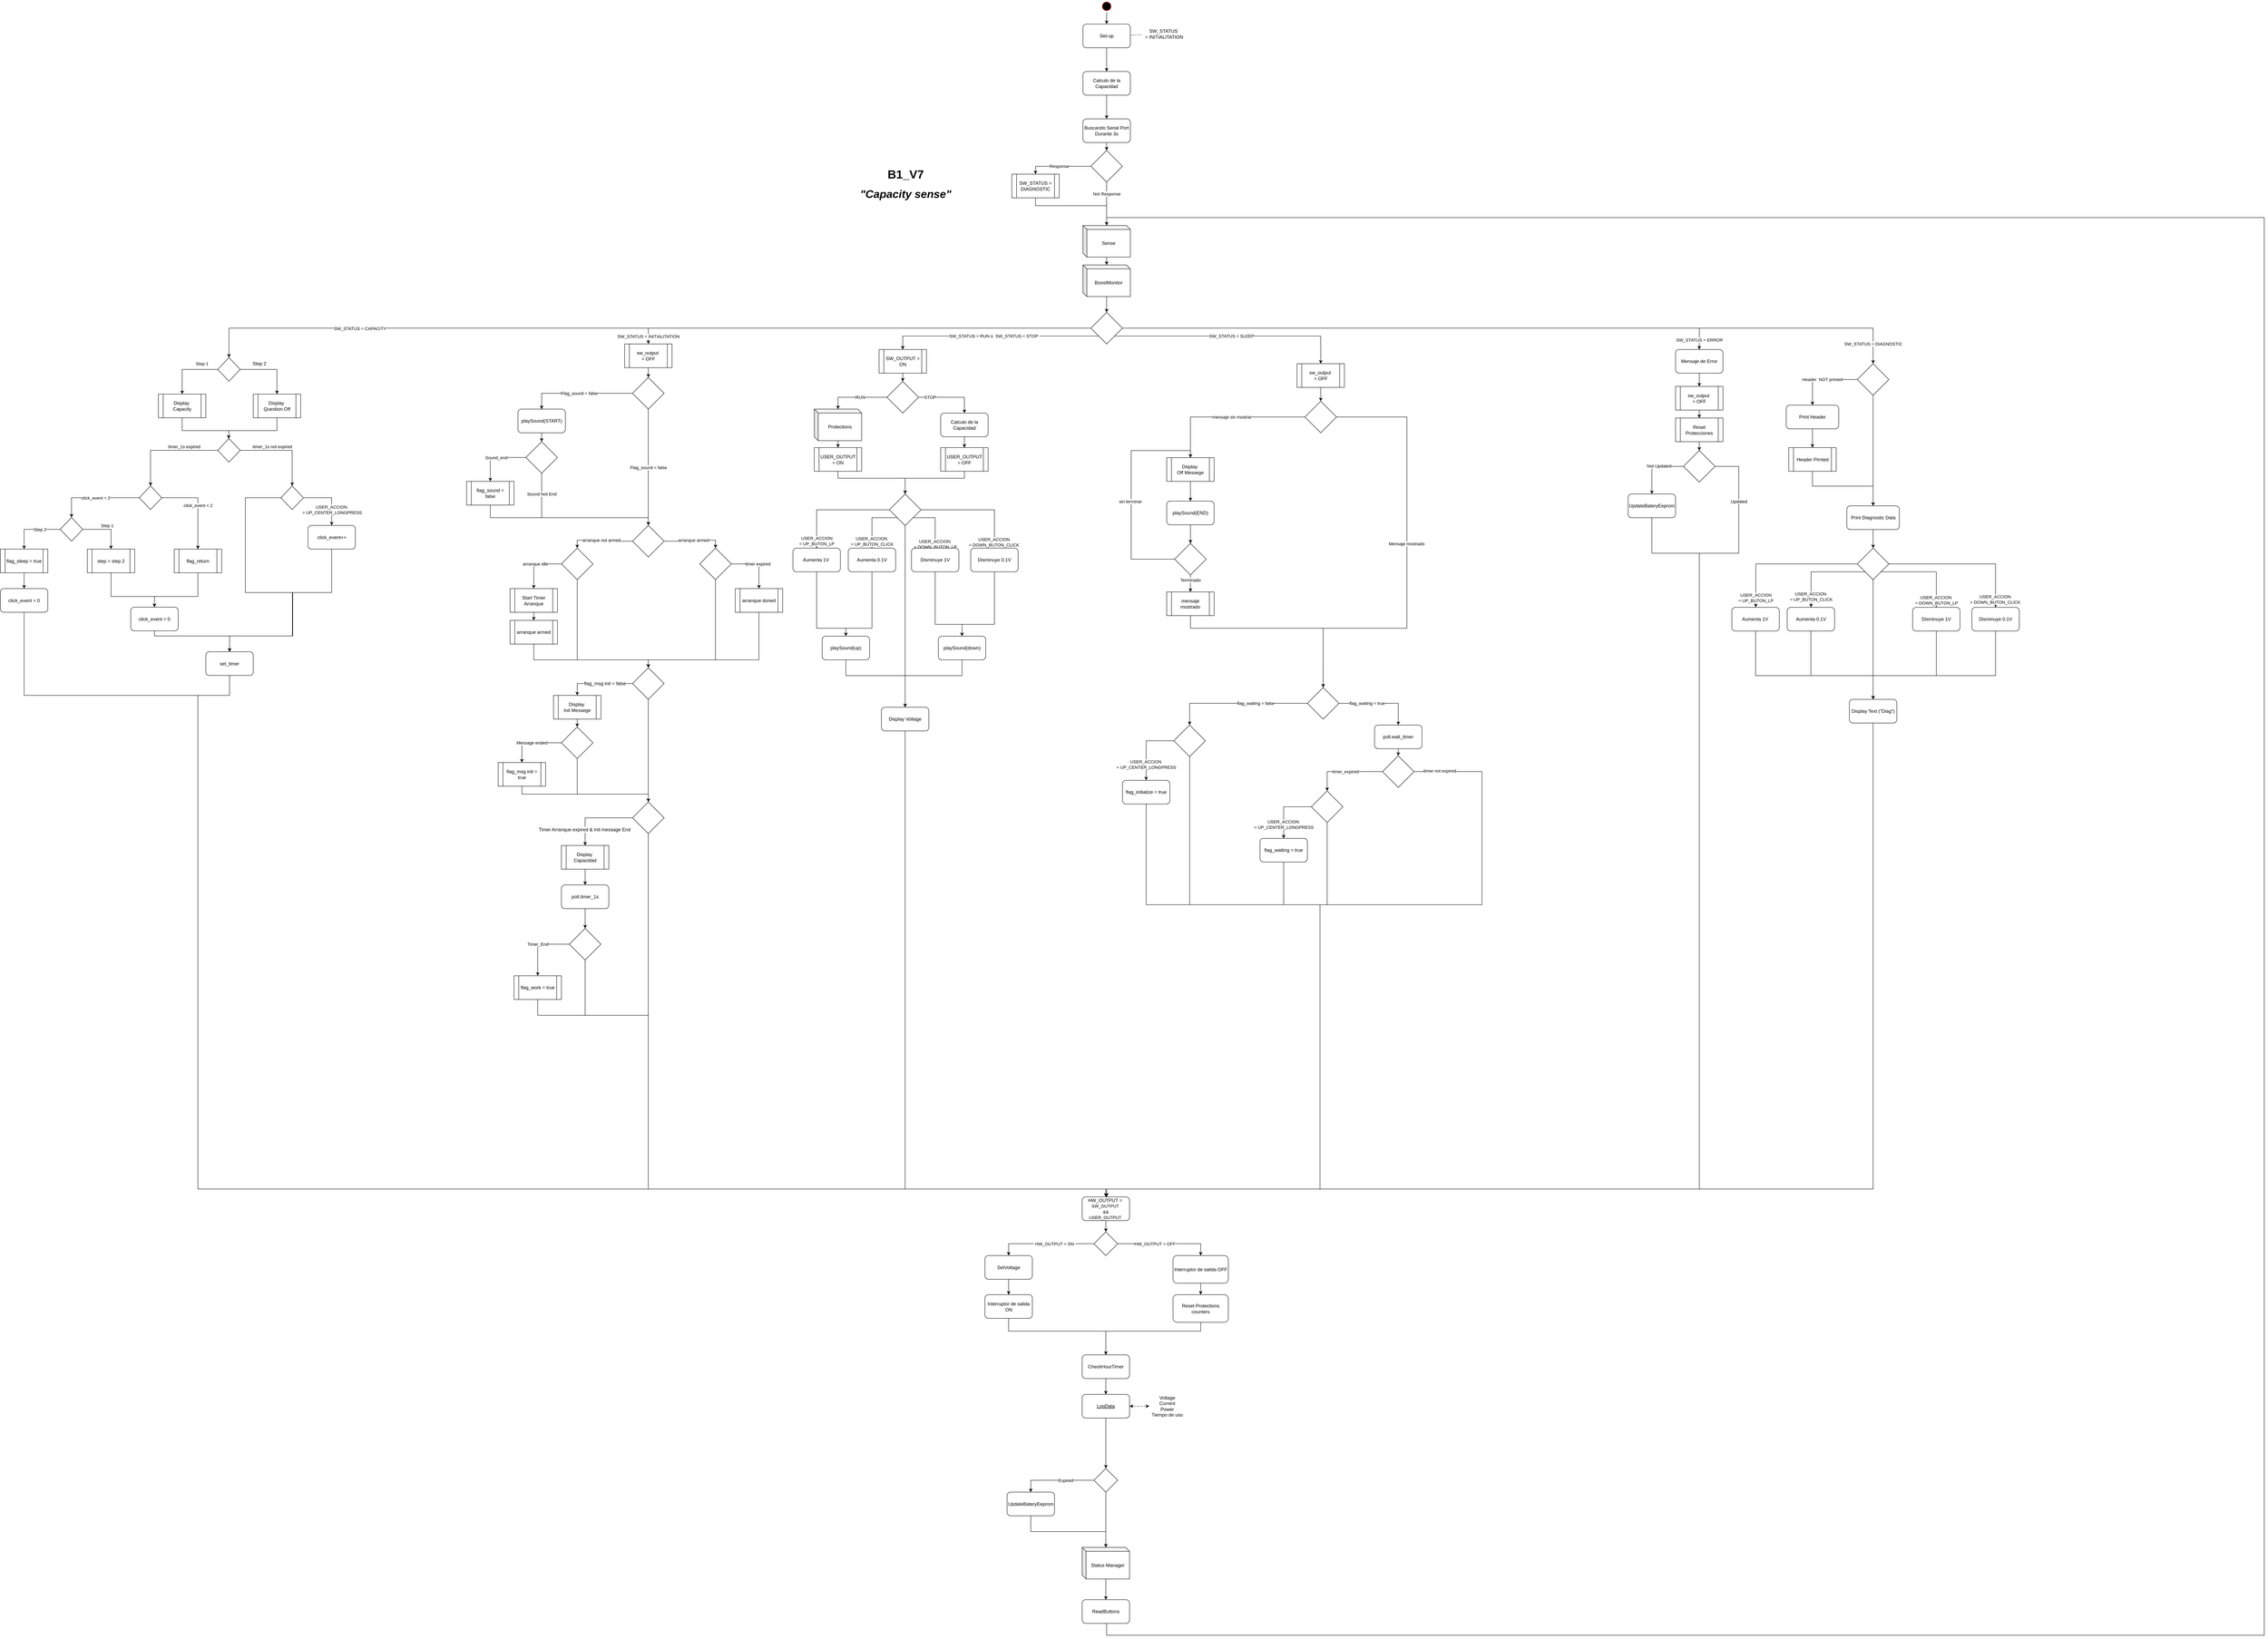 <mxfile version="13.2.2" type="device" pages="4"><diagram name="B1_V7" id="glGocLATi1if9tQTDRDP"><mxGraphModel dx="5038" dy="1047" grid="1" gridSize="10" guides="1" tooltips="0" connect="1" arrows="1" fold="1" page="0" pageScale="1" pageWidth="1169" pageHeight="827" math="0" shadow="0"><root><mxCell id="KJZN4QSeBZsimf8XrtOt-0"/><mxCell id="KJZN4QSeBZsimf8XrtOt-1" parent="KJZN4QSeBZsimf8XrtOt-0"/><mxCell id="Roac4K4DDtZRb6RYGNBo-1" style="edgeStyle=orthogonalEdgeStyle;rounded=0;orthogonalLoop=1;jettySize=auto;html=1;exitX=0;exitY=0.5;exitDx=0;exitDy=0;" edge="1" parent="KJZN4QSeBZsimf8XrtOt-1" source="KJZN4QSeBZsimf8XrtOt-33" target="Roac4K4DDtZRb6RYGNBo-3"><mxGeometry relative="1" as="geometry"><mxPoint x="-2650" y="500" as="targetPoint"/></mxGeometry></mxCell><mxCell id="Roac4K4DDtZRb6RYGNBo-2" value="SW_STATUS = CAPACITY" style="edgeLabel;html=1;align=center;verticalAlign=middle;resizable=0;points=[];" vertex="1" connectable="0" parent="Roac4K4DDtZRb6RYGNBo-1"><mxGeometry x="0.64" y="1" relative="1" as="geometry"><mxPoint as="offset"/></mxGeometry></mxCell><mxCell id="KJZN4QSeBZsimf8XrtOt-32" style="edgeStyle=orthogonalEdgeStyle;rounded=0;orthogonalLoop=1;jettySize=auto;html=1;" parent="KJZN4QSeBZsimf8XrtOt-1" source="KJZN4QSeBZsimf8XrtOt-4" target="KJZN4QSeBZsimf8XrtOt-31" edge="1"><mxGeometry relative="1" as="geometry"/></mxCell><mxCell id="KJZN4QSeBZsimf8XrtOt-4" value="" style="ellipse;html=1;shape=startState;fillColor=#000000;strokeColor=#ff0000;" parent="KJZN4QSeBZsimf8XrtOt-1" vertex="1"><mxGeometry x="-1055" y="-390" width="30" height="30" as="geometry"/></mxCell><mxCell id="KJZN4QSeBZsimf8XrtOt-5" value="B1_V7" style="text;html=1;align=center;verticalAlign=middle;resizable=0;points=[];autosize=1;horizontal=1;fontSize=30;fontStyle=1" parent="KJZN4QSeBZsimf8XrtOt-1" vertex="1"><mxGeometry x="-1604" y="30" width="110" height="40" as="geometry"/></mxCell><mxCell id="KJZN4QSeBZsimf8XrtOt-10" value="&quot;Capacity sense&quot;" style="text;html=1;align=center;verticalAlign=middle;resizable=0;points=[];autosize=1;horizontal=1;fontSize=28;fontStyle=3" parent="KJZN4QSeBZsimf8XrtOt-1" vertex="1"><mxGeometry x="-1674" y="80" width="250" height="40" as="geometry"/></mxCell><mxCell id="jaCGJIhByV2iJYmkqptb-1" style="edgeStyle=orthogonalEdgeStyle;rounded=0;orthogonalLoop=1;jettySize=auto;html=1;" parent="KJZN4QSeBZsimf8XrtOt-1" source="ruG5vH_31Uw-ZUmo2fAi-0" target="xvpuPWjoxFshzSVPssFp-0" edge="1"><mxGeometry relative="1" as="geometry"><mxPoint x="-1040" y="20" as="targetPoint"/><mxPoint x="-1040" y="-150" as="sourcePoint"/></mxGeometry></mxCell><mxCell id="ruG5vH_31Uw-ZUmo2fAi-1" style="edgeStyle=orthogonalEdgeStyle;curved=1;rounded=0;orthogonalLoop=1;jettySize=auto;html=1;" edge="1" parent="KJZN4QSeBZsimf8XrtOt-1" source="KJZN4QSeBZsimf8XrtOt-31" target="ruG5vH_31Uw-ZUmo2fAi-0"><mxGeometry relative="1" as="geometry"/></mxCell><mxCell id="KJZN4QSeBZsimf8XrtOt-31" value="Set-up" style="rounded=1;whiteSpace=wrap;html=1;" parent="KJZN4QSeBZsimf8XrtOt-1" vertex="1"><mxGeometry x="-1100" y="-330" width="120" height="60" as="geometry"/></mxCell><mxCell id="KJZN4QSeBZsimf8XrtOt-36" value="SW_STATUS = INITIALITATION" style="edgeStyle=orthogonalEdgeStyle;rounded=0;orthogonalLoop=1;jettySize=auto;html=1;" parent="KJZN4QSeBZsimf8XrtOt-1" source="KJZN4QSeBZsimf8XrtOt-33" target="KrmIJJNTHYVdKuvQiynX-14" edge="1"><mxGeometry x="0.966" relative="1" as="geometry"><mxPoint x="-1490" y="540" as="targetPoint"/><Array as="points"><mxPoint x="-2200" y="440"/></Array><mxPoint as="offset"/></mxGeometry></mxCell><mxCell id="_vSy-FpbOcEKtkJC-ArK-12" value="SW_STATUS = RUN o&amp;nbsp; SW_STATUS = STOP&amp;nbsp;&lt;span style=&quot;color: rgba(0 , 0 , 0 , 0) ; font-family: monospace ; font-size: 0px ; background-color: rgb(248 , 249 , 250)&quot;&gt;%3CmxGraphModel%3E%3Croot%3E%3CmxCell%20id%3D%220%22%2F%3E%3CmxCell%20id%3D%221%22%20parent%3D%220%22%2F%3E%3CUserObject%20label%3D%22Protections%22%20id%3D%222%22%3E%3CmxCell%20style%3D%22shape%3Dcube%3BwhiteSpace%3Dwrap%3Bhtml%3D1%3BboundedLbl%3D1%3BbackgroundOutline%3D1%3BdarkOpacity%3D0.05%3BdarkOpacity2%3D0.1%3Bsize%3D10%3B%22%20vertex%3D%221%22%20parent%3D%221%22%3E%3CmxGeometry%20x%3D%22-1100%22%20y%3D%22300%22%20width%3D%22120%22%20height%3D%2280%22%20as%3D%22geometry%22%2F%3E%3C%2FmxCell%3E%3C%2FUserObject%3E%3C%2Froot%3E%3C%2FmxGraphModel%3SW&lt;/span&gt;&lt;span style=&quot;color: rgba(0 , 0 , 0 , 0) ; font-family: monospace ; font-size: 0px ; background-color: rgb(248 , 249 , 250)&quot;&gt;%3CmxGraphModel%3E%3Croot%3E%3CmxCell%20id%3D%220%22%2F%3E%3CmxCell%20id%3D%221%22%20parent%3D%220%22%2F%3E%3CUserObject%20label%3D%22Protections%22%20id%3D%222%22%3E%3CmxCell%20style%3D%22shape%3Dcube%3BwhiteSpace%3Dwrap%3Bhtml%3D1%3BboundedLbl%3D1%3BbackgroundOutline%3D1%3BdarkOpacity%3D0.05%3BdarkOpacity2%3D0.1%3Bsize%3D10%3B%22%20vertex%3D%221%22%20parent%3D%221%22%3E%3CmxGeometry%20x%3D%22-1100%22%20y%3D%22300%22%20width%3D%22120%22%20height%3D%2280%22%20as%3D%22geometry%22%2F%3E%3C%2FmxCell%3E%3C%2FUserObject%3E%3C%2Froot%3E%3C%2FmxGraphModel%3E&lt;/span&gt;" style="edgeStyle=orthogonalEdgeStyle;rounded=0;orthogonalLoop=1;jettySize=auto;html=1;" parent="KJZN4QSeBZsimf8XrtOt-1" source="KJZN4QSeBZsimf8XrtOt-33" target="KrmIJJNTHYVdKuvQiynX-10" edge="1"><mxGeometry relative="1" as="geometry"><mxPoint x="-1554" y="500" as="targetPoint"/><Array as="points"><mxPoint x="-1556" y="460"/><mxPoint x="-1556" y="510"/></Array></mxGeometry></mxCell><mxCell id="NyqkF-gbz-_48I7BSh4u-46" value="SW_STATUS = SLEEP" style="edgeStyle=orthogonalEdgeStyle;rounded=0;orthogonalLoop=1;jettySize=auto;html=1;exitX=1;exitY=1;exitDx=0;exitDy=0;" parent="KJZN4QSeBZsimf8XrtOt-1" source="KJZN4QSeBZsimf8XrtOt-33" target="KrmIJJNTHYVdKuvQiynX-12" edge="1"><mxGeometry relative="1" as="geometry"><mxPoint x="-690" y="510" as="targetPoint"/></mxGeometry></mxCell><mxCell id="xvpuPWjoxFshzSVPssFp-16" style="edgeStyle=orthogonalEdgeStyle;rounded=0;orthogonalLoop=1;jettySize=auto;html=1;" parent="KJZN4QSeBZsimf8XrtOt-1" source="KJZN4QSeBZsimf8XrtOt-33" target="xvpuPWjoxFshzSVPssFp-11" edge="1"><mxGeometry relative="1" as="geometry"/></mxCell><mxCell id="xvpuPWjoxFshzSVPssFp-17" value="SW_STATUS = DIAGNOSTIC" style="edgeLabel;html=1;align=center;verticalAlign=middle;resizable=0;points=[];" parent="xvpuPWjoxFshzSVPssFp-16" vertex="1" connectable="0"><mxGeometry x="0.468" y="-1" relative="1" as="geometry"><mxPoint x="439" y="39" as="offset"/></mxGeometry></mxCell><mxCell id="KJZN4QSeBZsimf8XrtOt-33" value="" style="rhombus;whiteSpace=wrap;html=1;" parent="KJZN4QSeBZsimf8XrtOt-1" vertex="1"><mxGeometry x="-1080" y="400" width="80" height="80" as="geometry"/></mxCell><mxCell id="UTd4kLMVd0B-0NjD8isi-1" value="&lt;span style=&quot;color: rgb(0 , 0 , 0) ; font-family: &amp;#34;helvetica&amp;#34; ; font-size: 12px ; font-style: normal ; font-weight: 400 ; letter-spacing: normal ; text-align: center ; text-indent: 0px ; text-transform: none ; word-spacing: 0px ; background-color: rgb(255 , 255 , 255) ; display: inline ; float: none&quot;&gt;Timer Arranque expired &amp;amp; Init message End&amp;nbsp;&lt;/span&gt;" style="edgeStyle=orthogonalEdgeStyle;rounded=0;orthogonalLoop=1;jettySize=auto;html=1;fontSize=12;" parent="KJZN4QSeBZsimf8XrtOt-1" source="h6twncE5I4OJgi1WDBt--36" target="h6twncE5I4OJgi1WDBt--44" edge="1"><mxGeometry x="0.263" y="30" relative="1" as="geometry"><mxPoint x="-2210" y="1725" as="sourcePoint"/><Array as="points"/><mxPoint x="-30" y="30" as="offset"/></mxGeometry></mxCell><mxCell id="NyqkF-gbz-_48I7BSh4u-9" style="edgeStyle=orthogonalEdgeStyle;rounded=0;orthogonalLoop=1;jettySize=auto;html=1;" parent="KJZN4QSeBZsimf8XrtOt-1" source="UTd4kLMVd0B-0NjD8isi-0" edge="1" target="cbW24bWSP_oCrNT920_E-14"><mxGeometry relative="1" as="geometry"><mxPoint x="-1040.0" y="1612.5" as="targetPoint"/><Array as="points"><mxPoint x="-2480" y="2180"/><mxPoint x="-2200" y="2180"/><mxPoint x="-2200" y="2620"/><mxPoint x="-1040" y="2620"/></Array><mxPoint x="-2209.967" y="1364.24" as="sourcePoint"/></mxGeometry></mxCell><mxCell id="jaCGJIhByV2iJYmkqptb-2" style="edgeStyle=orthogonalEdgeStyle;rounded=0;orthogonalLoop=1;jettySize=auto;html=1;" parent="KJZN4QSeBZsimf8XrtOt-1" source="BdTzx2jqWgnnfkIgsNBx-0" target="KJZN4QSeBZsimf8XrtOt-33" edge="1"><mxGeometry relative="1" as="geometry"><mxPoint x="-1039.941" y="280.0" as="sourcePoint"/><mxPoint x="-1040.059" y="300.059" as="targetPoint"/></mxGeometry></mxCell><mxCell id="NyqkF-gbz-_48I7BSh4u-0" value="" style="rhombus;whiteSpace=wrap;html=1;" parent="KJZN4QSeBZsimf8XrtOt-1" vertex="1"><mxGeometry x="-1072" y="2728.5" width="60" height="60" as="geometry"/></mxCell><mxCell id="NyqkF-gbz-_48I7BSh4u-1" value="&amp;nbsp;HW_OUTPUT = ON&amp;nbsp;" style="edgeStyle=orthogonalEdgeStyle;rounded=0;orthogonalLoop=1;jettySize=auto;html=1;" parent="KJZN4QSeBZsimf8XrtOt-1" source="NyqkF-gbz-_48I7BSh4u-0" target="NyqkF-gbz-_48I7BSh4u-5" edge="1"><mxGeometry x="-0.187" relative="1" as="geometry"><mxPoint x="-1258" y="2668.5" as="targetPoint"/><Array as="points"><mxPoint x="-1288" y="2758.5"/></Array><mxPoint as="offset"/></mxGeometry></mxCell><mxCell id="NyqkF-gbz-_48I7BSh4u-2" value="HW_OUTPUT = OFF" style="edgeStyle=orthogonalEdgeStyle;rounded=0;orthogonalLoop=1;jettySize=auto;html=1;" parent="KJZN4QSeBZsimf8XrtOt-1" source="NyqkF-gbz-_48I7BSh4u-0" target="NyqkF-gbz-_48I7BSh4u-6" edge="1"><mxGeometry x="-0.218" relative="1" as="geometry"><mxPoint x="-895" y="2777.5" as="targetPoint"/><Array as="points"><mxPoint x="-802" y="2759"/></Array><mxPoint as="offset"/></mxGeometry></mxCell><mxCell id="cbW24bWSP_oCrNT920_E-2" style="edgeStyle=orthogonalEdgeStyle;rounded=0;orthogonalLoop=1;jettySize=auto;html=1;" parent="KJZN4QSeBZsimf8XrtOt-1" source="NyqkF-gbz-_48I7BSh4u-3" target="xvpuPWjoxFshzSVPssFp-44" edge="1"><mxGeometry relative="1" as="geometry"><Array as="points"><mxPoint x="-1288" y="2980"/><mxPoint x="-1042" y="2980"/></Array><mxPoint x="-1042" y="3010" as="targetPoint"/></mxGeometry></mxCell><mxCell id="NyqkF-gbz-_48I7BSh4u-3" value="Interruptor de salida ON" style="rounded=1;whiteSpace=wrap;html=1;" parent="KJZN4QSeBZsimf8XrtOt-1" vertex="1"><mxGeometry x="-1348" y="2887.5" width="120" height="60" as="geometry"/></mxCell><mxCell id="NyqkF-gbz-_48I7BSh4u-4" style="edgeStyle=orthogonalEdgeStyle;rounded=0;orthogonalLoop=1;jettySize=auto;html=1;" parent="KJZN4QSeBZsimf8XrtOt-1" source="NyqkF-gbz-_48I7BSh4u-5" target="NyqkF-gbz-_48I7BSh4u-3" edge="1"><mxGeometry relative="1" as="geometry"/></mxCell><mxCell id="NyqkF-gbz-_48I7BSh4u-5" value="SetVoltage" style="rounded=1;whiteSpace=wrap;html=1;" parent="KJZN4QSeBZsimf8XrtOt-1" vertex="1"><mxGeometry x="-1348" y="2788.5" width="120" height="60" as="geometry"/></mxCell><mxCell id="cbW24bWSP_oCrNT920_E-1" style="edgeStyle=orthogonalEdgeStyle;rounded=0;orthogonalLoop=1;jettySize=auto;html=1;" parent="KJZN4QSeBZsimf8XrtOt-1" source="KNQbeI_EjnVi1IZX2qGa-0" target="xvpuPWjoxFshzSVPssFp-44" edge="1"><mxGeometry relative="1" as="geometry"><Array as="points"><mxPoint x="-802" y="2980"/><mxPoint x="-1042" y="2980"/></Array><mxPoint x="-1042" y="3010" as="targetPoint"/></mxGeometry></mxCell><mxCell id="KNQbeI_EjnVi1IZX2qGa-1" style="edgeStyle=orthogonalEdgeStyle;rounded=0;orthogonalLoop=1;jettySize=auto;html=1;endArrow=classic;endFill=1;fontSize=12;" parent="KJZN4QSeBZsimf8XrtOt-1" source="NyqkF-gbz-_48I7BSh4u-6" target="KNQbeI_EjnVi1IZX2qGa-0" edge="1"><mxGeometry relative="1" as="geometry"/></mxCell><mxCell id="NyqkF-gbz-_48I7BSh4u-6" value="Interruptor de salida OFF" style="rounded=1;whiteSpace=wrap;html=1;" parent="KJZN4QSeBZsimf8XrtOt-1" vertex="1"><mxGeometry x="-872" y="2788.5" width="140" height="70" as="geometry"/></mxCell><mxCell id="NyqkF-gbz-_48I7BSh4u-14" value="USER_ACCION &lt;br&gt;= UP_BUTON_LP" style="edgeStyle=orthogonalEdgeStyle;rounded=0;orthogonalLoop=1;jettySize=auto;html=1;" parent="KJZN4QSeBZsimf8XrtOt-1" source="NyqkF-gbz-_48I7BSh4u-10" target="NyqkF-gbz-_48I7BSh4u-31" edge="1"><mxGeometry x="0.87" relative="1" as="geometry"><mxPoint x="-1950" y="1000" as="targetPoint"/><Array as="points"><mxPoint x="-1774" y="900"/></Array><mxPoint as="offset"/></mxGeometry></mxCell><mxCell id="NyqkF-gbz-_48I7BSh4u-16" value="&lt;span style=&quot;color: rgb(0 , 0 , 0) ; font-family: &amp;#34;helvetica&amp;#34; ; font-size: 11px ; font-style: normal ; font-weight: 400 ; letter-spacing: normal ; text-align: center ; text-indent: 0px ; text-transform: none ; word-spacing: 0px ; background-color: rgb(255 , 255 , 255) ; display: inline ; float: none&quot;&gt;USER_ACCION&lt;span&gt;&amp;nbsp;&lt;/span&gt;&lt;/span&gt;&lt;br style=&quot;color: rgb(0 , 0 , 0) ; font-family: &amp;#34;helvetica&amp;#34; ; font-size: 11px ; font-style: normal ; font-weight: 400 ; letter-spacing: normal ; text-align: center ; text-indent: 0px ; text-transform: none ; word-spacing: 0px&quot;&gt;&lt;span style=&quot;color: rgb(0 , 0 , 0) ; font-family: &amp;#34;helvetica&amp;#34; ; font-size: 11px ; font-style: normal ; font-weight: 400 ; letter-spacing: normal ; text-align: center ; text-indent: 0px ; text-transform: none ; word-spacing: 0px ; background-color: rgb(255 , 255 , 255) ; display: inline ; float: none&quot;&gt;= UP_BUTON_CLICK&lt;/span&gt;" style="edgeStyle=orthogonalEdgeStyle;rounded=0;orthogonalLoop=1;jettySize=auto;html=1;exitX=0;exitY=1;exitDx=0;exitDy=0;" parent="KJZN4QSeBZsimf8XrtOt-1" source="NyqkF-gbz-_48I7BSh4u-10" target="NyqkF-gbz-_48I7BSh4u-32" edge="1"><mxGeometry x="0.759" relative="1" as="geometry"><mxPoint x="-1790" y="1000" as="targetPoint"/><Array as="points"><mxPoint x="-1634" y="920"/></Array><mxPoint as="offset"/></mxGeometry></mxCell><mxCell id="NyqkF-gbz-_48I7BSh4u-18" value="&lt;span style=&quot;color: rgb(0 , 0 , 0) ; font-family: &amp;#34;helvetica&amp;#34; ; font-size: 11px ; font-style: normal ; font-weight: 400 ; letter-spacing: normal ; text-align: center ; text-indent: 0px ; text-transform: none ; word-spacing: 0px ; background-color: rgb(255 , 255 , 255) ; display: inline ; float: none&quot;&gt;USER_ACCION&lt;span&gt;&amp;nbsp;&lt;/span&gt;&lt;/span&gt;&lt;br style=&quot;color: rgb(0 , 0 , 0) ; font-family: &amp;#34;helvetica&amp;#34; ; font-size: 11px ; font-style: normal ; font-weight: 400 ; letter-spacing: normal ; text-align: center ; text-indent: 0px ; text-transform: none ; word-spacing: 0px&quot;&gt;&lt;span style=&quot;color: rgb(0 , 0 , 0) ; font-family: &amp;#34;helvetica&amp;#34; ; font-size: 11px ; font-style: normal ; font-weight: 400 ; letter-spacing: normal ; text-align: center ; text-indent: 0px ; text-transform: none ; word-spacing: 0px ; background-color: rgb(255 , 255 , 255) ; display: inline ; float: none&quot;&gt;= DOWN_BUTON_LP&lt;/span&gt;" style="edgeStyle=orthogonalEdgeStyle;rounded=0;orthogonalLoop=1;jettySize=auto;html=1;exitX=1;exitY=1;exitDx=0;exitDy=0;" parent="KJZN4QSeBZsimf8XrtOt-1" source="NyqkF-gbz-_48I7BSh4u-10" target="NyqkF-gbz-_48I7BSh4u-35" edge="1"><mxGeometry x="0.841" relative="1" as="geometry"><mxPoint x="-1310" y="1010" as="targetPoint"/><Array as="points"><mxPoint x="-1474" y="920"/></Array><mxPoint as="offset"/></mxGeometry></mxCell><mxCell id="NyqkF-gbz-_48I7BSh4u-20" value="&lt;span style=&quot;color: rgb(0 , 0 , 0) ; font-size: 11px ; font-style: normal ; font-weight: 400 ; letter-spacing: normal ; text-align: center ; text-indent: 0px ; text-transform: none ; word-spacing: 0px ; background-color: rgb(255 , 255 , 255) ; font-family: &amp;#34;helvetica&amp;#34; ; display: inline ; float: none&quot;&gt;USER_ACCION&lt;span&gt;&amp;nbsp;&lt;/span&gt;&lt;/span&gt;&lt;br style=&quot;color: rgb(0 , 0 , 0) ; font-size: 11px ; font-style: normal ; font-weight: 400 ; letter-spacing: normal ; text-align: center ; text-indent: 0px ; text-transform: none ; word-spacing: 0px ; font-family: &amp;#34;helvetica&amp;#34;&quot;&gt;&lt;span style=&quot;color: rgb(0 , 0 , 0) ; font-size: 11px ; font-style: normal ; font-weight: 400 ; letter-spacing: normal ; text-align: center ; text-indent: 0px ; text-transform: none ; word-spacing: 0px ; background-color: rgb(255 , 255 , 255) ; font-family: &amp;#34;helvetica&amp;#34; ; display: inline ; float: none&quot;&gt;= DOWN_BUTON_CLICK&amp;nbsp;&lt;/span&gt;" style="edgeStyle=orthogonalEdgeStyle;rounded=0;orthogonalLoop=1;jettySize=auto;html=1;" parent="KJZN4QSeBZsimf8XrtOt-1" source="NyqkF-gbz-_48I7BSh4u-10" target="NyqkF-gbz-_48I7BSh4u-36" edge="1"><mxGeometry x="0.895" relative="1" as="geometry"><mxPoint x="-1150" y="1010" as="targetPoint"/><Array as="points"><mxPoint x="-1324" y="900"/></Array><mxPoint as="offset"/></mxGeometry></mxCell><mxCell id="NyqkF-gbz-_48I7BSh4u-10" value="" style="rhombus;whiteSpace=wrap;html=1;" parent="KJZN4QSeBZsimf8XrtOt-1" vertex="1"><mxGeometry x="-1590" y="860" width="80" height="80" as="geometry"/></mxCell><mxCell id="NyqkF-gbz-_48I7BSh4u-37" style="edgeStyle=orthogonalEdgeStyle;rounded=0;orthogonalLoop=1;jettySize=auto;html=1;" parent="KJZN4QSeBZsimf8XrtOt-1" source="NyqkF-gbz-_48I7BSh4u-31" target="GLnvZfxHvNk9bzIlUB6R-5" edge="1"><mxGeometry relative="1" as="geometry"><mxPoint x="-1546" y="1152.5" as="targetPoint"/><Array as="points"><mxPoint x="-1774" y="1200"/><mxPoint x="-1700" y="1200"/></Array></mxGeometry></mxCell><mxCell id="NyqkF-gbz-_48I7BSh4u-31" value="Aumenta 1V&amp;nbsp;" style="rounded=1;whiteSpace=wrap;html=1;align=center;" parent="KJZN4QSeBZsimf8XrtOt-1" vertex="1"><mxGeometry x="-1834" y="997" width="120" height="60" as="geometry"/></mxCell><mxCell id="NyqkF-gbz-_48I7BSh4u-38" style="edgeStyle=orthogonalEdgeStyle;rounded=0;orthogonalLoop=1;jettySize=auto;html=1;" parent="KJZN4QSeBZsimf8XrtOt-1" source="NyqkF-gbz-_48I7BSh4u-32" target="GLnvZfxHvNk9bzIlUB6R-5" edge="1"><mxGeometry relative="1" as="geometry"><mxPoint x="-1546" y="1152.5" as="targetPoint"/><Array as="points"><mxPoint x="-1634" y="1200"/><mxPoint x="-1700" y="1200"/></Array></mxGeometry></mxCell><mxCell id="NyqkF-gbz-_48I7BSh4u-32" value="Aumenta 0.1V" style="rounded=1;whiteSpace=wrap;html=1;align=center;" parent="KJZN4QSeBZsimf8XrtOt-1" vertex="1"><mxGeometry x="-1694" y="997" width="120" height="60" as="geometry"/></mxCell><mxCell id="NyqkF-gbz-_48I7BSh4u-41" style="edgeStyle=orthogonalEdgeStyle;rounded=0;orthogonalLoop=1;jettySize=auto;html=1;" parent="KJZN4QSeBZsimf8XrtOt-1" source="NyqkF-gbz-_48I7BSh4u-35" target="GLnvZfxHvNk9bzIlUB6R-6" edge="1"><mxGeometry relative="1" as="geometry"><mxPoint x="-1546" y="1152.5" as="targetPoint"/><Array as="points"><mxPoint x="-1474" y="1190"/><mxPoint x="-1406" y="1190"/></Array></mxGeometry></mxCell><mxCell id="NyqkF-gbz-_48I7BSh4u-35" value="Disminuye 1V" style="rounded=1;whiteSpace=wrap;html=1;align=center;" parent="KJZN4QSeBZsimf8XrtOt-1" vertex="1"><mxGeometry x="-1534" y="997" width="120" height="60" as="geometry"/></mxCell><mxCell id="NyqkF-gbz-_48I7BSh4u-36" value="Disminuye 0.1V" style="rounded=1;whiteSpace=wrap;html=1;align=center;" parent="KJZN4QSeBZsimf8XrtOt-1" vertex="1"><mxGeometry x="-1384" y="997" width="120" height="60" as="geometry"/></mxCell><mxCell id="BdTzx2jqWgnnfkIgsNBx-3" style="edgeStyle=orthogonalEdgeStyle;rounded=0;orthogonalLoop=1;jettySize=auto;html=1;" parent="KJZN4QSeBZsimf8XrtOt-1" source="NyqkF-gbz-_48I7BSh4u-48" target="BdTzx2jqWgnnfkIgsNBx-2" edge="1"><mxGeometry relative="1" as="geometry"/></mxCell><mxCell id="NyqkF-gbz-_48I7BSh4u-48" value="Mensaje de Error" style="rounded=1;whiteSpace=wrap;html=1;align=center;" parent="KJZN4QSeBZsimf8XrtOt-1" vertex="1"><mxGeometry x="400" y="494.0" width="120" height="60" as="geometry"/></mxCell><mxCell id="NyqkF-gbz-_48I7BSh4u-65" value="Display Voltage" style="rounded=1;whiteSpace=wrap;html=1;" parent="KJZN4QSeBZsimf8XrtOt-1" vertex="1"><mxGeometry x="-1610" y="1400" width="120" height="60" as="geometry"/></mxCell><mxCell id="NyqkF-gbz-_48I7BSh4u-74" value="mensaje sin mostrar" style="edgeStyle=orthogonalEdgeStyle;rounded=0;orthogonalLoop=1;jettySize=auto;html=1;" parent="KJZN4QSeBZsimf8XrtOt-1" source="NyqkF-gbz-_48I7BSh4u-70" target="NyqkF-gbz-_48I7BSh4u-75" edge="1"><mxGeometry x="-0.059" relative="1" as="geometry"><mxPoint x="-668.14" y="802.5" as="targetPoint"/><Array as="points"><mxPoint x="-828" y="665"/></Array><mxPoint as="offset"/></mxGeometry></mxCell><mxCell id="NyqkF-gbz-_48I7BSh4u-87" value="Mensaje mostrado" style="edgeStyle=orthogonalEdgeStyle;rounded=0;orthogonalLoop=1;jettySize=auto;html=1;" parent="KJZN4QSeBZsimf8XrtOt-1" source="NyqkF-gbz-_48I7BSh4u-70" edge="1" target="7XDe28umbF5-B0Iidsnj-19"><mxGeometry x="-0.071" relative="1" as="geometry"><mxPoint x="-440" y="880" as="sourcePoint"/><mxPoint x="-491.86" y="1402" as="targetPoint"/><Array as="points"><mxPoint x="-280" y="665"/><mxPoint x="-280" y="1200"/><mxPoint x="-492" y="1200"/></Array><mxPoint x="-1" as="offset"/></mxGeometry></mxCell><mxCell id="NyqkF-gbz-_48I7BSh4u-70" value="" style="rhombus;whiteSpace=wrap;html=1;" parent="KJZN4QSeBZsimf8XrtOt-1" vertex="1"><mxGeometry x="-538.14" y="625" width="80" height="80" as="geometry"/></mxCell><mxCell id="GLnvZfxHvNk9bzIlUB6R-10" style="edgeStyle=orthogonalEdgeStyle;rounded=0;orthogonalLoop=1;jettySize=auto;html=1;" parent="KJZN4QSeBZsimf8XrtOt-1" source="NyqkF-gbz-_48I7BSh4u-75" target="GLnvZfxHvNk9bzIlUB6R-9" edge="1"><mxGeometry relative="1" as="geometry"/></mxCell><mxCell id="NyqkF-gbz-_48I7BSh4u-75" value="Display&amp;nbsp;&lt;br&gt;Off Messege" style="shape=process;whiteSpace=wrap;html=1;backgroundOutline=1;" parent="KJZN4QSeBZsimf8XrtOt-1" vertex="1"><mxGeometry x="-887.94" y="768" width="120" height="60" as="geometry"/></mxCell><mxCell id="NyqkF-gbz-_48I7BSh4u-76" style="edgeStyle=orthogonalEdgeStyle;rounded=0;orthogonalLoop=1;jettySize=auto;html=1;" parent="KJZN4QSeBZsimf8XrtOt-1" source="NyqkF-gbz-_48I7BSh4u-36" target="GLnvZfxHvNk9bzIlUB6R-6" edge="1"><mxGeometry relative="1" as="geometry"><mxPoint x="-1149.971" y="1075" as="sourcePoint"/><mxPoint x="-1546" y="1152.5" as="targetPoint"/><Array as="points"><mxPoint x="-1324" y="1190"/><mxPoint x="-1406" y="1190"/></Array></mxGeometry></mxCell><mxCell id="NyqkF-gbz-_48I7BSh4u-81" style="edgeStyle=orthogonalEdgeStyle;rounded=0;orthogonalLoop=1;jettySize=auto;html=1;entryX=0.5;entryY=0;entryDx=0;entryDy=0;exitX=0;exitY=0.5;exitDx=0;exitDy=0;" parent="KJZN4QSeBZsimf8XrtOt-1" source="NyqkF-gbz-_48I7BSh4u-79" target="NyqkF-gbz-_48I7BSh4u-75" edge="1"><mxGeometry relative="1" as="geometry"><Array as="points"><mxPoint x="-977.94" y="1025"/><mxPoint x="-977.94" y="750"/><mxPoint x="-827.94" y="750"/></Array></mxGeometry></mxCell><mxCell id="NyqkF-gbz-_48I7BSh4u-86" value="sin terminar" style="edgeLabel;html=1;align=center;verticalAlign=middle;resizable=0;points=[];" parent="NyqkF-gbz-_48I7BSh4u-81" vertex="1" connectable="0"><mxGeometry x="-0.26" y="2" relative="1" as="geometry"><mxPoint y="-52.02" as="offset"/></mxGeometry></mxCell><mxCell id="NyqkF-gbz-_48I7BSh4u-84" value="Terminado" style="edgeStyle=orthogonalEdgeStyle;rounded=0;orthogonalLoop=1;jettySize=auto;html=1;exitX=0.5;exitY=1;exitDx=0;exitDy=0;" parent="KJZN4QSeBZsimf8XrtOt-1" source="NyqkF-gbz-_48I7BSh4u-79" target="NyqkF-gbz-_48I7BSh4u-83" edge="1"><mxGeometry x="-0.395" relative="1" as="geometry"><mxPoint as="offset"/></mxGeometry></mxCell><mxCell id="NyqkF-gbz-_48I7BSh4u-79" value="" style="rhombus;whiteSpace=wrap;html=1;" parent="KJZN4QSeBZsimf8XrtOt-1" vertex="1"><mxGeometry x="-867.94" y="985" width="80" height="80" as="geometry"/></mxCell><mxCell id="NyqkF-gbz-_48I7BSh4u-85" style="edgeStyle=orthogonalEdgeStyle;rounded=0;orthogonalLoop=1;jettySize=auto;html=1;entryX=0.5;entryY=0;entryDx=0;entryDy=0;" parent="KJZN4QSeBZsimf8XrtOt-1" source="NyqkF-gbz-_48I7BSh4u-83" edge="1" target="7XDe28umbF5-B0Iidsnj-19"><mxGeometry relative="1" as="geometry"><mxPoint x="-859.967" y="1345" as="sourcePoint"/><mxPoint x="-620" y="1740" as="targetPoint"/><Array as="points"><mxPoint x="-828" y="1200"/><mxPoint x="-492" y="1200"/></Array></mxGeometry></mxCell><mxCell id="NyqkF-gbz-_48I7BSh4u-83" value="mensaje mostrado" style="shape=process;whiteSpace=wrap;html=1;backgroundOutline=1;" parent="KJZN4QSeBZsimf8XrtOt-1" vertex="1"><mxGeometry x="-887.94" y="1108" width="120" height="60" as="geometry"/></mxCell><mxCell id="NyqkF-gbz-_48I7BSh4u-93" style="edgeStyle=orthogonalEdgeStyle;rounded=0;orthogonalLoop=1;jettySize=auto;html=1;" parent="KJZN4QSeBZsimf8XrtOt-1" source="nh4rx67fSPix08oUAfmg-0" edge="1" target="cbW24bWSP_oCrNT920_E-14"><mxGeometry relative="1" as="geometry"><Array as="points"><mxPoint x="340" y="1010"/><mxPoint x="460" y="1010"/><mxPoint x="460" y="2620"/><mxPoint x="-1040" y="2620"/></Array><mxPoint x="-409.967" y="1050" as="sourcePoint"/><mxPoint x="-1040.0" y="1612.5" as="targetPoint"/></mxGeometry></mxCell><mxCell id="cbW24bWSP_oCrNT920_E-3" style="edgeStyle=orthogonalEdgeStyle;rounded=0;orthogonalLoop=1;jettySize=auto;html=1;" parent="KJZN4QSeBZsimf8XrtOt-1" source="h6twncE5I4OJgi1WDBt--54" target="B-05Loair7Pkp6i9BXt2-6" edge="1"><mxGeometry relative="1" as="geometry"><Array as="points"><mxPoint x="-1040" y="3680"/><mxPoint x="-1040" y="3750"/><mxPoint x="1890" y="3750"/><mxPoint x="1890" y="160"/><mxPoint x="-1040" y="160"/></Array><mxPoint x="-1040.0" y="360" as="targetPoint"/></mxGeometry></mxCell><mxCell id="cbW24bWSP_oCrNT920_E-8" value="SW_STATUS&amp;nbsp;&lt;br&gt;= INITIALITATION" style="text;html=1;align=center;verticalAlign=middle;resizable=0;points=[];autosize=1;" parent="KJZN4QSeBZsimf8XrtOt-1" vertex="1"><mxGeometry x="-950" y="-320" width="110" height="30" as="geometry"/></mxCell><mxCell id="cbW24bWSP_oCrNT920_E-9" value="" style="endArrow=none;dashed=1;html=1;" parent="KJZN4QSeBZsimf8XrtOt-1" source="KJZN4QSeBZsimf8XrtOt-31" target="cbW24bWSP_oCrNT920_E-8" edge="1"><mxGeometry width="50" height="50" relative="1" as="geometry"><mxPoint x="-880" y="-170" as="sourcePoint"/><mxPoint x="-830" y="-220" as="targetPoint"/></mxGeometry></mxCell><mxCell id="cbW24bWSP_oCrNT920_E-15" style="edgeStyle=orthogonalEdgeStyle;rounded=0;orthogonalLoop=1;jettySize=auto;html=1;" parent="KJZN4QSeBZsimf8XrtOt-1" source="cbW24bWSP_oCrNT920_E-14" target="NyqkF-gbz-_48I7BSh4u-0" edge="1"><mxGeometry relative="1" as="geometry"/></mxCell><UserObject label="BoostMonitor" link="data:page/id,PWQGfgC5HpiCWX8LgTH9" id="BdTzx2jqWgnnfkIgsNBx-0"><mxCell style="shape=cube;whiteSpace=wrap;html=1;boundedLbl=1;backgroundOutline=1;darkOpacity=0.05;darkOpacity2=0.1;size=10;" parent="KJZN4QSeBZsimf8XrtOt-1" vertex="1"><mxGeometry x="-1100" y="280" width="120" height="80" as="geometry"/></mxCell></UserObject><mxCell id="BdTzx2jqWgnnfkIgsNBx-6" style="edgeStyle=orthogonalEdgeStyle;rounded=0;orthogonalLoop=1;jettySize=auto;html=1;" parent="KJZN4QSeBZsimf8XrtOt-1" source="BdTzx2jqWgnnfkIgsNBx-2" target="BdTzx2jqWgnnfkIgsNBx-5" edge="1"><mxGeometry relative="1" as="geometry"/></mxCell><mxCell id="BdTzx2jqWgnnfkIgsNBx-2" value="sw_output&amp;nbsp;&lt;br&gt;= OFF" style="shape=process;whiteSpace=wrap;html=1;backgroundOutline=1;" parent="KJZN4QSeBZsimf8XrtOt-1" vertex="1"><mxGeometry x="400" y="587.5" width="120" height="60" as="geometry"/></mxCell><mxCell id="nh4rx67fSPix08oUAfmg-2" style="edgeStyle=orthogonalEdgeStyle;rounded=0;orthogonalLoop=1;jettySize=auto;html=1;" parent="KJZN4QSeBZsimf8XrtOt-1" source="BdTzx2jqWgnnfkIgsNBx-5" target="nh4rx67fSPix08oUAfmg-1" edge="1"><mxGeometry relative="1" as="geometry"/></mxCell><mxCell id="BdTzx2jqWgnnfkIgsNBx-5" value="Reset Protecciones" style="shape=process;whiteSpace=wrap;html=1;backgroundOutline=1;" parent="KJZN4QSeBZsimf8XrtOt-1" vertex="1"><mxGeometry x="400" y="667.5" width="120" height="60" as="geometry"/></mxCell><mxCell id="B-05Loair7Pkp6i9BXt2-2" style="edgeStyle=orthogonalEdgeStyle;rounded=0;orthogonalLoop=1;jettySize=auto;html=1;" parent="KJZN4QSeBZsimf8XrtOt-1" source="B-05Loair7Pkp6i9BXt2-0" target="B-05Loair7Pkp6i9BXt2-1" edge="1"><mxGeometry relative="1" as="geometry"><Array as="points"><mxPoint x="-1720" y="615"/></Array></mxGeometry></mxCell><mxCell id="B-05Loair7Pkp6i9BXt2-5" value="RUN" style="edgeLabel;html=1;align=center;verticalAlign=middle;resizable=0;points=[];" parent="B-05Loair7Pkp6i9BXt2-2" vertex="1" connectable="0"><mxGeometry x="-0.085" y="-3" relative="1" as="geometry"><mxPoint x="2.19" y="2.98" as="offset"/></mxGeometry></mxCell><mxCell id="B-05Loair7Pkp6i9BXt2-4" value="STOP" style="edgeStyle=orthogonalEdgeStyle;rounded=0;orthogonalLoop=1;jettySize=auto;html=1;" parent="KJZN4QSeBZsimf8XrtOt-1" source="B-05Loair7Pkp6i9BXt2-0" target="ruG5vH_31Uw-ZUmo2fAi-2" edge="1"><mxGeometry x="-0.633" relative="1" as="geometry"><mxPoint x="-1400" y="650" as="targetPoint"/><Array as="points"><mxPoint x="-1400" y="615"/></Array><mxPoint as="offset"/></mxGeometry></mxCell><mxCell id="B-05Loair7Pkp6i9BXt2-0" value="" style="rhombus;whiteSpace=wrap;html=1;" parent="KJZN4QSeBZsimf8XrtOt-1" vertex="1"><mxGeometry x="-1596" y="575" width="80" height="80" as="geometry"/></mxCell><mxCell id="B-05Loair7Pkp6i9BXt2-3" style="edgeStyle=orthogonalEdgeStyle;rounded=0;orthogonalLoop=1;jettySize=auto;html=1;" parent="KJZN4QSeBZsimf8XrtOt-1" source="KrmIJJNTHYVdKuvQiynX-8" target="NyqkF-gbz-_48I7BSh4u-10" edge="1"><mxGeometry relative="1" as="geometry"><mxPoint x="-1720" y="750" as="sourcePoint"/><Array as="points"><mxPoint x="-1720" y="820"/><mxPoint x="-1550" y="820"/></Array></mxGeometry></mxCell><mxCell id="KrmIJJNTHYVdKuvQiynX-9" style="edgeStyle=orthogonalEdgeStyle;rounded=0;orthogonalLoop=1;jettySize=auto;html=1;fontSize=12;" parent="KJZN4QSeBZsimf8XrtOt-1" source="B-05Loair7Pkp6i9BXt2-1" target="KrmIJJNTHYVdKuvQiynX-8" edge="1"><mxGeometry relative="1" as="geometry"/></mxCell><UserObject label="Protections" link="data:page/id,NWTiNbbwA_urTKzZXyfJ" id="B-05Loair7Pkp6i9BXt2-1"><mxCell style="shape=cube;whiteSpace=wrap;html=1;boundedLbl=1;backgroundOutline=1;darkOpacity=0.05;darkOpacity2=0.1;size=10;" parent="KJZN4QSeBZsimf8XrtOt-1" vertex="1"><mxGeometry x="-1780" y="645" width="120" height="80" as="geometry"/></mxCell></UserObject><mxCell id="B-05Loair7Pkp6i9BXt2-9" style="edgeStyle=orthogonalEdgeStyle;rounded=0;orthogonalLoop=1;jettySize=auto;html=1;entryX=0.5;entryY=0;entryDx=0;entryDy=0;entryPerimeter=0;" parent="KJZN4QSeBZsimf8XrtOt-1" source="B-05Loair7Pkp6i9BXt2-6" target="BdTzx2jqWgnnfkIgsNBx-0" edge="1"><mxGeometry relative="1" as="geometry"/></mxCell><UserObject label="Sense" id="B-05Loair7Pkp6i9BXt2-6"><mxCell style="shape=cube;whiteSpace=wrap;html=1;boundedLbl=1;backgroundOutline=1;darkOpacity=0.05;darkOpacity2=0.1;size=10;" parent="KJZN4QSeBZsimf8XrtOt-1" vertex="1"><mxGeometry x="-1100" y="180" width="120" height="80" as="geometry"/></mxCell></UserObject><mxCell id="h6twncE5I4OJgi1WDBt--55" style="edgeStyle=orthogonalEdgeStyle;rounded=0;orthogonalLoop=1;jettySize=auto;html=1;" edge="1" parent="KJZN4QSeBZsimf8XrtOt-1" source="B-05Loair7Pkp6i9BXt2-10" target="h6twncE5I4OJgi1WDBt--54"><mxGeometry relative="1" as="geometry"/></mxCell><UserObject label="Status Manager" link="data:page/id,rvqr-Doow_cSDX-mkZN1" id="B-05Loair7Pkp6i9BXt2-10"><mxCell style="shape=cube;whiteSpace=wrap;html=1;boundedLbl=1;backgroundOutline=1;darkOpacity=0.05;darkOpacity2=0.1;size=10;" parent="KJZN4QSeBZsimf8XrtOt-1" vertex="1"><mxGeometry x="-1102" y="3527.5" width="120" height="80" as="geometry"/></mxCell></UserObject><mxCell id="cbW24bWSP_oCrNT920_E-14" value="HW_OUTPUT =&amp;nbsp;&lt;br&gt;&lt;span style=&quot;font-size: 11px ; background-color: rgb(255 , 255 , 255)&quot;&gt;SW_OUTPUT&amp;nbsp;&lt;/span&gt;&lt;br style=&quot;font-size: 11px&quot;&gt;&lt;span style=&quot;font-size: 11px ; background-color: rgb(255 , 255 , 255)&quot;&gt;&amp;amp;&amp;amp;&lt;/span&gt;&lt;br style=&quot;font-size: 11px&quot;&gt;&lt;span style=&quot;font-size: 11px ; background-color: rgb(255 , 255 , 255)&quot;&gt;&amp;nbsp;USER_OUTPUT&amp;nbsp;&amp;nbsp;&lt;/span&gt;" style="rounded=1;whiteSpace=wrap;html=1;" parent="KJZN4QSeBZsimf8XrtOt-1" vertex="1"><mxGeometry x="-1102" y="2640" width="120" height="60" as="geometry"/></mxCell><mxCell id="KrmIJJNTHYVdKuvQiynX-3" style="edgeStyle=orthogonalEdgeStyle;rounded=0;orthogonalLoop=1;jettySize=auto;html=1;" parent="KJZN4QSeBZsimf8XrtOt-1" source="NyqkF-gbz-_48I7BSh4u-65" target="cbW24bWSP_oCrNT920_E-14" edge="1"><mxGeometry relative="1" as="geometry"><Array as="points"><mxPoint x="-1550" y="2620"/><mxPoint x="-1040" y="2620"/></Array><mxPoint x="-1550" y="1535" as="sourcePoint"/><mxPoint x="-1040.0" y="1642.5" as="targetPoint"/></mxGeometry></mxCell><mxCell id="KrmIJJNTHYVdKuvQiynX-7" style="edgeStyle=orthogonalEdgeStyle;orthogonalLoop=1;jettySize=auto;html=1;entryX=0.5;entryY=0;entryDx=0;entryDy=0;fontSize=12;rounded=0;" parent="KJZN4QSeBZsimf8XrtOt-1" source="KrmIJJNTHYVdKuvQiynX-4" target="NyqkF-gbz-_48I7BSh4u-10" edge="1"><mxGeometry relative="1" as="geometry"><Array as="points"><mxPoint x="-1400" y="820"/><mxPoint x="-1550" y="820"/></Array></mxGeometry></mxCell><mxCell id="KrmIJJNTHYVdKuvQiynX-4" value="USER_OUTPUT = OFF" style="shape=process;whiteSpace=wrap;html=1;backgroundOutline=1;" parent="KJZN4QSeBZsimf8XrtOt-1" vertex="1"><mxGeometry x="-1460" y="742.5" width="120" height="60" as="geometry"/></mxCell><mxCell id="KrmIJJNTHYVdKuvQiynX-8" value="USER_OUTPUT = ON" style="shape=process;whiteSpace=wrap;html=1;backgroundOutline=1;" parent="KJZN4QSeBZsimf8XrtOt-1" vertex="1"><mxGeometry x="-1780" y="742.5" width="120" height="60" as="geometry"/></mxCell><mxCell id="KrmIJJNTHYVdKuvQiynX-11" style="edgeStyle=orthogonalEdgeStyle;rounded=0;orthogonalLoop=1;jettySize=auto;html=1;fontSize=12;" parent="KJZN4QSeBZsimf8XrtOt-1" source="KrmIJJNTHYVdKuvQiynX-10" target="B-05Loair7Pkp6i9BXt2-0" edge="1"><mxGeometry relative="1" as="geometry"/></mxCell><mxCell id="KrmIJJNTHYVdKuvQiynX-10" value="SW_OUTPUT = ON" style="shape=process;whiteSpace=wrap;html=1;backgroundOutline=1;" parent="KJZN4QSeBZsimf8XrtOt-1" vertex="1"><mxGeometry x="-1616" y="494" width="120" height="60" as="geometry"/></mxCell><mxCell id="KrmIJJNTHYVdKuvQiynX-13" style="edgeStyle=orthogonalEdgeStyle;rounded=0;orthogonalLoop=1;jettySize=auto;html=1;fontSize=12;" parent="KJZN4QSeBZsimf8XrtOt-1" source="KrmIJJNTHYVdKuvQiynX-12" target="NyqkF-gbz-_48I7BSh4u-70" edge="1"><mxGeometry relative="1" as="geometry"/></mxCell><mxCell id="KrmIJJNTHYVdKuvQiynX-12" value="sw_output&amp;nbsp;&lt;br&gt;= OFF" style="shape=process;whiteSpace=wrap;html=1;backgroundOutline=1;" parent="KJZN4QSeBZsimf8XrtOt-1" vertex="1"><mxGeometry x="-558.14" y="530" width="120" height="60" as="geometry"/></mxCell><mxCell id="KrmIJJNTHYVdKuvQiynX-15" style="edgeStyle=orthogonalEdgeStyle;rounded=0;orthogonalLoop=1;jettySize=auto;html=1;fontSize=12;" parent="KJZN4QSeBZsimf8XrtOt-1" source="KrmIJJNTHYVdKuvQiynX-14" target="h6twncE5I4OJgi1WDBt--0" edge="1"><mxGeometry relative="1" as="geometry"/></mxCell><mxCell id="KrmIJJNTHYVdKuvQiynX-14" value="sw_output&amp;nbsp;&lt;br&gt;= OFF" style="shape=process;whiteSpace=wrap;html=1;backgroundOutline=1;" parent="KJZN4QSeBZsimf8XrtOt-1" vertex="1"><mxGeometry x="-2260" y="480" width="120" height="60" as="geometry"/></mxCell><mxCell id="UTd4kLMVd0B-0NjD8isi-0" value="flag_work = true" style="shape=process;whiteSpace=wrap;html=1;backgroundOutline=1;" parent="KJZN4QSeBZsimf8XrtOt-1" vertex="1"><mxGeometry x="-2540" y="2080" width="120" height="60" as="geometry"/></mxCell><mxCell id="KNQbeI_EjnVi1IZX2qGa-0" value="Reset Protections counters" style="rounded=1;whiteSpace=wrap;html=1;" parent="KJZN4QSeBZsimf8XrtOt-1" vertex="1"><mxGeometry x="-872" y="2887.5" width="140" height="70" as="geometry"/></mxCell><mxCell id="GLnvZfxHvNk9bzIlUB6R-2" style="edgeStyle=orthogonalEdgeStyle;rounded=0;orthogonalLoop=1;jettySize=auto;html=1;" parent="KJZN4QSeBZsimf8XrtOt-1" source="GLnvZfxHvNk9bzIlUB6R-1" target="h6twncE5I4OJgi1WDBt--6" edge="1"><mxGeometry relative="1" as="geometry"><mxPoint x="-2210" y="810" as="sourcePoint"/></mxGeometry></mxCell><mxCell id="GLnvZfxHvNk9bzIlUB6R-1" value="playSound(START)" style="rounded=1;whiteSpace=wrap;html=1;align=center;" parent="KJZN4QSeBZsimf8XrtOt-1" vertex="1"><mxGeometry x="-2530" y="645" width="120" height="60" as="geometry"/></mxCell><mxCell id="GLnvZfxHvNk9bzIlUB6R-4" style="edgeStyle=orthogonalEdgeStyle;rounded=0;orthogonalLoop=1;jettySize=auto;html=1;" parent="KJZN4QSeBZsimf8XrtOt-1" source="NyqkF-gbz-_48I7BSh4u-10" target="NyqkF-gbz-_48I7BSh4u-65" edge="1"><mxGeometry relative="1" as="geometry"><mxPoint x="-1544" y="1210" as="sourcePoint"/><Array as="points"><mxPoint x="-1550" y="1230"/><mxPoint x="-1550" y="1230"/></Array></mxGeometry></mxCell><mxCell id="GLnvZfxHvNk9bzIlUB6R-8" style="edgeStyle=orthogonalEdgeStyle;rounded=0;orthogonalLoop=1;jettySize=auto;html=1;" parent="KJZN4QSeBZsimf8XrtOt-1" source="GLnvZfxHvNk9bzIlUB6R-5" target="NyqkF-gbz-_48I7BSh4u-65" edge="1"><mxGeometry relative="1" as="geometry"><Array as="points"><mxPoint x="-1700" y="1320"/><mxPoint x="-1550" y="1320"/></Array></mxGeometry></mxCell><mxCell id="GLnvZfxHvNk9bzIlUB6R-5" value="playSound(up)" style="rounded=1;whiteSpace=wrap;html=1;" parent="KJZN4QSeBZsimf8XrtOt-1" vertex="1"><mxGeometry x="-1760" y="1220" width="120" height="60" as="geometry"/></mxCell><mxCell id="GLnvZfxHvNk9bzIlUB6R-7" style="edgeStyle=orthogonalEdgeStyle;rounded=0;orthogonalLoop=1;jettySize=auto;html=1;" parent="KJZN4QSeBZsimf8XrtOt-1" source="GLnvZfxHvNk9bzIlUB6R-6" target="NyqkF-gbz-_48I7BSh4u-65" edge="1"><mxGeometry relative="1" as="geometry"><Array as="points"><mxPoint x="-1406" y="1320"/><mxPoint x="-1550" y="1320"/></Array></mxGeometry></mxCell><mxCell id="GLnvZfxHvNk9bzIlUB6R-6" value="playSound(down)" style="rounded=1;whiteSpace=wrap;html=1;" parent="KJZN4QSeBZsimf8XrtOt-1" vertex="1"><mxGeometry x="-1466" y="1220" width="120" height="60" as="geometry"/></mxCell><mxCell id="GLnvZfxHvNk9bzIlUB6R-11" style="edgeStyle=orthogonalEdgeStyle;rounded=0;orthogonalLoop=1;jettySize=auto;html=1;" parent="KJZN4QSeBZsimf8XrtOt-1" source="GLnvZfxHvNk9bzIlUB6R-9" target="NyqkF-gbz-_48I7BSh4u-79" edge="1"><mxGeometry relative="1" as="geometry"/></mxCell><mxCell id="GLnvZfxHvNk9bzIlUB6R-9" value="playSound(END)" style="rounded=1;whiteSpace=wrap;html=1;align=center;" parent="KJZN4QSeBZsimf8XrtOt-1" vertex="1"><mxGeometry x="-887.94" y="878" width="120" height="60" as="geometry"/></mxCell><mxCell id="xvpuPWjoxFshzSVPssFp-2" style="edgeStyle=orthogonalEdgeStyle;rounded=0;orthogonalLoop=1;jettySize=auto;html=1;" parent="KJZN4QSeBZsimf8XrtOt-1" source="xvpuPWjoxFshzSVPssFp-0" target="xvpuPWjoxFshzSVPssFp-1" edge="1"><mxGeometry relative="1" as="geometry"/></mxCell><mxCell id="xvpuPWjoxFshzSVPssFp-0" value="Buscando Serial Port &lt;br&gt;Durante 3s" style="rounded=1;whiteSpace=wrap;html=1;" parent="KJZN4QSeBZsimf8XrtOt-1" vertex="1"><mxGeometry x="-1100" y="-90" width="120" height="60" as="geometry"/></mxCell><mxCell id="xvpuPWjoxFshzSVPssFp-4" value="Response" style="edgeStyle=orthogonalEdgeStyle;rounded=0;orthogonalLoop=1;jettySize=auto;html=1;" parent="KJZN4QSeBZsimf8XrtOt-1" source="xvpuPWjoxFshzSVPssFp-1" target="xvpuPWjoxFshzSVPssFp-3" edge="1"><mxGeometry relative="1" as="geometry"><Array as="points"><mxPoint x="-1220" y="30"/></Array></mxGeometry></mxCell><mxCell id="xvpuPWjoxFshzSVPssFp-6" value="Not Response" style="edgeStyle=orthogonalEdgeStyle;rounded=0;orthogonalLoop=1;jettySize=auto;html=1;" parent="KJZN4QSeBZsimf8XrtOt-1" source="xvpuPWjoxFshzSVPssFp-1" target="B-05Loair7Pkp6i9BXt2-6" edge="1"><mxGeometry x="-0.455" relative="1" as="geometry"><mxPoint as="offset"/></mxGeometry></mxCell><mxCell id="xvpuPWjoxFshzSVPssFp-1" value="" style="rhombus;whiteSpace=wrap;html=1;" parent="KJZN4QSeBZsimf8XrtOt-1" vertex="1"><mxGeometry x="-1080" y="-10" width="80" height="80" as="geometry"/></mxCell><mxCell id="xvpuPWjoxFshzSVPssFp-5" style="edgeStyle=orthogonalEdgeStyle;rounded=0;orthogonalLoop=1;jettySize=auto;html=1;" parent="KJZN4QSeBZsimf8XrtOt-1" source="xvpuPWjoxFshzSVPssFp-3" target="B-05Loair7Pkp6i9BXt2-6" edge="1"><mxGeometry relative="1" as="geometry"><Array as="points"><mxPoint x="-1220" y="130"/><mxPoint x="-1040" y="130"/></Array></mxGeometry></mxCell><mxCell id="xvpuPWjoxFshzSVPssFp-3" value="SW_STATUS = DIAGNOSTIC" style="shape=process;whiteSpace=wrap;html=1;backgroundOutline=1;" parent="KJZN4QSeBZsimf8XrtOt-1" vertex="1"><mxGeometry x="-1280" y="50" width="120" height="60" as="geometry"/></mxCell><mxCell id="xvpuPWjoxFshzSVPssFp-10" style="edgeStyle=orthogonalEdgeStyle;rounded=0;orthogonalLoop=1;jettySize=auto;html=1;" parent="KJZN4QSeBZsimf8XrtOt-1" source="xvpuPWjoxFshzSVPssFp-7" target="xvpuPWjoxFshzSVPssFp-9" edge="1"><mxGeometry relative="1" as="geometry"/></mxCell><mxCell id="xvpuPWjoxFshzSVPssFp-7" value="Print Header" style="rounded=1;whiteSpace=wrap;html=1;align=center;" parent="KJZN4QSeBZsimf8XrtOt-1" vertex="1"><mxGeometry x="680" y="635.0" width="133" height="60" as="geometry"/></mxCell><mxCell id="xvpuPWjoxFshzSVPssFp-15" style="edgeStyle=orthogonalEdgeStyle;rounded=0;orthogonalLoop=1;jettySize=auto;html=1;" parent="KJZN4QSeBZsimf8XrtOt-1" source="xvpuPWjoxFshzSVPssFp-9" target="xvpuPWjoxFshzSVPssFp-13" edge="1"><mxGeometry relative="1" as="geometry"><Array as="points"><mxPoint x="747" y="840"/><mxPoint x="900" y="840"/></Array></mxGeometry></mxCell><mxCell id="xvpuPWjoxFshzSVPssFp-9" value="Header Pirnted" style="shape=process;whiteSpace=wrap;html=1;backgroundOutline=1;" parent="KJZN4QSeBZsimf8XrtOt-1" vertex="1"><mxGeometry x="686.5" y="742.5" width="120" height="60" as="geometry"/></mxCell><mxCell id="xvpuPWjoxFshzSVPssFp-12" value="Header&amp;nbsp; NOT printed" style="edgeStyle=orthogonalEdgeStyle;rounded=0;orthogonalLoop=1;jettySize=auto;html=1;" parent="KJZN4QSeBZsimf8XrtOt-1" source="xvpuPWjoxFshzSVPssFp-11" target="xvpuPWjoxFshzSVPssFp-7" edge="1"><mxGeometry relative="1" as="geometry"/></mxCell><mxCell id="xvpuPWjoxFshzSVPssFp-14" style="edgeStyle=orthogonalEdgeStyle;rounded=0;orthogonalLoop=1;jettySize=auto;html=1;" parent="KJZN4QSeBZsimf8XrtOt-1" source="xvpuPWjoxFshzSVPssFp-11" target="xvpuPWjoxFshzSVPssFp-13" edge="1"><mxGeometry relative="1" as="geometry"/></mxCell><mxCell id="xvpuPWjoxFshzSVPssFp-11" value="" style="rhombus;whiteSpace=wrap;html=1;" parent="KJZN4QSeBZsimf8XrtOt-1" vertex="1"><mxGeometry x="860" y="530" width="80" height="80" as="geometry"/></mxCell><mxCell id="xvpuPWjoxFshzSVPssFp-18" style="edgeStyle=orthogonalEdgeStyle;rounded=0;orthogonalLoop=1;jettySize=auto;html=1;" parent="KJZN4QSeBZsimf8XrtOt-1" source="xvpuPWjoxFshzSVPssFp-34" target="cbW24bWSP_oCrNT920_E-14" edge="1"><mxGeometry relative="1" as="geometry"><mxPoint x="30" y="1300" as="sourcePoint"/><Array as="points"><mxPoint x="900" y="2620"/><mxPoint x="-1040" y="2620"/></Array></mxGeometry></mxCell><mxCell id="xvpuPWjoxFshzSVPssFp-42" style="edgeStyle=orthogonalEdgeStyle;rounded=0;orthogonalLoop=1;jettySize=auto;html=1;" parent="KJZN4QSeBZsimf8XrtOt-1" source="xvpuPWjoxFshzSVPssFp-13" target="xvpuPWjoxFshzSVPssFp-27" edge="1"><mxGeometry relative="1" as="geometry"/></mxCell><mxCell id="xvpuPWjoxFshzSVPssFp-13" value="Print Diagnostic Data" style="rounded=1;whiteSpace=wrap;html=1;align=center;" parent="KJZN4QSeBZsimf8XrtOt-1" vertex="1"><mxGeometry x="833.5" y="890.0" width="133" height="60" as="geometry"/></mxCell><mxCell id="NyqkF-gbz-_48I7BSh4u-44" value="SW_STATUS = ERROR" style="edgeStyle=orthogonalEdgeStyle;rounded=0;orthogonalLoop=1;jettySize=auto;html=1;" parent="KJZN4QSeBZsimf8XrtOt-1" source="KJZN4QSeBZsimf8XrtOt-33" target="NyqkF-gbz-_48I7BSh4u-48" edge="1"><mxGeometry x="0.968" relative="1" as="geometry"><mxPoint x="-72" y="550.0" as="targetPoint"/><mxPoint as="offset"/></mxGeometry></mxCell><mxCell id="xvpuPWjoxFshzSVPssFp-19" value="USER_ACCION &lt;br&gt;= UP_BUTON_LP" style="edgeStyle=orthogonalEdgeStyle;rounded=0;orthogonalLoop=1;jettySize=auto;html=1;exitX=0;exitY=0.5;exitDx=0;exitDy=0;" parent="KJZN4QSeBZsimf8XrtOt-1" source="xvpuPWjoxFshzSVPssFp-27" target="xvpuPWjoxFshzSVPssFp-23" edge="1"><mxGeometry x="0.87" relative="1" as="geometry"><mxPoint x="426.5" y="1150" as="targetPoint"/><Array as="points"><mxPoint x="603" y="1037"/></Array><mxPoint as="offset"/><mxPoint x="786.5" y="1050" as="sourcePoint"/></mxGeometry></mxCell><mxCell id="xvpuPWjoxFshzSVPssFp-20" value="&lt;span style=&quot;color: rgb(0 , 0 , 0) ; font-family: &amp;#34;helvetica&amp;#34; ; font-size: 11px ; font-style: normal ; font-weight: 400 ; letter-spacing: normal ; text-align: center ; text-indent: 0px ; text-transform: none ; word-spacing: 0px ; background-color: rgb(255 , 255 , 255) ; display: inline ; float: none&quot;&gt;USER_ACCION&lt;span&gt;&amp;nbsp;&lt;/span&gt;&lt;/span&gt;&lt;br style=&quot;color: rgb(0 , 0 , 0) ; font-family: &amp;#34;helvetica&amp;#34; ; font-size: 11px ; font-style: normal ; font-weight: 400 ; letter-spacing: normal ; text-align: center ; text-indent: 0px ; text-transform: none ; word-spacing: 0px&quot;&gt;&lt;span style=&quot;color: rgb(0 , 0 , 0) ; font-family: &amp;#34;helvetica&amp;#34; ; font-size: 11px ; font-style: normal ; font-weight: 400 ; letter-spacing: normal ; text-align: center ; text-indent: 0px ; text-transform: none ; word-spacing: 0px ; background-color: rgb(255 , 255 , 255) ; display: inline ; float: none&quot;&gt;= UP_BUTON_CLICK&lt;/span&gt;" style="edgeStyle=orthogonalEdgeStyle;rounded=0;orthogonalLoop=1;jettySize=auto;html=1;exitX=0;exitY=1;exitDx=0;exitDy=0;" parent="KJZN4QSeBZsimf8XrtOt-1" source="xvpuPWjoxFshzSVPssFp-27" target="xvpuPWjoxFshzSVPssFp-24" edge="1"><mxGeometry x="0.759" relative="1" as="geometry"><mxPoint x="586.5" y="1150" as="targetPoint"/><Array as="points"><mxPoint x="743" y="1057"/></Array><mxPoint as="offset"/><mxPoint x="806.5" y="1070" as="sourcePoint"/></mxGeometry></mxCell><mxCell id="xvpuPWjoxFshzSVPssFp-21" value="&lt;span style=&quot;color: rgb(0 , 0 , 0) ; font-family: &amp;#34;helvetica&amp;#34; ; font-size: 11px ; font-style: normal ; font-weight: 400 ; letter-spacing: normal ; text-align: center ; text-indent: 0px ; text-transform: none ; word-spacing: 0px ; background-color: rgb(255 , 255 , 255) ; display: inline ; float: none&quot;&gt;USER_ACCION&lt;span&gt;&amp;nbsp;&lt;/span&gt;&lt;/span&gt;&lt;br style=&quot;color: rgb(0 , 0 , 0) ; font-family: &amp;#34;helvetica&amp;#34; ; font-size: 11px ; font-style: normal ; font-weight: 400 ; letter-spacing: normal ; text-align: center ; text-indent: 0px ; text-transform: none ; word-spacing: 0px&quot;&gt;&lt;span style=&quot;color: rgb(0 , 0 , 0) ; font-family: &amp;#34;helvetica&amp;#34; ; font-size: 11px ; font-style: normal ; font-weight: 400 ; letter-spacing: normal ; text-align: center ; text-indent: 0px ; text-transform: none ; word-spacing: 0px ; background-color: rgb(255 , 255 , 255) ; display: inline ; float: none&quot;&gt;= DOWN_BUTON_LP&lt;/span&gt;" style="edgeStyle=orthogonalEdgeStyle;rounded=0;orthogonalLoop=1;jettySize=auto;html=1;exitX=1;exitY=1;exitDx=0;exitDy=0;" parent="KJZN4QSeBZsimf8XrtOt-1" source="xvpuPWjoxFshzSVPssFp-27" target="xvpuPWjoxFshzSVPssFp-25" edge="1"><mxGeometry x="0.841" relative="1" as="geometry"><mxPoint x="1224" y="1160" as="targetPoint"/><Array as="points"><mxPoint x="1060" y="1057"/></Array><mxPoint as="offset"/><mxPoint x="1004.0" y="1070" as="sourcePoint"/></mxGeometry></mxCell><mxCell id="xvpuPWjoxFshzSVPssFp-22" value="&lt;span style=&quot;color: rgb(0 , 0 , 0) ; font-size: 11px ; font-style: normal ; font-weight: 400 ; letter-spacing: normal ; text-align: center ; text-indent: 0px ; text-transform: none ; word-spacing: 0px ; background-color: rgb(255 , 255 , 255) ; font-family: &amp;#34;helvetica&amp;#34; ; display: inline ; float: none&quot;&gt;USER_ACCION&lt;span&gt;&amp;nbsp;&lt;/span&gt;&lt;/span&gt;&lt;br style=&quot;color: rgb(0 , 0 , 0) ; font-size: 11px ; font-style: normal ; font-weight: 400 ; letter-spacing: normal ; text-align: center ; text-indent: 0px ; text-transform: none ; word-spacing: 0px ; font-family: &amp;#34;helvetica&amp;#34;&quot;&gt;&lt;span style=&quot;color: rgb(0 , 0 , 0) ; font-size: 11px ; font-style: normal ; font-weight: 400 ; letter-spacing: normal ; text-align: center ; text-indent: 0px ; text-transform: none ; word-spacing: 0px ; background-color: rgb(255 , 255 , 255) ; font-family: &amp;#34;helvetica&amp;#34; ; display: inline ; float: none&quot;&gt;= DOWN_BUTON_CLICK&amp;nbsp;&lt;/span&gt;" style="edgeStyle=orthogonalEdgeStyle;rounded=0;orthogonalLoop=1;jettySize=auto;html=1;exitX=1;exitY=0.5;exitDx=0;exitDy=0;" parent="KJZN4QSeBZsimf8XrtOt-1" source="xvpuPWjoxFshzSVPssFp-27" target="xvpuPWjoxFshzSVPssFp-26" edge="1"><mxGeometry x="0.895" relative="1" as="geometry"><mxPoint x="1384" y="1160" as="targetPoint"/><Array as="points"><mxPoint x="1210" y="1037"/></Array><mxPoint as="offset"/><mxPoint x="1024.0" y="1050" as="sourcePoint"/></mxGeometry></mxCell><mxCell id="xvpuPWjoxFshzSVPssFp-37" style="edgeStyle=orthogonalEdgeStyle;rounded=0;orthogonalLoop=1;jettySize=auto;html=1;" parent="KJZN4QSeBZsimf8XrtOt-1" source="xvpuPWjoxFshzSVPssFp-23" target="xvpuPWjoxFshzSVPssFp-34" edge="1"><mxGeometry relative="1" as="geometry"><Array as="points"><mxPoint x="603" y="1320"/><mxPoint x="900" y="1320"/></Array></mxGeometry></mxCell><mxCell id="xvpuPWjoxFshzSVPssFp-23" value="Aumenta 1V&amp;nbsp;" style="rounded=1;whiteSpace=wrap;html=1;align=center;" parent="KJZN4QSeBZsimf8XrtOt-1" vertex="1"><mxGeometry x="542.5" y="1147" width="120" height="60" as="geometry"/></mxCell><mxCell id="xvpuPWjoxFshzSVPssFp-38" style="edgeStyle=orthogonalEdgeStyle;rounded=0;orthogonalLoop=1;jettySize=auto;html=1;" parent="KJZN4QSeBZsimf8XrtOt-1" source="xvpuPWjoxFshzSVPssFp-24" target="xvpuPWjoxFshzSVPssFp-34" edge="1"><mxGeometry relative="1" as="geometry"><Array as="points"><mxPoint x="743" y="1320"/><mxPoint x="900" y="1320"/></Array></mxGeometry></mxCell><mxCell id="xvpuPWjoxFshzSVPssFp-24" value="Aumenta 0.1V" style="rounded=1;whiteSpace=wrap;html=1;align=center;" parent="KJZN4QSeBZsimf8XrtOt-1" vertex="1"><mxGeometry x="682.5" y="1147" width="120" height="60" as="geometry"/></mxCell><mxCell id="xvpuPWjoxFshzSVPssFp-39" style="edgeStyle=orthogonalEdgeStyle;rounded=0;orthogonalLoop=1;jettySize=auto;html=1;" parent="KJZN4QSeBZsimf8XrtOt-1" source="xvpuPWjoxFshzSVPssFp-25" target="xvpuPWjoxFshzSVPssFp-34" edge="1"><mxGeometry relative="1" as="geometry"><Array as="points"><mxPoint x="1060" y="1320"/><mxPoint x="900" y="1320"/></Array></mxGeometry></mxCell><mxCell id="xvpuPWjoxFshzSVPssFp-25" value="Disminuye 1V" style="rounded=1;whiteSpace=wrap;html=1;align=center;" parent="KJZN4QSeBZsimf8XrtOt-1" vertex="1"><mxGeometry x="1000" y="1147" width="120" height="60" as="geometry"/></mxCell><mxCell id="xvpuPWjoxFshzSVPssFp-40" style="edgeStyle=orthogonalEdgeStyle;rounded=0;orthogonalLoop=1;jettySize=auto;html=1;" parent="KJZN4QSeBZsimf8XrtOt-1" source="xvpuPWjoxFshzSVPssFp-26" target="xvpuPWjoxFshzSVPssFp-34" edge="1"><mxGeometry relative="1" as="geometry"><Array as="points"><mxPoint x="1210" y="1320"/><mxPoint x="900" y="1320"/></Array></mxGeometry></mxCell><mxCell id="xvpuPWjoxFshzSVPssFp-26" value="Disminuye 0.1V" style="rounded=1;whiteSpace=wrap;html=1;align=center;" parent="KJZN4QSeBZsimf8XrtOt-1" vertex="1"><mxGeometry x="1150" y="1147" width="120" height="60" as="geometry"/></mxCell><mxCell id="xvpuPWjoxFshzSVPssFp-41" style="edgeStyle=orthogonalEdgeStyle;rounded=0;orthogonalLoop=1;jettySize=auto;html=1;" parent="KJZN4QSeBZsimf8XrtOt-1" source="xvpuPWjoxFshzSVPssFp-27" target="xvpuPWjoxFshzSVPssFp-34" edge="1"><mxGeometry relative="1" as="geometry"/></mxCell><mxCell id="xvpuPWjoxFshzSVPssFp-27" value="" style="rhombus;whiteSpace=wrap;html=1;" parent="KJZN4QSeBZsimf8XrtOt-1" vertex="1"><mxGeometry x="860" y="997" width="80" height="80" as="geometry"/></mxCell><mxCell id="xvpuPWjoxFshzSVPssFp-34" value="Display Text (&quot;Diag&quot;)" style="rounded=1;whiteSpace=wrap;html=1;" parent="KJZN4QSeBZsimf8XrtOt-1" vertex="1"><mxGeometry x="840" y="1380" width="120" height="60" as="geometry"/></mxCell><mxCell id="xvpuPWjoxFshzSVPssFp-48" style="edgeStyle=orthogonalEdgeStyle;rounded=0;orthogonalLoop=1;jettySize=auto;html=1;" parent="KJZN4QSeBZsimf8XrtOt-1" source="xvpuPWjoxFshzSVPssFp-44" target="xvpuPWjoxFshzSVPssFp-53" edge="1"><mxGeometry relative="1" as="geometry"/></mxCell><mxCell id="xvpuPWjoxFshzSVPssFp-44" value="CheckHourTimer" style="rounded=1;whiteSpace=wrap;html=1;" parent="KJZN4QSeBZsimf8XrtOt-1" vertex="1"><mxGeometry x="-1102" y="3040" width="120" height="60" as="geometry"/></mxCell><mxCell id="xvpuPWjoxFshzSVPssFp-52" style="edgeStyle=orthogonalEdgeStyle;rounded=0;orthogonalLoop=1;jettySize=auto;html=1;" parent="KJZN4QSeBZsimf8XrtOt-1" source="xvpuPWjoxFshzSVPssFp-45" target="B-05Loair7Pkp6i9BXt2-10" edge="1"><mxGeometry relative="1" as="geometry"><Array as="points"><mxPoint x="-1232" y="3487.5"/><mxPoint x="-1042" y="3487.5"/></Array></mxGeometry></mxCell><mxCell id="xvpuPWjoxFshzSVPssFp-45" value="UpdateBateryEeprom" style="rounded=1;whiteSpace=wrap;html=1;" parent="KJZN4QSeBZsimf8XrtOt-1" vertex="1"><mxGeometry x="-1292" y="3387.5" width="120" height="60" as="geometry"/></mxCell><mxCell id="xvpuPWjoxFshzSVPssFp-49" value="Expired" style="edgeStyle=orthogonalEdgeStyle;rounded=0;orthogonalLoop=1;jettySize=auto;html=1;" parent="KJZN4QSeBZsimf8XrtOt-1" source="xvpuPWjoxFshzSVPssFp-47" target="xvpuPWjoxFshzSVPssFp-45" edge="1"><mxGeometry x="-0.238" relative="1" as="geometry"><Array as="points"><mxPoint x="-1232" y="3357.5"/></Array><mxPoint as="offset"/></mxGeometry></mxCell><mxCell id="xvpuPWjoxFshzSVPssFp-51" style="edgeStyle=orthogonalEdgeStyle;rounded=0;orthogonalLoop=1;jettySize=auto;html=1;" parent="KJZN4QSeBZsimf8XrtOt-1" source="xvpuPWjoxFshzSVPssFp-47" target="B-05Loair7Pkp6i9BXt2-10" edge="1"><mxGeometry relative="1" as="geometry"/></mxCell><mxCell id="xvpuPWjoxFshzSVPssFp-47" value="" style="rhombus;whiteSpace=wrap;html=1;" parent="KJZN4QSeBZsimf8XrtOt-1" vertex="1"><mxGeometry x="-1072" y="3327.5" width="60" height="60" as="geometry"/></mxCell><mxCell id="xvpuPWjoxFshzSVPssFp-55" style="edgeStyle=orthogonalEdgeStyle;rounded=0;orthogonalLoop=1;jettySize=auto;html=1;" parent="KJZN4QSeBZsimf8XrtOt-1" source="xvpuPWjoxFshzSVPssFp-53" target="xvpuPWjoxFshzSVPssFp-47" edge="1"><mxGeometry relative="1" as="geometry"/></mxCell><mxCell id="xvpuPWjoxFshzSVPssFp-53" value="LogData" style="rounded=1;whiteSpace=wrap;html=1;fontStyle=4" parent="KJZN4QSeBZsimf8XrtOt-1" vertex="1"><mxGeometry x="-1102" y="3140" width="120" height="60" as="geometry"/></mxCell><mxCell id="xvpuPWjoxFshzSVPssFp-56" value="Voltage&lt;br&gt;Current&lt;br&gt;Power&lt;br&gt;Tiempo de uso" style="text;html=1;align=center;verticalAlign=middle;resizable=0;points=[];autosize=1;" parent="KJZN4QSeBZsimf8XrtOt-1" vertex="1"><mxGeometry x="-932" y="3140" width="90" height="60" as="geometry"/></mxCell><mxCell id="xvpuPWjoxFshzSVPssFp-57" value="" style="endArrow=classic;startArrow=classic;html=1;dashed=1;" parent="KJZN4QSeBZsimf8XrtOt-1" source="xvpuPWjoxFshzSVPssFp-53" target="xvpuPWjoxFshzSVPssFp-56" edge="1"><mxGeometry width="50" height="50" relative="1" as="geometry"><mxPoint x="-762" y="3220" as="sourcePoint"/><mxPoint x="-712" y="3170" as="targetPoint"/></mxGeometry></mxCell><mxCell id="nh4rx67fSPix08oUAfmg-0" value="UpdateBateryEeprom" style="rounded=1;whiteSpace=wrap;html=1;" parent="KJZN4QSeBZsimf8XrtOt-1" vertex="1"><mxGeometry x="280" y="860" width="120" height="60" as="geometry"/></mxCell><mxCell id="nh4rx67fSPix08oUAfmg-3" style="edgeStyle=orthogonalEdgeStyle;rounded=0;orthogonalLoop=1;jettySize=auto;html=1;" parent="KJZN4QSeBZsimf8XrtOt-1" source="nh4rx67fSPix08oUAfmg-1" target="nh4rx67fSPix08oUAfmg-0" edge="1"><mxGeometry relative="1" as="geometry"/></mxCell><mxCell id="nh4rx67fSPix08oUAfmg-5" value="Not Updated" style="edgeLabel;html=1;align=center;verticalAlign=middle;resizable=0;points=[];" parent="nh4rx67fSPix08oUAfmg-3" vertex="1" connectable="0"><mxGeometry x="-0.164" y="-1" relative="1" as="geometry"><mxPoint as="offset"/></mxGeometry></mxCell><mxCell id="nh4rx67fSPix08oUAfmg-4" value="Updated" style="edgeStyle=orthogonalEdgeStyle;rounded=0;orthogonalLoop=1;jettySize=auto;html=1;" parent="KJZN4QSeBZsimf8XrtOt-1" source="nh4rx67fSPix08oUAfmg-1" target="cbW24bWSP_oCrNT920_E-14" edge="1"><mxGeometry x="-0.915" relative="1" as="geometry"><Array as="points"><mxPoint x="560" y="790"/><mxPoint x="560" y="1010"/><mxPoint x="460" y="1010"/><mxPoint x="460" y="2620"/><mxPoint x="-1040" y="2620"/></Array><mxPoint as="offset"/></mxGeometry></mxCell><mxCell id="nh4rx67fSPix08oUAfmg-1" value="" style="rhombus;whiteSpace=wrap;html=1;" parent="KJZN4QSeBZsimf8XrtOt-1" vertex="1"><mxGeometry x="420" y="750" width="80" height="80" as="geometry"/></mxCell><mxCell id="ruG5vH_31Uw-ZUmo2fAi-0" value="Calculo de la Capacidad" style="rounded=1;whiteSpace=wrap;html=1;" vertex="1" parent="KJZN4QSeBZsimf8XrtOt-1"><mxGeometry x="-1100" y="-210" width="120" height="60" as="geometry"/></mxCell><mxCell id="ruG5vH_31Uw-ZUmo2fAi-3" style="edgeStyle=orthogonalEdgeStyle;curved=1;rounded=0;orthogonalLoop=1;jettySize=auto;html=1;" edge="1" parent="KJZN4QSeBZsimf8XrtOt-1" source="ruG5vH_31Uw-ZUmo2fAi-2" target="KrmIJJNTHYVdKuvQiynX-4"><mxGeometry relative="1" as="geometry"/></mxCell><mxCell id="ruG5vH_31Uw-ZUmo2fAi-2" value="Calculo de la Capacidad" style="rounded=1;whiteSpace=wrap;html=1;" vertex="1" parent="KJZN4QSeBZsimf8XrtOt-1"><mxGeometry x="-1460" y="655" width="120" height="60" as="geometry"/></mxCell><mxCell id="Roac4K4DDtZRb6RYGNBo-5" style="edgeStyle=orthogonalEdgeStyle;rounded=0;orthogonalLoop=1;jettySize=auto;html=1;" edge="1" parent="KJZN4QSeBZsimf8XrtOt-1" source="Roac4K4DDtZRb6RYGNBo-3" target="Roac4K4DDtZRb6RYGNBo-6"><mxGeometry relative="1" as="geometry"><mxPoint x="-3539" y="869.5" as="targetPoint"/><Array as="points"><mxPoint x="-3380" y="544.5"/></Array></mxGeometry></mxCell><mxCell id="Roac4K4DDtZRb6RYGNBo-12" value="Step 1" style="edgeLabel;html=1;align=center;verticalAlign=middle;resizable=0;points=[];" vertex="1" connectable="0" parent="Roac4K4DDtZRb6RYGNBo-5"><mxGeometry x="-0.563" y="1" relative="1" as="geometry"><mxPoint x="-6.86" y="-16" as="offset"/></mxGeometry></mxCell><mxCell id="Roac4K4DDtZRb6RYGNBo-10" style="edgeStyle=orthogonalEdgeStyle;rounded=0;orthogonalLoop=1;jettySize=auto;html=1;" edge="1" parent="KJZN4QSeBZsimf8XrtOt-1" source="Roac4K4DDtZRb6RYGNBo-3" target="Roac4K4DDtZRb6RYGNBo-9"><mxGeometry relative="1" as="geometry"/></mxCell><mxCell id="Roac4K4DDtZRb6RYGNBo-3" value="" style="rhombus;whiteSpace=wrap;html=1;fontSize=28;" vertex="1" parent="KJZN4QSeBZsimf8XrtOt-1"><mxGeometry x="-3290" y="514.5" width="57" height="60" as="geometry"/></mxCell><mxCell id="Roac4K4DDtZRb6RYGNBo-14" style="edgeStyle=orthogonalEdgeStyle;rounded=0;orthogonalLoop=1;jettySize=auto;html=1;" edge="1" parent="KJZN4QSeBZsimf8XrtOt-1" source="Roac4K4DDtZRb6RYGNBo-6" target="Roac4K4DDtZRb6RYGNBo-11"><mxGeometry relative="1" as="geometry"><Array as="points"><mxPoint x="-3380" y="699.5"/><mxPoint x="-3262" y="699.5"/></Array></mxGeometry></mxCell><mxCell id="Roac4K4DDtZRb6RYGNBo-6" value="Display&amp;nbsp;&lt;br&gt;Capacity" style="shape=process;whiteSpace=wrap;html=1;backgroundOutline=1;" vertex="1" parent="KJZN4QSeBZsimf8XrtOt-1"><mxGeometry x="-3440" y="607" width="120" height="60" as="geometry"/></mxCell><mxCell id="Roac4K4DDtZRb6RYGNBo-15" style="edgeStyle=orthogonalEdgeStyle;rounded=0;orthogonalLoop=1;jettySize=auto;html=1;" edge="1" parent="KJZN4QSeBZsimf8XrtOt-1" source="Roac4K4DDtZRb6RYGNBo-9" target="Roac4K4DDtZRb6RYGNBo-11"><mxGeometry relative="1" as="geometry"><Array as="points"><mxPoint x="-3140" y="699.5"/><mxPoint x="-3262" y="699.5"/></Array></mxGeometry></mxCell><mxCell id="Roac4K4DDtZRb6RYGNBo-9" value="Display&amp;nbsp;&lt;br&gt;Question Off" style="shape=process;whiteSpace=wrap;html=1;backgroundOutline=1;" vertex="1" parent="KJZN4QSeBZsimf8XrtOt-1"><mxGeometry x="-3200" y="607" width="120" height="60" as="geometry"/></mxCell><mxCell id="Roac4K4DDtZRb6RYGNBo-17" value="" style="edgeStyle=orthogonalEdgeStyle;rounded=0;orthogonalLoop=1;jettySize=auto;html=1;entryX=0.5;entryY=0;entryDx=0;entryDy=0;" edge="1" parent="KJZN4QSeBZsimf8XrtOt-1" source="Roac4K4DDtZRb6RYGNBo-11" target="Roac4K4DDtZRb6RYGNBo-18"><mxGeometry relative="1" as="geometry"><mxPoint x="-3370" y="749.5" as="targetPoint"/><Array as="points"><mxPoint x="-3460" y="749.5"/></Array></mxGeometry></mxCell><mxCell id="Roac4K4DDtZRb6RYGNBo-19" value="timer_1s expired" style="edgeLabel;html=1;align=center;verticalAlign=middle;resizable=0;points=[];" vertex="1" connectable="0" parent="Roac4K4DDtZRb6RYGNBo-17"><mxGeometry x="-0.183" y="-1" relative="1" as="geometry"><mxPoint x="20.26" y="-9.03" as="offset"/></mxGeometry></mxCell><mxCell id="Roac4K4DDtZRb6RYGNBo-21" value="timer_1s not expired" style="edgeStyle=orthogonalEdgeStyle;rounded=0;orthogonalLoop=1;jettySize=auto;html=1;" edge="1" parent="KJZN4QSeBZsimf8XrtOt-1" source="Roac4K4DDtZRb6RYGNBo-11" target="Roac4K4DDtZRb6RYGNBo-25"><mxGeometry x="-0.272" y="10" relative="1" as="geometry"><mxPoint x="-3139.966" y="839.5" as="targetPoint"/><mxPoint as="offset"/></mxGeometry></mxCell><mxCell id="Roac4K4DDtZRb6RYGNBo-23" value="&lt;span style=&quot;color: rgba(0 , 0 , 0 , 0) ; font-family: monospace ; font-size: 0px&quot;&gt;%3CmxGraphModel%3E%3Croot%3E%3CmxCell%20id%3D%220%22%2F%3E%3CmxCell%20id%3D%221%22%20parent%3D%220%22%2F%3E%3CmxCell%20id%3D%222%22%20value%3D%22timer_1s%20expired%22%20style%3D%22edgeLabel%3Bhtml%3D1%3Balign%3Dcenter%3BverticalAlign%3Dmiddle%3Bresizable%3D0%3Bpoints%3D%5B%5D%3B%22%20vertex%3D%221%22%20connectable%3D%220%22%20parent%3D%221%22%3E%3CmxGeometry%20x%3D%22-2719.999%22%20y%3D%22739.999%22%20as%3D%22geometry%22%2F%3E%3C%2FmxCell%3E%3C%2Froot%3E%3C%2FmxGraphModel%3E&lt;/span&gt;" style="edgeLabel;html=1;align=center;verticalAlign=middle;resizable=0;points=[];" vertex="1" connectable="0" parent="Roac4K4DDtZRb6RYGNBo-21"><mxGeometry x="-0.399" relative="1" as="geometry"><mxPoint as="offset"/></mxGeometry></mxCell><mxCell id="Roac4K4DDtZRb6RYGNBo-11" value="" style="rhombus;whiteSpace=wrap;html=1;fontSize=28;" vertex="1" parent="KJZN4QSeBZsimf8XrtOt-1"><mxGeometry x="-3290" y="719.5" width="57" height="60" as="geometry"/></mxCell><mxCell id="Roac4K4DDtZRb6RYGNBo-13" value="Step 2" style="text;html=1;align=center;verticalAlign=middle;resizable=0;points=[];autosize=1;" vertex="1" parent="KJZN4QSeBZsimf8XrtOt-1"><mxGeometry x="-3210" y="519.5" width="50" height="20" as="geometry"/></mxCell><mxCell id="Roac4K4DDtZRb6RYGNBo-32" value="click_event = 2" style="edgeStyle=orthogonalEdgeStyle;rounded=0;orthogonalLoop=1;jettySize=auto;html=1;" edge="1" parent="KJZN4QSeBZsimf8XrtOt-1" source="Roac4K4DDtZRb6RYGNBo-18" target="Roac4K4DDtZRb6RYGNBo-36"><mxGeometry relative="1" as="geometry"><mxPoint x="-3580" y="919.5" as="targetPoint"/></mxGeometry></mxCell><mxCell id="Roac4K4DDtZRb6RYGNBo-35" value="click_event &amp;lt; 2" style="edgeStyle=orthogonalEdgeStyle;rounded=0;orthogonalLoop=1;jettySize=auto;html=1;" edge="1" parent="KJZN4QSeBZsimf8XrtOt-1" source="Roac4K4DDtZRb6RYGNBo-18" target="Roac4K4DDtZRb6RYGNBo-41"><mxGeometry relative="1" as="geometry"><mxPoint x="-3341.5" y="919.5" as="targetPoint"/></mxGeometry></mxCell><mxCell id="Roac4K4DDtZRb6RYGNBo-18" value="" style="rhombus;whiteSpace=wrap;html=1;fontSize=28;" vertex="1" parent="KJZN4QSeBZsimf8XrtOt-1"><mxGeometry x="-3488.5" y="839.5" width="57" height="60" as="geometry"/></mxCell><mxCell id="Roac4K4DDtZRb6RYGNBo-27" value="" style="edgeStyle=orthogonalEdgeStyle;rounded=0;orthogonalLoop=1;jettySize=auto;html=1;" edge="1" parent="KJZN4QSeBZsimf8XrtOt-1" source="Roac4K4DDtZRb6RYGNBo-25" target="Roac4K4DDtZRb6RYGNBo-26"><mxGeometry relative="1" as="geometry"><Array as="points"><mxPoint x="-3001.5" y="869.5"/></Array></mxGeometry></mxCell><mxCell id="Roac4K4DDtZRb6RYGNBo-30" value="&lt;span style=&quot;font-family: &amp;#34;helvetica&amp;#34;&quot;&gt;USER_ACCION&amp;nbsp;&lt;/span&gt;&lt;br style=&quot;font-family: &amp;#34;helvetica&amp;#34;&quot;&gt;&lt;span style=&quot;font-family: &amp;#34;helvetica&amp;#34;&quot;&gt;= UP_CENTER_LONGPRESS&lt;/span&gt;" style="edgeLabel;html=1;align=center;verticalAlign=middle;resizable=0;points=[];" vertex="1" connectable="0" parent="Roac4K4DDtZRb6RYGNBo-27"><mxGeometry x="-0.248" y="2" relative="1" as="geometry"><mxPoint x="18.4" y="32" as="offset"/></mxGeometry></mxCell><mxCell id="7XDe28umbF5-B0Iidsnj-8" style="edgeStyle=orthogonalEdgeStyle;rounded=0;orthogonalLoop=1;jettySize=auto;html=1;" edge="1" parent="KJZN4QSeBZsimf8XrtOt-1" source="Roac4K4DDtZRb6RYGNBo-25" target="7XDe28umbF5-B0Iidsnj-1"><mxGeometry relative="1" as="geometry"><Array as="points"><mxPoint x="-3220" y="869.5"/><mxPoint x="-3220" y="1109.5"/><mxPoint x="-3101" y="1109.5"/><mxPoint x="-3101" y="1219.5"/><mxPoint x="-3260" y="1219.5"/></Array></mxGeometry></mxCell><mxCell id="Roac4K4DDtZRb6RYGNBo-25" value="" style="rhombus;whiteSpace=wrap;html=1;fontSize=28;" vertex="1" parent="KJZN4QSeBZsimf8XrtOt-1"><mxGeometry x="-3130" y="839.5" width="57" height="60" as="geometry"/></mxCell><mxCell id="7XDe28umbF5-B0Iidsnj-7" style="edgeStyle=orthogonalEdgeStyle;rounded=0;orthogonalLoop=1;jettySize=auto;html=1;" edge="1" parent="KJZN4QSeBZsimf8XrtOt-1" source="Roac4K4DDtZRb6RYGNBo-26" target="7XDe28umbF5-B0Iidsnj-1"><mxGeometry relative="1" as="geometry"><Array as="points"><mxPoint x="-3001" y="1109.5"/><mxPoint x="-3100" y="1109.5"/><mxPoint x="-3100" y="1219.5"/><mxPoint x="-3260" y="1219.5"/></Array></mxGeometry></mxCell><mxCell id="Roac4K4DDtZRb6RYGNBo-26" value="click_event++" style="rounded=1;whiteSpace=wrap;html=1;align=center;" vertex="1" parent="KJZN4QSeBZsimf8XrtOt-1"><mxGeometry x="-3061.5" y="939.5" width="120" height="60" as="geometry"/></mxCell><mxCell id="Roac4K4DDtZRb6RYGNBo-38" value="Step 1" style="edgeStyle=orthogonalEdgeStyle;rounded=0;orthogonalLoop=1;jettySize=auto;html=1;" edge="1" parent="KJZN4QSeBZsimf8XrtOt-1" source="Roac4K4DDtZRb6RYGNBo-36" target="Roac4K4DDtZRb6RYGNBo-37"><mxGeometry x="0.012" y="10" relative="1" as="geometry"><mxPoint as="offset"/></mxGeometry></mxCell><mxCell id="Roac4K4DDtZRb6RYGNBo-40" value="Step 2" style="edgeStyle=orthogonalEdgeStyle;rounded=0;orthogonalLoop=1;jettySize=auto;html=1;" edge="1" parent="KJZN4QSeBZsimf8XrtOt-1" source="Roac4K4DDtZRb6RYGNBo-36" target="Roac4K4DDtZRb6RYGNBo-39"><mxGeometry x="-0.272" relative="1" as="geometry"><mxPoint as="offset"/></mxGeometry></mxCell><mxCell id="Roac4K4DDtZRb6RYGNBo-36" value="" style="rhombus;whiteSpace=wrap;html=1;fontSize=28;" vertex="1" parent="KJZN4QSeBZsimf8XrtOt-1"><mxGeometry x="-3688.5" y="919.5" width="57" height="60" as="geometry"/></mxCell><mxCell id="7XDe28umbF5-B0Iidsnj-14" style="edgeStyle=orthogonalEdgeStyle;rounded=0;orthogonalLoop=1;jettySize=auto;html=1;" edge="1" parent="KJZN4QSeBZsimf8XrtOt-1" source="Roac4K4DDtZRb6RYGNBo-37" target="7XDe28umbF5-B0Iidsnj-13"><mxGeometry relative="1" as="geometry"><Array as="points"><mxPoint x="-3560" y="1119.5"/><mxPoint x="-3450" y="1119.5"/></Array></mxGeometry></mxCell><mxCell id="Roac4K4DDtZRb6RYGNBo-37" value="step = step 2" style="shape=process;whiteSpace=wrap;html=1;backgroundOutline=1;" vertex="1" parent="KJZN4QSeBZsimf8XrtOt-1"><mxGeometry x="-3620" y="999.5" width="120" height="60" as="geometry"/></mxCell><mxCell id="7XDe28umbF5-B0Iidsnj-5" style="edgeStyle=orthogonalEdgeStyle;rounded=0;orthogonalLoop=1;jettySize=auto;html=1;" edge="1" parent="KJZN4QSeBZsimf8XrtOt-1" source="7XDe28umbF5-B0Iidsnj-11" target="cbW24bWSP_oCrNT920_E-14"><mxGeometry relative="1" as="geometry"><mxPoint x="-2641.0" y="1430" as="targetPoint"/><Array as="points"><mxPoint x="-3780" y="1370"/><mxPoint x="-3340" y="1370"/><mxPoint x="-3340" y="2620"/><mxPoint x="-1040" y="2620"/></Array></mxGeometry></mxCell><mxCell id="7XDe28umbF5-B0Iidsnj-12" style="edgeStyle=orthogonalEdgeStyle;rounded=0;orthogonalLoop=1;jettySize=auto;html=1;" edge="1" parent="KJZN4QSeBZsimf8XrtOt-1" source="Roac4K4DDtZRb6RYGNBo-39" target="7XDe28umbF5-B0Iidsnj-11"><mxGeometry relative="1" as="geometry"/></mxCell><mxCell id="Roac4K4DDtZRb6RYGNBo-39" value="flag_sleep = true" style="shape=process;whiteSpace=wrap;html=1;backgroundOutline=1;" vertex="1" parent="KJZN4QSeBZsimf8XrtOt-1"><mxGeometry x="-3840" y="999.5" width="120" height="60" as="geometry"/></mxCell><mxCell id="7XDe28umbF5-B0Iidsnj-2" style="edgeStyle=orthogonalEdgeStyle;orthogonalLoop=1;jettySize=auto;html=1;entryX=0.5;entryY=0;entryDx=0;entryDy=0;rounded=0;" edge="1" parent="KJZN4QSeBZsimf8XrtOt-1" source="7XDe28umbF5-B0Iidsnj-13" target="7XDe28umbF5-B0Iidsnj-1"><mxGeometry relative="1" as="geometry"><Array as="points"><mxPoint x="-3450" y="1219.5"/><mxPoint x="-3260" y="1219.5"/></Array></mxGeometry></mxCell><mxCell id="7XDe28umbF5-B0Iidsnj-15" style="edgeStyle=orthogonalEdgeStyle;rounded=0;orthogonalLoop=1;jettySize=auto;html=1;" edge="1" parent="KJZN4QSeBZsimf8XrtOt-1" source="Roac4K4DDtZRb6RYGNBo-41" target="7XDe28umbF5-B0Iidsnj-13"><mxGeometry relative="1" as="geometry"><Array as="points"><mxPoint x="-3340" y="1119.5"/></Array></mxGeometry></mxCell><mxCell id="Roac4K4DDtZRb6RYGNBo-41" value="flag_return" style="shape=process;whiteSpace=wrap;html=1;backgroundOutline=1;" vertex="1" parent="KJZN4QSeBZsimf8XrtOt-1"><mxGeometry x="-3400" y="999.5" width="120" height="60" as="geometry"/></mxCell><mxCell id="7XDe28umbF5-B0Iidsnj-6" style="edgeStyle=orthogonalEdgeStyle;rounded=0;orthogonalLoop=1;jettySize=auto;html=1;" edge="1" parent="KJZN4QSeBZsimf8XrtOt-1" source="7XDe28umbF5-B0Iidsnj-1" target="cbW24bWSP_oCrNT920_E-14"><mxGeometry relative="1" as="geometry"><mxPoint x="-2641.0" y="1430" as="targetPoint"/><Array as="points"><mxPoint x="-3260" y="1370"/><mxPoint x="-3340" y="1370"/><mxPoint x="-3340" y="2620"/><mxPoint x="-1040" y="2620"/></Array></mxGeometry></mxCell><mxCell id="7XDe28umbF5-B0Iidsnj-1" value="set_timer" style="rounded=1;whiteSpace=wrap;html=1;align=center;" vertex="1" parent="KJZN4QSeBZsimf8XrtOt-1"><mxGeometry x="-3320" y="1259.5" width="120" height="60" as="geometry"/></mxCell><mxCell id="7XDe28umbF5-B0Iidsnj-11" value="click_event = 0" style="rounded=1;whiteSpace=wrap;html=1;align=center;" vertex="1" parent="KJZN4QSeBZsimf8XrtOt-1"><mxGeometry x="-3840" y="1099.5" width="120" height="60" as="geometry"/></mxCell><mxCell id="7XDe28umbF5-B0Iidsnj-13" value="click_event = 0" style="rounded=1;whiteSpace=wrap;html=1;align=center;" vertex="1" parent="KJZN4QSeBZsimf8XrtOt-1"><mxGeometry x="-3510" y="1146.5" width="120" height="60" as="geometry"/></mxCell><mxCell id="7XDe28umbF5-B0Iidsnj-21" value="flag_waiting = false" style="edgeStyle=orthogonalEdgeStyle;rounded=0;orthogonalLoop=1;jettySize=auto;html=1;" edge="1" parent="KJZN4QSeBZsimf8XrtOt-1" source="7XDe28umbF5-B0Iidsnj-19" target="7XDe28umbF5-B0Iidsnj-20"><mxGeometry x="-0.256" relative="1" as="geometry"><mxPoint as="offset"/></mxGeometry></mxCell><mxCell id="7XDe28umbF5-B0Iidsnj-23" value="flag_waiting = true" style="edgeStyle=orthogonalEdgeStyle;rounded=0;orthogonalLoop=1;jettySize=auto;html=1;" edge="1" parent="KJZN4QSeBZsimf8XrtOt-1" source="7XDe28umbF5-B0Iidsnj-19" target="7XDe28umbF5-B0Iidsnj-24"><mxGeometry x="-0.313" relative="1" as="geometry"><mxPoint x="-301.86" y="1465" as="targetPoint"/><mxPoint as="offset"/></mxGeometry></mxCell><mxCell id="7XDe28umbF5-B0Iidsnj-19" value="" style="rhombus;whiteSpace=wrap;html=1;" vertex="1" parent="KJZN4QSeBZsimf8XrtOt-1"><mxGeometry x="-531.86" y="1350" width="80" height="80" as="geometry"/></mxCell><mxCell id="7XDe28umbF5-B0Iidsnj-30" style="edgeStyle=orthogonalEdgeStyle;rounded=0;orthogonalLoop=1;jettySize=auto;html=1;" edge="1" parent="KJZN4QSeBZsimf8XrtOt-1" source="7XDe28umbF5-B0Iidsnj-20" target="cbW24bWSP_oCrNT920_E-14"><mxGeometry relative="1" as="geometry"><mxPoint x="-210" y="950" as="targetPoint"/><Array as="points"><mxPoint x="-830" y="1900"/><mxPoint x="-500" y="1900"/><mxPoint x="-500" y="2620"/><mxPoint x="-1040" y="2620"/></Array></mxGeometry></mxCell><mxCell id="7XDe28umbF5-B0Iidsnj-20" value="" style="rhombus;whiteSpace=wrap;html=1;" vertex="1" parent="KJZN4QSeBZsimf8XrtOt-1"><mxGeometry x="-870" y="1445" width="80" height="80" as="geometry"/></mxCell><mxCell id="7XDe28umbF5-B0Iidsnj-32" style="edgeStyle=orthogonalEdgeStyle;rounded=0;orthogonalLoop=1;jettySize=auto;html=1;" edge="1" parent="KJZN4QSeBZsimf8XrtOt-1" source="7XDe28umbF5-B0Iidsnj-24" target="7XDe28umbF5-B0Iidsnj-42"><mxGeometry relative="1" as="geometry"/></mxCell><mxCell id="7XDe28umbF5-B0Iidsnj-24" value="poll.wait_timer" style="rounded=1;whiteSpace=wrap;html=1;" vertex="1" parent="KJZN4QSeBZsimf8XrtOt-1"><mxGeometry x="-361.86" y="1445" width="120" height="60" as="geometry"/></mxCell><mxCell id="7XDe28umbF5-B0Iidsnj-26" value="&lt;span style=&quot;color: rgb(0 , 0 , 0) ; font-size: 11px ; font-style: normal ; font-weight: 400 ; letter-spacing: normal ; text-align: center ; text-indent: 0px ; text-transform: none ; word-spacing: 0px ; font-family: &amp;#34;helvetica&amp;#34;&quot;&gt;USER_ACCION&amp;nbsp;&lt;/span&gt;&lt;br style=&quot;color: rgb(0 , 0 , 0) ; font-size: 11px ; font-style: normal ; font-weight: 400 ; letter-spacing: normal ; text-align: center ; text-indent: 0px ; text-transform: none ; word-spacing: 0px ; font-family: &amp;#34;helvetica&amp;#34;&quot;&gt;&lt;span style=&quot;color: rgb(0 , 0 , 0) ; font-size: 11px ; font-style: normal ; font-weight: 400 ; letter-spacing: normal ; text-align: center ; text-indent: 0px ; text-transform: none ; word-spacing: 0px ; font-family: &amp;#34;helvetica&amp;#34;&quot;&gt;= UP_CENTER_LONGPRESS&lt;/span&gt;" style="edgeStyle=orthogonalEdgeStyle;rounded=0;orthogonalLoop=1;jettySize=auto;html=1;" edge="1" parent="KJZN4QSeBZsimf8XrtOt-1" source="7XDe28umbF5-B0Iidsnj-20" target="7XDe28umbF5-B0Iidsnj-28"><mxGeometry x="0.529" relative="1" as="geometry"><mxPoint x="-890" y="1595" as="targetPoint"/><mxPoint as="offset"/></mxGeometry></mxCell><mxCell id="7XDe28umbF5-B0Iidsnj-40" style="edgeStyle=orthogonalEdgeStyle;rounded=0;orthogonalLoop=1;jettySize=auto;html=1;" edge="1" parent="KJZN4QSeBZsimf8XrtOt-1" source="7XDe28umbF5-B0Iidsnj-28" target="cbW24bWSP_oCrNT920_E-14"><mxGeometry relative="1" as="geometry"><mxPoint x="-480" y="1230" as="targetPoint"/><Array as="points"><mxPoint x="-940" y="1900"/><mxPoint x="-500" y="1900"/><mxPoint x="-500" y="2620"/><mxPoint x="-1040" y="2620"/></Array></mxGeometry></mxCell><mxCell id="7XDe28umbF5-B0Iidsnj-28" value="flag_initialize = true" style="rounded=1;whiteSpace=wrap;html=1;" vertex="1" parent="KJZN4QSeBZsimf8XrtOt-1"><mxGeometry x="-1000" y="1585" width="120" height="60" as="geometry"/></mxCell><mxCell id="7XDe28umbF5-B0Iidsnj-34" value="&lt;span style=&quot;color: rgb(0 , 0 , 0) ; font-size: 11px ; font-style: normal ; font-weight: 400 ; letter-spacing: normal ; text-align: center ; text-indent: 0px ; text-transform: none ; word-spacing: 0px ; font-family: &amp;#34;helvetica&amp;#34;&quot;&gt;USER_ACCION&amp;nbsp;&lt;/span&gt;&lt;br style=&quot;color: rgb(0 , 0 , 0) ; font-size: 11px ; font-style: normal ; font-weight: 400 ; letter-spacing: normal ; text-align: center ; text-indent: 0px ; text-transform: none ; word-spacing: 0px ; font-family: &amp;#34;helvetica&amp;#34;&quot;&gt;&lt;span style=&quot;color: rgb(0 , 0 , 0) ; font-size: 11px ; font-style: normal ; font-weight: 400 ; letter-spacing: normal ; text-align: center ; text-indent: 0px ; text-transform: none ; word-spacing: 0px ; font-family: &amp;#34;helvetica&amp;#34;&quot;&gt;= UP_CENTER_LONGPRESS&lt;/span&gt;" style="edgeStyle=orthogonalEdgeStyle;rounded=0;orthogonalLoop=1;jettySize=auto;html=1;" edge="1" parent="KJZN4QSeBZsimf8XrtOt-1" source="7XDe28umbF5-B0Iidsnj-31" target="7XDe28umbF5-B0Iidsnj-35"><mxGeometry x="0.538" relative="1" as="geometry"><mxPoint x="-401.86" y="1807" as="targetPoint"/><mxPoint as="offset"/></mxGeometry></mxCell><mxCell id="7XDe28umbF5-B0Iidsnj-37" style="edgeStyle=orthogonalEdgeStyle;rounded=0;orthogonalLoop=1;jettySize=auto;html=1;" edge="1" parent="KJZN4QSeBZsimf8XrtOt-1" source="7XDe28umbF5-B0Iidsnj-31" target="cbW24bWSP_oCrNT920_E-14"><mxGeometry relative="1" as="geometry"><mxPoint x="190" y="1020" as="targetPoint"/><Array as="points"><mxPoint x="-482" y="1900"/><mxPoint x="-500" y="1900"/><mxPoint x="-500" y="2620"/><mxPoint x="-1040" y="2620"/></Array></mxGeometry></mxCell><mxCell id="7XDe28umbF5-B0Iidsnj-31" value="" style="rhombus;whiteSpace=wrap;html=1;" vertex="1" parent="KJZN4QSeBZsimf8XrtOt-1"><mxGeometry x="-521.86" y="1612" width="80" height="80" as="geometry"/></mxCell><mxCell id="7XDe28umbF5-B0Iidsnj-41" style="edgeStyle=orthogonalEdgeStyle;rounded=0;orthogonalLoop=1;jettySize=auto;html=1;" edge="1" parent="KJZN4QSeBZsimf8XrtOt-1" source="7XDe28umbF5-B0Iidsnj-35" target="cbW24bWSP_oCrNT920_E-14"><mxGeometry relative="1" as="geometry"><Array as="points"><mxPoint x="-592" y="1900"/><mxPoint x="-500" y="1900"/><mxPoint x="-500" y="2620"/><mxPoint x="-1040" y="2620"/></Array></mxGeometry></mxCell><mxCell id="7XDe28umbF5-B0Iidsnj-35" value="flag_waiting = true" style="rounded=1;whiteSpace=wrap;html=1;" vertex="1" parent="KJZN4QSeBZsimf8XrtOt-1"><mxGeometry x="-651.86" y="1732" width="120" height="60" as="geometry"/></mxCell><mxCell id="7XDe28umbF5-B0Iidsnj-43" value="timer_expired" style="edgeStyle=orthogonalEdgeStyle;rounded=0;orthogonalLoop=1;jettySize=auto;html=1;" edge="1" parent="KJZN4QSeBZsimf8XrtOt-1" source="7XDe28umbF5-B0Iidsnj-42" target="7XDe28umbF5-B0Iidsnj-31"><mxGeometry relative="1" as="geometry"/></mxCell><mxCell id="7XDe28umbF5-B0Iidsnj-46" style="edgeStyle=orthogonalEdgeStyle;rounded=0;orthogonalLoop=1;jettySize=auto;html=1;" edge="1" parent="KJZN4QSeBZsimf8XrtOt-1" source="7XDe28umbF5-B0Iidsnj-42" target="cbW24bWSP_oCrNT920_E-14"><mxGeometry relative="1" as="geometry"><Array as="points"><mxPoint x="-90" y="1563"/><mxPoint x="-90" y="1900"/><mxPoint x="-500" y="1900"/><mxPoint x="-500" y="2620"/><mxPoint x="-1040" y="2620"/></Array></mxGeometry></mxCell><mxCell id="7XDe28umbF5-B0Iidsnj-47" value="timer not expired" style="edgeLabel;html=1;align=center;verticalAlign=middle;resizable=0;points=[];" vertex="1" connectable="0" parent="7XDe28umbF5-B0Iidsnj-46"><mxGeometry x="-0.941" y="2" relative="1" as="geometry"><mxPoint as="offset"/></mxGeometry></mxCell><mxCell id="7XDe28umbF5-B0Iidsnj-42" value="" style="rhombus;whiteSpace=wrap;html=1;" vertex="1" parent="KJZN4QSeBZsimf8XrtOt-1"><mxGeometry x="-341.86" y="1523" width="80" height="80" as="geometry"/></mxCell><mxCell id="h6twncE5I4OJgi1WDBt--5" value="Flag_sound = false" style="edgeStyle=orthogonalEdgeStyle;rounded=0;orthogonalLoop=1;jettySize=auto;html=1;entryX=0.5;entryY=0;entryDx=0;entryDy=0;" edge="1" parent="KJZN4QSeBZsimf8XrtOt-1" source="h6twncE5I4OJgi1WDBt--0" target="GLnvZfxHvNk9bzIlUB6R-1"><mxGeometry relative="1" as="geometry"/></mxCell><mxCell id="h6twncE5I4OJgi1WDBt--12" value="Flag_sound = false" style="edgeStyle=orthogonalEdgeStyle;rounded=0;orthogonalLoop=1;jettySize=auto;html=1;" edge="1" parent="KJZN4QSeBZsimf8XrtOt-1" source="h6twncE5I4OJgi1WDBt--0" target="h6twncE5I4OJgi1WDBt--9"><mxGeometry relative="1" as="geometry"/></mxCell><mxCell id="h6twncE5I4OJgi1WDBt--0" value="" style="rhombus;whiteSpace=wrap;html=1;" vertex="1" parent="KJZN4QSeBZsimf8XrtOt-1"><mxGeometry x="-2240" y="565" width="80" height="80" as="geometry"/></mxCell><mxCell id="h6twncE5I4OJgi1WDBt--8" value="Sound_end" style="edgeStyle=orthogonalEdgeStyle;rounded=0;orthogonalLoop=1;jettySize=auto;html=1;" edge="1" parent="KJZN4QSeBZsimf8XrtOt-1" source="h6twncE5I4OJgi1WDBt--6" target="h6twncE5I4OJgi1WDBt--7"><mxGeometry relative="1" as="geometry"/></mxCell><mxCell id="h6twncE5I4OJgi1WDBt--11" value="Sound Not End" style="edgeStyle=orthogonalEdgeStyle;rounded=0;orthogonalLoop=1;jettySize=auto;html=1;" edge="1" parent="KJZN4QSeBZsimf8XrtOt-1" source="h6twncE5I4OJgi1WDBt--6" target="h6twncE5I4OJgi1WDBt--9"><mxGeometry x="-0.739" relative="1" as="geometry"><Array as="points"><mxPoint x="-2470" y="920"/><mxPoint x="-2200" y="920"/></Array><mxPoint as="offset"/></mxGeometry></mxCell><mxCell id="h6twncE5I4OJgi1WDBt--6" value="" style="rhombus;whiteSpace=wrap;html=1;" vertex="1" parent="KJZN4QSeBZsimf8XrtOt-1"><mxGeometry x="-2510" y="727.5" width="80" height="80" as="geometry"/></mxCell><mxCell id="h6twncE5I4OJgi1WDBt--10" style="edgeStyle=orthogonalEdgeStyle;rounded=0;orthogonalLoop=1;jettySize=auto;html=1;" edge="1" parent="KJZN4QSeBZsimf8XrtOt-1" source="h6twncE5I4OJgi1WDBt--7" target="h6twncE5I4OJgi1WDBt--9"><mxGeometry relative="1" as="geometry"><Array as="points"><mxPoint x="-2600" y="920"/><mxPoint x="-2200" y="920"/></Array></mxGeometry></mxCell><mxCell id="h6twncE5I4OJgi1WDBt--7" value="flag_sound = false" style="shape=process;whiteSpace=wrap;html=1;backgroundOutline=1;" vertex="1" parent="KJZN4QSeBZsimf8XrtOt-1"><mxGeometry x="-2660" y="828" width="120" height="60" as="geometry"/></mxCell><mxCell id="h6twncE5I4OJgi1WDBt--15" value="arranque not armed" style="edgeStyle=orthogonalEdgeStyle;rounded=0;orthogonalLoop=1;jettySize=auto;html=1;entryX=0.5;entryY=0;entryDx=0;entryDy=0;" edge="1" parent="KJZN4QSeBZsimf8XrtOt-1" source="h6twncE5I4OJgi1WDBt--9" target="h6twncE5I4OJgi1WDBt--14"><mxGeometry relative="1" as="geometry"/></mxCell><mxCell id="h6twncE5I4OJgi1WDBt--20" value="arranque armed" style="edgeStyle=orthogonalEdgeStyle;rounded=0;orthogonalLoop=1;jettySize=auto;html=1;entryX=0.5;entryY=0;entryDx=0;entryDy=0;" edge="1" parent="KJZN4QSeBZsimf8XrtOt-1" source="h6twncE5I4OJgi1WDBt--9" target="h6twncE5I4OJgi1WDBt--19"><mxGeometry relative="1" as="geometry"/></mxCell><mxCell id="h6twncE5I4OJgi1WDBt--9" value="" style="rhombus;whiteSpace=wrap;html=1;" vertex="1" parent="KJZN4QSeBZsimf8XrtOt-1"><mxGeometry x="-2240" y="939.5" width="80" height="80" as="geometry"/></mxCell><mxCell id="h6twncE5I4OJgi1WDBt--18" style="edgeStyle=orthogonalEdgeStyle;rounded=0;orthogonalLoop=1;jettySize=auto;html=1;" edge="1" parent="KJZN4QSeBZsimf8XrtOt-1" source="h6twncE5I4OJgi1WDBt--13" target="h6twncE5I4OJgi1WDBt--17"><mxGeometry relative="1" as="geometry"/></mxCell><mxCell id="h6twncE5I4OJgi1WDBt--13" value="Start Timer Arranque" style="shape=process;whiteSpace=wrap;html=1;backgroundOutline=1;" vertex="1" parent="KJZN4QSeBZsimf8XrtOt-1"><mxGeometry x="-2550" y="1099.5" width="120" height="60" as="geometry"/></mxCell><mxCell id="h6twncE5I4OJgi1WDBt--16" value="arranque idle" style="edgeStyle=orthogonalEdgeStyle;rounded=0;orthogonalLoop=1;jettySize=auto;html=1;" edge="1" parent="KJZN4QSeBZsimf8XrtOt-1" source="h6twncE5I4OJgi1WDBt--14" target="h6twncE5I4OJgi1WDBt--13"><mxGeometry relative="1" as="geometry"/></mxCell><mxCell id="h6twncE5I4OJgi1WDBt--25" style="edgeStyle=orthogonalEdgeStyle;rounded=0;orthogonalLoop=1;jettySize=auto;html=1;" edge="1" parent="KJZN4QSeBZsimf8XrtOt-1" source="h6twncE5I4OJgi1WDBt--14" target="h6twncE5I4OJgi1WDBt--23"><mxGeometry relative="1" as="geometry"><Array as="points"><mxPoint x="-2380" y="1280"/><mxPoint x="-2200" y="1280"/></Array></mxGeometry></mxCell><mxCell id="h6twncE5I4OJgi1WDBt--14" value="" style="rhombus;whiteSpace=wrap;html=1;" vertex="1" parent="KJZN4QSeBZsimf8XrtOt-1"><mxGeometry x="-2420" y="997" width="80" height="80" as="geometry"/></mxCell><mxCell id="h6twncE5I4OJgi1WDBt--24" style="edgeStyle=orthogonalEdgeStyle;rounded=0;orthogonalLoop=1;jettySize=auto;html=1;" edge="1" parent="KJZN4QSeBZsimf8XrtOt-1" source="h6twncE5I4OJgi1WDBt--17" target="h6twncE5I4OJgi1WDBt--23"><mxGeometry relative="1" as="geometry"><Array as="points"><mxPoint x="-2490" y="1280"/><mxPoint x="-2200" y="1280"/></Array></mxGeometry></mxCell><mxCell id="h6twncE5I4OJgi1WDBt--17" value="arranque armed" style="shape=process;whiteSpace=wrap;html=1;backgroundOutline=1;" vertex="1" parent="KJZN4QSeBZsimf8XrtOt-1"><mxGeometry x="-2550" y="1180" width="120" height="60" as="geometry"/></mxCell><mxCell id="h6twncE5I4OJgi1WDBt--22" value="timer expired" style="edgeStyle=orthogonalEdgeStyle;rounded=0;orthogonalLoop=1;jettySize=auto;html=1;" edge="1" parent="KJZN4QSeBZsimf8XrtOt-1" source="h6twncE5I4OJgi1WDBt--19" target="h6twncE5I4OJgi1WDBt--21"><mxGeometry relative="1" as="geometry"/></mxCell><mxCell id="h6twncE5I4OJgi1WDBt--26" style="edgeStyle=orthogonalEdgeStyle;rounded=0;orthogonalLoop=1;jettySize=auto;html=1;" edge="1" parent="KJZN4QSeBZsimf8XrtOt-1" source="h6twncE5I4OJgi1WDBt--19" target="h6twncE5I4OJgi1WDBt--23"><mxGeometry relative="1" as="geometry"><Array as="points"><mxPoint x="-2030" y="1280"/><mxPoint x="-2200" y="1280"/></Array></mxGeometry></mxCell><mxCell id="h6twncE5I4OJgi1WDBt--19" value="" style="rhombus;whiteSpace=wrap;html=1;" vertex="1" parent="KJZN4QSeBZsimf8XrtOt-1"><mxGeometry x="-2070" y="997" width="80" height="80" as="geometry"/></mxCell><mxCell id="h6twncE5I4OJgi1WDBt--27" style="edgeStyle=orthogonalEdgeStyle;rounded=0;orthogonalLoop=1;jettySize=auto;html=1;" edge="1" parent="KJZN4QSeBZsimf8XrtOt-1" source="h6twncE5I4OJgi1WDBt--21" target="h6twncE5I4OJgi1WDBt--23"><mxGeometry relative="1" as="geometry"><Array as="points"><mxPoint x="-1920" y="1280"/><mxPoint x="-2200" y="1280"/></Array></mxGeometry></mxCell><mxCell id="h6twncE5I4OJgi1WDBt--21" value="arranque doned" style="shape=process;whiteSpace=wrap;html=1;backgroundOutline=1;" vertex="1" parent="KJZN4QSeBZsimf8XrtOt-1"><mxGeometry x="-1980" y="1099.5" width="120" height="60" as="geometry"/></mxCell><mxCell id="h6twncE5I4OJgi1WDBt--32" style="edgeStyle=orthogonalEdgeStyle;rounded=0;orthogonalLoop=1;jettySize=auto;html=1;entryX=0.5;entryY=0;entryDx=0;entryDy=0;" edge="1" parent="KJZN4QSeBZsimf8XrtOt-1" source="h6twncE5I4OJgi1WDBt--23" target="h6twncE5I4OJgi1WDBt--28"><mxGeometry relative="1" as="geometry"/></mxCell><mxCell id="h6twncE5I4OJgi1WDBt--35" value="&lt;span style=&quot;font-size: 12px&quot;&gt;flag_msg init = false&lt;/span&gt;" style="edgeLabel;html=1;align=center;verticalAlign=middle;resizable=0;points=[];" vertex="1" connectable="0" parent="h6twncE5I4OJgi1WDBt--32"><mxGeometry x="-0.306" y="3" relative="1" as="geometry"><mxPoint x="-11" y="-3" as="offset"/></mxGeometry></mxCell><mxCell id="h6twncE5I4OJgi1WDBt--39" style="edgeStyle=orthogonalEdgeStyle;rounded=0;orthogonalLoop=1;jettySize=auto;html=1;" edge="1" parent="KJZN4QSeBZsimf8XrtOt-1" source="h6twncE5I4OJgi1WDBt--23" target="h6twncE5I4OJgi1WDBt--36"><mxGeometry relative="1" as="geometry"/></mxCell><mxCell id="h6twncE5I4OJgi1WDBt--23" value="" style="rhombus;whiteSpace=wrap;html=1;" vertex="1" parent="KJZN4QSeBZsimf8XrtOt-1"><mxGeometry x="-2240" y="1300" width="80" height="80" as="geometry"/></mxCell><mxCell id="h6twncE5I4OJgi1WDBt--31" style="edgeStyle=orthogonalEdgeStyle;rounded=0;orthogonalLoop=1;jettySize=auto;html=1;" edge="1" parent="KJZN4QSeBZsimf8XrtOt-1" source="h6twncE5I4OJgi1WDBt--28" target="h6twncE5I4OJgi1WDBt--30"><mxGeometry relative="1" as="geometry"/></mxCell><mxCell id="h6twncE5I4OJgi1WDBt--28" value="Display&amp;nbsp;&lt;br&gt;Init Messege" style="shape=process;whiteSpace=wrap;html=1;backgroundOutline=1;" vertex="1" parent="KJZN4QSeBZsimf8XrtOt-1"><mxGeometry x="-2440" y="1370" width="120" height="60" as="geometry"/></mxCell><mxCell id="h6twncE5I4OJgi1WDBt--34" value="Message ended" style="edgeStyle=orthogonalEdgeStyle;rounded=0;orthogonalLoop=1;jettySize=auto;html=1;" edge="1" parent="KJZN4QSeBZsimf8XrtOt-1" source="h6twncE5I4OJgi1WDBt--30" target="h6twncE5I4OJgi1WDBt--33"><mxGeometry relative="1" as="geometry"/></mxCell><mxCell id="h6twncE5I4OJgi1WDBt--38" style="edgeStyle=orthogonalEdgeStyle;rounded=0;orthogonalLoop=1;jettySize=auto;html=1;" edge="1" parent="KJZN4QSeBZsimf8XrtOt-1" source="h6twncE5I4OJgi1WDBt--30" target="h6twncE5I4OJgi1WDBt--36"><mxGeometry relative="1" as="geometry"><Array as="points"><mxPoint x="-2380" y="1620"/><mxPoint x="-2200" y="1620"/></Array></mxGeometry></mxCell><mxCell id="h6twncE5I4OJgi1WDBt--30" value="" style="rhombus;whiteSpace=wrap;html=1;" vertex="1" parent="KJZN4QSeBZsimf8XrtOt-1"><mxGeometry x="-2420" y="1450" width="80" height="80" as="geometry"/></mxCell><mxCell id="h6twncE5I4OJgi1WDBt--37" style="edgeStyle=orthogonalEdgeStyle;rounded=0;orthogonalLoop=1;jettySize=auto;html=1;" edge="1" parent="KJZN4QSeBZsimf8XrtOt-1" source="h6twncE5I4OJgi1WDBt--33" target="h6twncE5I4OJgi1WDBt--36"><mxGeometry relative="1" as="geometry"><Array as="points"><mxPoint x="-2520" y="1620"/><mxPoint x="-2200" y="1620"/></Array></mxGeometry></mxCell><mxCell id="h6twncE5I4OJgi1WDBt--33" value="flag_msg init = true" style="shape=process;whiteSpace=wrap;html=1;backgroundOutline=1;" vertex="1" parent="KJZN4QSeBZsimf8XrtOt-1"><mxGeometry x="-2580" y="1540" width="120" height="60" as="geometry"/></mxCell><mxCell id="h6twncE5I4OJgi1WDBt--52" style="edgeStyle=orthogonalEdgeStyle;rounded=0;orthogonalLoop=1;jettySize=auto;html=1;" edge="1" parent="KJZN4QSeBZsimf8XrtOt-1" source="h6twncE5I4OJgi1WDBt--36" target="cbW24bWSP_oCrNT920_E-14"><mxGeometry relative="1" as="geometry"><Array as="points"><mxPoint x="-2200" y="2620"/><mxPoint x="-1042" y="2620"/></Array></mxGeometry></mxCell><mxCell id="h6twncE5I4OJgi1WDBt--36" value="" style="rhombus;whiteSpace=wrap;html=1;" vertex="1" parent="KJZN4QSeBZsimf8XrtOt-1"><mxGeometry x="-2240" y="1640" width="80" height="80" as="geometry"/></mxCell><mxCell id="h6twncE5I4OJgi1WDBt--43" style="edgeStyle=orthogonalEdgeStyle;rounded=0;orthogonalLoop=1;jettySize=auto;html=1;" edge="1" parent="KJZN4QSeBZsimf8XrtOt-1" source="h6twncE5I4OJgi1WDBt--44" target="h6twncE5I4OJgi1WDBt--48"><mxGeometry relative="1" as="geometry"/></mxCell><mxCell id="h6twncE5I4OJgi1WDBt--44" value="Display&amp;nbsp;&lt;br&gt;Capacidad" style="shape=process;whiteSpace=wrap;html=1;backgroundOutline=1;" vertex="1" parent="KJZN4QSeBZsimf8XrtOt-1"><mxGeometry x="-2420" y="1750" width="120" height="60" as="geometry"/></mxCell><mxCell id="h6twncE5I4OJgi1WDBt--45" value="Timer_End" style="edgeStyle=orthogonalEdgeStyle;rounded=0;orthogonalLoop=1;jettySize=auto;html=1;" edge="1" parent="KJZN4QSeBZsimf8XrtOt-1" source="h6twncE5I4OJgi1WDBt--46" target="UTd4kLMVd0B-0NjD8isi-0"><mxGeometry relative="1" as="geometry"><mxPoint x="-2500" y="2050" as="targetPoint"/></mxGeometry></mxCell><mxCell id="h6twncE5I4OJgi1WDBt--53" style="edgeStyle=orthogonalEdgeStyle;rounded=0;orthogonalLoop=1;jettySize=auto;html=1;" edge="1" parent="KJZN4QSeBZsimf8XrtOt-1" source="h6twncE5I4OJgi1WDBt--46" target="cbW24bWSP_oCrNT920_E-14"><mxGeometry relative="1" as="geometry"><Array as="points"><mxPoint x="-2360" y="2180"/><mxPoint x="-2200" y="2180"/><mxPoint x="-2200" y="2620"/><mxPoint x="-1042" y="2620"/></Array></mxGeometry></mxCell><mxCell id="h6twncE5I4OJgi1WDBt--46" value="" style="rhombus;whiteSpace=wrap;html=1;" vertex="1" parent="KJZN4QSeBZsimf8XrtOt-1"><mxGeometry x="-2400" y="1960" width="80" height="80" as="geometry"/></mxCell><mxCell id="h6twncE5I4OJgi1WDBt--49" style="edgeStyle=orthogonalEdgeStyle;rounded=0;orthogonalLoop=1;jettySize=auto;html=1;" edge="1" parent="KJZN4QSeBZsimf8XrtOt-1" source="h6twncE5I4OJgi1WDBt--48" target="h6twncE5I4OJgi1WDBt--46"><mxGeometry relative="1" as="geometry"/></mxCell><mxCell id="h6twncE5I4OJgi1WDBt--48" value="poll.timer_1s" style="rounded=1;whiteSpace=wrap;html=1;" vertex="1" parent="KJZN4QSeBZsimf8XrtOt-1"><mxGeometry x="-2420" y="1850" width="120" height="60" as="geometry"/></mxCell><mxCell id="h6twncE5I4OJgi1WDBt--54" value="ReadButtons" style="rounded=1;whiteSpace=wrap;html=1;" vertex="1" parent="KJZN4QSeBZsimf8XrtOt-1"><mxGeometry x="-1102" y="3660" width="120" height="60" as="geometry"/></mxCell></root></mxGraphModel></diagram><diagram id="rvqr-Doow_cSDX-mkZN1" name="Status Manager"><mxGraphModel dx="1038" dy="647" grid="1" gridSize="10" guides="1" tooltips="1" connect="1" arrows="1" fold="1" page="1" pageScale="1" pageWidth="1169" pageHeight="827" math="0" shadow="1"><root><mxCell id="VQ05yDlFk9bk7ucDeXDl-0"/><mxCell id="VQ05yDlFk9bk7ucDeXDl-1" parent="VQ05yDlFk9bk7ucDeXDl-0"/><mxCell id="ZJBZyenCNHahCm4GEcfx-0" style="edgeStyle=orthogonalEdgeStyle;rounded=0;orthogonalLoop=1;jettySize=auto;html=1;curved=1;entryX=0;entryY=0.5;entryDx=0;entryDy=0;" parent="VQ05yDlFk9bk7ucDeXDl-1" source="on8l6lRFaG9rnC7GUeuo-0" target="XZs04IkkSqLSLp2vQCt1-0" edge="1"><mxGeometry relative="1" as="geometry"><Array as="points"><mxPoint x="210" y="207"/></Array></mxGeometry></mxCell><mxCell id="-9YaKsyxk5yw5drjqXtM-1" value="Flag work = True" style="edgeLabel;html=1;align=center;verticalAlign=middle;resizable=0;points=[];fontSize=12;" parent="ZJBZyenCNHahCm4GEcfx-0" vertex="1" connectable="0"><mxGeometry x="-0.306" y="-72" relative="1" as="geometry"><mxPoint x="-22" y="27" as="offset"/></mxGeometry></mxCell><mxCell id="slj-8OZzsrNJBWB8W6Tw-2" style="rounded=0;orthogonalLoop=1;jettySize=auto;html=1;exitX=0;exitY=0.5;exitDx=0;exitDy=0;entryX=0.5;entryY=1;entryDx=0;entryDy=0;edgeStyle=orthogonalEdgeStyle;curved=1;" edge="1" parent="VQ05yDlFk9bk7ucDeXDl-1" source="on8l6lRFaG9rnC7GUeuo-0" target="slj-8OZzsrNJBWB8W6Tw-0"><mxGeometry relative="1" as="geometry"/></mxCell><mxCell id="slj-8OZzsrNJBWB8W6Tw-3" value="SerialPort&lt;br&gt;Password" style="edgeLabel;html=1;align=center;verticalAlign=middle;resizable=0;points=[];" vertex="1" connectable="0" parent="slj-8OZzsrNJBWB8W6Tw-2"><mxGeometry x="0.243" y="-5" relative="1" as="geometry"><mxPoint as="offset"/></mxGeometry></mxCell><mxCell id="on8l6lRFaG9rnC7GUeuo-0" value="INITIALIZATION" style="ellipse;whiteSpace=wrap;html=1;aspect=fixed;" parent="VQ05yDlFk9bk7ucDeXDl-1" vertex="1"><mxGeometry x="160" y="430" width="100" height="100" as="geometry"/></mxCell><mxCell id="ZJBZyenCNHahCm4GEcfx-1" style="orthogonalLoop=1;jettySize=auto;html=1;curved=1;" parent="VQ05yDlFk9bk7ucDeXDl-1" source="on8l6lRFaG9rnC7GUeuo-1" target="on8l6lRFaG9rnC7GUeuo-3" edge="1"><mxGeometry relative="1" as="geometry"><mxPoint x="910" y="340" as="targetPoint"/><Array as="points"><mxPoint x="990" y="230"/></Array></mxGeometry></mxCell><mxCell id="-9YaKsyxk5yw5drjqXtM-9" value="ERROR = TRUE" style="edgeLabel;html=1;align=center;verticalAlign=middle;resizable=0;points=[];fontSize=12;" parent="ZJBZyenCNHahCm4GEcfx-1" vertex="1" connectable="0"><mxGeometry x="-0.144" y="-95" relative="1" as="geometry"><mxPoint x="74.68" y="58.44" as="offset"/></mxGeometry></mxCell><mxCell id="XZs04IkkSqLSLp2vQCt1-2" style="orthogonalLoop=1;jettySize=auto;html=1;curved=1;" parent="VQ05yDlFk9bk7ucDeXDl-1" source="on8l6lRFaG9rnC7GUeuo-1" target="XZs04IkkSqLSLp2vQCt1-0" edge="1"><mxGeometry relative="1" as="geometry"><mxPoint x="685.189" y="155.776" as="sourcePoint"/><mxPoint x="509.57" y="156.786" as="targetPoint"/><Array as="points"><mxPoint x="671" y="113.21"/><mxPoint x="531" y="103.21"/></Array></mxGeometry></mxCell><mxCell id="-9YaKsyxk5yw5drjqXtM-3" value="button event =&lt;br&gt;&amp;nbsp;CLICK_CENTER" style="edgeLabel;html=1;align=center;verticalAlign=middle;resizable=0;points=[];fontSize=12;" parent="XZs04IkkSqLSLp2vQCt1-2" vertex="1" connectable="0"><mxGeometry x="-0.185" y="10" relative="1" as="geometry"><mxPoint x="-25.7" y="-12.54" as="offset"/></mxGeometry></mxCell><mxCell id="XZs04IkkSqLSLp2vQCt1-4" style="edgeStyle=none;curved=1;orthogonalLoop=1;jettySize=auto;html=1;entryX=1;entryY=0.5;entryDx=0;entryDy=0;" parent="VQ05yDlFk9bk7ucDeXDl-1" source="on8l6lRFaG9rnC7GUeuo-1" target="-Qoj15SwifUFPAM7aJdS-0" edge="1"><mxGeometry relative="1" as="geometry"><Array as="points"><mxPoint x="880" y="410"/></Array></mxGeometry></mxCell><mxCell id="-9YaKsyxk5yw5drjqXtM-7" value="button event =&lt;br&gt;&amp;nbsp;LongPress_CENTER" style="edgeLabel;html=1;align=center;verticalAlign=middle;resizable=0;points=[];fontSize=12;" parent="XZs04IkkSqLSLp2vQCt1-4" vertex="1" connectable="0"><mxGeometry x="-0.057" y="9" relative="1" as="geometry"><mxPoint x="-94.24" y="-21.2" as="offset"/></mxGeometry></mxCell><mxCell id="on8l6lRFaG9rnC7GUeuo-1" value="RUN" style="ellipse;whiteSpace=wrap;html=1;aspect=fixed;" parent="VQ05yDlFk9bk7ucDeXDl-1" vertex="1"><mxGeometry x="651" y="156.79" width="100" height="100" as="geometry"/></mxCell><mxCell id="ZJBZyenCNHahCm4GEcfx-3" style="edgeStyle=orthogonalEdgeStyle;curved=1;rounded=0;orthogonalLoop=1;jettySize=auto;html=1;" parent="VQ05yDlFk9bk7ucDeXDl-1" source="on8l6lRFaG9rnC7GUeuo-2" target="on8l6lRFaG9rnC7GUeuo-0" edge="1"><mxGeometry relative="1" as="geometry"/></mxCell><mxCell id="-9YaKsyxk5yw5drjqXtM-11" value="flag_initilize = true" style="edgeLabel;html=1;align=center;verticalAlign=middle;resizable=0;points=[];fontSize=12;" parent="ZJBZyenCNHahCm4GEcfx-3" vertex="1" connectable="0"><mxGeometry x="-0.174" y="-53" relative="1" as="geometry"><mxPoint x="-21" y="13" as="offset"/></mxGeometry></mxCell><mxCell id="on8l6lRFaG9rnC7GUeuo-2" value="SLEEP" style="ellipse;whiteSpace=wrap;html=1;aspect=fixed;" parent="VQ05yDlFk9bk7ucDeXDl-1" vertex="1"><mxGeometry x="552.19" y="660" width="100" height="100" as="geometry"/></mxCell><mxCell id="ZJBZyenCNHahCm4GEcfx-2" style="orthogonalLoop=1;jettySize=auto;html=1;curved=1;" parent="VQ05yDlFk9bk7ucDeXDl-1" source="on8l6lRFaG9rnC7GUeuo-3" target="on8l6lRFaG9rnC7GUeuo-2" edge="1"><mxGeometry relative="1" as="geometry"><Array as="points"><mxPoint x="920" y="680"/></Array></mxGeometry></mxCell><mxCell id="-9YaKsyxk5yw5drjqXtM-10" value="button event =&lt;br&gt;&amp;nbsp;LongPress_CENTER" style="edgeLabel;html=1;align=center;verticalAlign=middle;resizable=0;points=[];fontSize=12;" parent="ZJBZyenCNHahCm4GEcfx-2" vertex="1" connectable="0"><mxGeometry x="-0.479" y="-49" relative="1" as="geometry"><mxPoint x="29.23" y="23.71" as="offset"/></mxGeometry></mxCell><mxCell id="on8l6lRFaG9rnC7GUeuo-3" value="ERROR" style="ellipse;whiteSpace=wrap;html=1;aspect=fixed;" parent="VQ05yDlFk9bk7ucDeXDl-1" vertex="1"><mxGeometry x="960" y="430" width="100" height="100" as="geometry"/></mxCell><mxCell id="XZs04IkkSqLSLp2vQCt1-1" style="orthogonalLoop=1;jettySize=auto;html=1;curved=1;" parent="VQ05yDlFk9bk7ucDeXDl-1" source="XZs04IkkSqLSLp2vQCt1-0" target="on8l6lRFaG9rnC7GUeuo-1" edge="1"><mxGeometry relative="1" as="geometry"><Array as="points"><mxPoint x="600" y="320"/></Array></mxGeometry></mxCell><mxCell id="-9YaKsyxk5yw5drjqXtM-2" value="button event =&lt;br&gt;&amp;nbsp;CLICK_CENTER" style="edgeLabel;html=1;align=center;verticalAlign=middle;resizable=0;points=[];fontSize=12;" parent="XZs04IkkSqLSLp2vQCt1-1" vertex="1" connectable="0"><mxGeometry x="-0.204" y="11" relative="1" as="geometry"><mxPoint x="11.01" y="-24.97" as="offset"/></mxGeometry></mxCell><mxCell id="XZs04IkkSqLSLp2vQCt1-5" style="edgeStyle=none;curved=1;orthogonalLoop=1;jettySize=auto;html=1;entryX=0;entryY=0.5;entryDx=0;entryDy=0;exitX=0;exitY=1;exitDx=0;exitDy=0;" parent="VQ05yDlFk9bk7ucDeXDl-1" source="XZs04IkkSqLSLp2vQCt1-0" target="-Qoj15SwifUFPAM7aJdS-0" edge="1"><mxGeometry relative="1" as="geometry"><Array as="points"><mxPoint x="340" y="420"/></Array></mxGeometry></mxCell><mxCell id="-9YaKsyxk5yw5drjqXtM-4" value="button event =&lt;br&gt;&amp;nbsp;LongPress_CENTER" style="edgeLabel;html=1;align=center;verticalAlign=middle;resizable=0;points=[];fontSize=12;" parent="XZs04IkkSqLSLp2vQCt1-5" vertex="1" connectable="0"><mxGeometry x="-0.366" y="8" relative="1" as="geometry"><mxPoint x="18.69" y="26.68" as="offset"/></mxGeometry></mxCell><mxCell id="XZs04IkkSqLSLp2vQCt1-0" value="STOP" style="ellipse;whiteSpace=wrap;html=1;aspect=fixed;" parent="VQ05yDlFk9bk7ucDeXDl-1" vertex="1"><mxGeometry x="441" y="156.79" width="100" height="100" as="geometry"/></mxCell><mxCell id="XZs04IkkSqLSLp2vQCt1-7" value="Status Manager" style="text;html=1;align=center;verticalAlign=middle;resizable=0;points=[];autosize=1;fontSize=26;fontStyle=7" parent="VQ05yDlFk9bk7ucDeXDl-1" vertex="1"><mxGeometry x="30" y="20" width="210" height="40" as="geometry"/></mxCell><mxCell id="k8RAqTdIdjY1INJQezv3-1" style="rounded=0;orthogonalLoop=1;jettySize=auto;html=1;shadow=1;dashed=1;" parent="VQ05yDlFk9bk7ucDeXDl-1" source="k8RAqTdIdjY1INJQezv3-0" target="on8l6lRFaG9rnC7GUeuo-1" edge="1"><mxGeometry relative="1" as="geometry"/></mxCell><mxCell id="k8RAqTdIdjY1INJQezv3-0" value="playSound(ON)" style="text;html=1;align=center;verticalAlign=middle;resizable=0;points=[];autosize=1;" parent="VQ05yDlFk9bk7ucDeXDl-1" vertex="1"><mxGeometry x="728.81" y="13.21" width="100" height="20" as="geometry"/></mxCell><mxCell id="k8RAqTdIdjY1INJQezv3-4" style="rounded=0;orthogonalLoop=1;jettySize=auto;html=1;shadow=1;dashed=1;" parent="VQ05yDlFk9bk7ucDeXDl-1" source="k8RAqTdIdjY1INJQezv3-3" target="XZs04IkkSqLSLp2vQCt1-0" edge="1"><mxGeometry relative="1" as="geometry"/></mxCell><mxCell id="k8RAqTdIdjY1INJQezv3-3" value="playSound(OFF)" style="text;html=1;align=center;verticalAlign=middle;resizable=0;points=[];autosize=1;" parent="VQ05yDlFk9bk7ucDeXDl-1" vertex="1"><mxGeometry x="341" y="13.21" width="100" height="20" as="geometry"/></mxCell><mxCell id="slj-8OZzsrNJBWB8W6Tw-0" value="DIAGNOSTIC" style="ellipse;whiteSpace=wrap;html=1;aspect=fixed;" vertex="1" parent="VQ05yDlFk9bk7ucDeXDl-1"><mxGeometry x="30.0" y="230" width="100" height="100" as="geometry"/></mxCell><mxCell id="slj-8OZzsrNJBWB8W6Tw-4" style="edgeStyle=orthogonalEdgeStyle;curved=1;rounded=0;orthogonalLoop=1;jettySize=auto;html=1;exitX=0.5;exitY=0;exitDx=0;exitDy=0;entryX=1;entryY=0;entryDx=0;entryDy=0;" edge="1" parent="VQ05yDlFk9bk7ucDeXDl-1" source="slj-8OZzsrNJBWB8W6Tw-0" target="slj-8OZzsrNJBWB8W6Tw-0"><mxGeometry relative="1" as="geometry"><Array as="points"><mxPoint x="80" y="190"/><mxPoint x="140" y="190"/><mxPoint x="140" y="245"/></Array></mxGeometry></mxCell><mxCell id="epdmsyeyZEemdyz8-JiP-3" style="edgeStyle=none;rounded=0;orthogonalLoop=1;jettySize=auto;html=1;dashed=1;" edge="1" parent="VQ05yDlFk9bk7ucDeXDl-1" target="XZs04IkkSqLSLp2vQCt1-0"><mxGeometry relative="1" as="geometry"><mxPoint x="353.669" y="103.21" as="sourcePoint"/></mxGeometry></mxCell><mxCell id="epdmsyeyZEemdyz8-JiP-1" value="Sense&amp;nbsp; &amp;amp; Display&lt;br&gt;Capacity" style="text;html=1;align=center;verticalAlign=middle;resizable=0;points=[];autosize=1;" vertex="1" parent="VQ05yDlFk9bk7ucDeXDl-1"><mxGeometry x="280" y="120" width="110" height="30" as="geometry"/></mxCell><mxCell id="-Qoj15SwifUFPAM7aJdS-1" value="Flag_Sleep = true" style="orthogonalLoop=1;jettySize=auto;html=1;curved=1;" edge="1" parent="VQ05yDlFk9bk7ucDeXDl-1" source="-Qoj15SwifUFPAM7aJdS-0" target="on8l6lRFaG9rnC7GUeuo-2"><mxGeometry relative="1" as="geometry"><Array as="points"/></mxGeometry></mxCell><mxCell id="-Qoj15SwifUFPAM7aJdS-3" value="FLAG_RETURN = true" style="edgeStyle=none;curved=1;orthogonalLoop=1;jettySize=auto;html=1;exitX=0;exitY=0;exitDx=0;exitDy=0;entryX=0.5;entryY=1;entryDx=0;entryDy=0;" edge="1" parent="VQ05yDlFk9bk7ucDeXDl-1" source="-Qoj15SwifUFPAM7aJdS-0" target="XZs04IkkSqLSLp2vQCt1-0"><mxGeometry x="0.113" y="10" relative="1" as="geometry"><Array as="points"><mxPoint x="590" y="370"/></Array><mxPoint x="-1" as="offset"/></mxGeometry></mxCell><mxCell id="-Qoj15SwifUFPAM7aJdS-4" style="edgeStyle=none;curved=1;orthogonalLoop=1;jettySize=auto;html=1;exitX=1;exitY=0;exitDx=0;exitDy=0;entryX=0.5;entryY=1;entryDx=0;entryDy=0;" edge="1" parent="VQ05yDlFk9bk7ucDeXDl-1" source="-Qoj15SwifUFPAM7aJdS-0" target="on8l6lRFaG9rnC7GUeuo-1"><mxGeometry relative="1" as="geometry"><Array as="points"><mxPoint x="610" y="340"/></Array></mxGeometry></mxCell><mxCell id="-Qoj15SwifUFPAM7aJdS-5" value="FLAG_RETURN = true" style="edgeLabel;html=1;align=center;verticalAlign=middle;resizable=0;points=[];" vertex="1" connectable="0" parent="-Qoj15SwifUFPAM7aJdS-4"><mxGeometry x="0.191" y="-18" relative="1" as="geometry"><mxPoint x="-14.35" y="47.02" as="offset"/></mxGeometry></mxCell><mxCell id="-Qoj15SwifUFPAM7aJdS-0" value="CAPICITY" style="ellipse;whiteSpace=wrap;html=1;aspect=fixed;" vertex="1" parent="VQ05yDlFk9bk7ucDeXDl-1"><mxGeometry x="551" y="430" width="100" height="100" as="geometry"/></mxCell></root></mxGraphModel></diagram><diagram id="NWTiNbbwA_urTKzZXyfJ" name="Protections"><mxGraphModel dx="2899" dy="251" grid="1" gridSize="10" guides="1" tooltips="1" connect="1" arrows="1" fold="1" page="1" pageScale="1" pageWidth="1169" pageHeight="827" math="0" shadow="0"><root><mxCell id="QfRlEXqQMXoJh8HQHCuW-0"/><mxCell id="QfRlEXqQMXoJh8HQHCuW-1" parent="QfRlEXqQMXoJh8HQHCuW-0"/><mxCell id="QfRlEXqQMXoJh8HQHCuW-2" value="Mask_Protections = False" style="edgeStyle=orthogonalEdgeStyle;rounded=0;orthogonalLoop=1;jettySize=auto;html=1;" parent="QfRlEXqQMXoJh8HQHCuW-1" source="QfRlEXqQMXoJh8HQHCuW-4" target="QfRlEXqQMXoJh8HQHCuW-6" edge="1"><mxGeometry relative="1" as="geometry"><mxPoint x="-240" y="1020" as="targetPoint"/></mxGeometry></mxCell><mxCell id="QfRlEXqQMXoJh8HQHCuW-3" value="Mask_Protections = True" style="edgeStyle=orthogonalEdgeStyle;rounded=0;orthogonalLoop=1;jettySize=auto;html=1;entryX=0.5;entryY=0;entryDx=0;entryDy=0;" parent="QfRlEXqQMXoJh8HQHCuW-1" source="QfRlEXqQMXoJh8HQHCuW-4" target="QfRlEXqQMXoJh8HQHCuW-29" edge="1"><mxGeometry x="-0.267" relative="1" as="geometry"><mxPoint x="160" y="1120" as="targetPoint"/><Array as="points"><mxPoint x="453" y="1020"/></Array><mxPoint as="offset"/></mxGeometry></mxCell><mxCell id="QfRlEXqQMXoJh8HQHCuW-4" value="" style="rhombus;whiteSpace=wrap;html=1;" parent="QfRlEXqQMXoJh8HQHCuW-1" vertex="1"><mxGeometry x="-57" y="990" width="60" height="60" as="geometry"/></mxCell><mxCell id="QfRlEXqQMXoJh8HQHCuW-5" style="edgeStyle=orthogonalEdgeStyle;rounded=0;orthogonalLoop=1;jettySize=auto;html=1;" parent="QfRlEXqQMXoJh8HQHCuW-1" source="QfRlEXqQMXoJh8HQHCuW-6" target="QfRlEXqQMXoJh8HQHCuW-9" edge="1"><mxGeometry relative="1" as="geometry"/></mxCell><mxCell id="QfRlEXqQMXoJh8HQHCuW-6" value="HealthMonitor Consumption" style="rounded=1;whiteSpace=wrap;html=1;" parent="QfRlEXqQMXoJh8HQHCuW-1" vertex="1"><mxGeometry x="-615" y="1100" width="120" height="60" as="geometry"/></mxCell><mxCell id="QfRlEXqQMXoJh8HQHCuW-7" value="Check = true" style="edgeStyle=orthogonalEdgeStyle;rounded=0;orthogonalLoop=1;jettySize=auto;html=1;" parent="QfRlEXqQMXoJh8HQHCuW-1" source="QfRlEXqQMXoJh8HQHCuW-9" target="QfRlEXqQMXoJh8HQHCuW-11" edge="1"><mxGeometry x="-0.245" relative="1" as="geometry"><mxPoint x="-445" y="1229" as="targetPoint"/><mxPoint as="offset"/></mxGeometry></mxCell><mxCell id="QfRlEXqQMXoJh8HQHCuW-8" value="Check = false" style="edgeStyle=orthogonalEdgeStyle;rounded=0;orthogonalLoop=1;jettySize=auto;html=1;exitX=0;exitY=0.5;exitDx=0;exitDy=0;" parent="QfRlEXqQMXoJh8HQHCuW-1" source="QfRlEXqQMXoJh8HQHCuW-9" target="QfRlEXqQMXoJh8HQHCuW-59" edge="1"><mxGeometry x="-0.888" relative="1" as="geometry"><mxPoint x="-27" y="1990.0" as="targetPoint"/><Array as="points"><mxPoint x="-790" y="1229"/><mxPoint x="-790" y="1880"/><mxPoint x="-560" y="1880"/><mxPoint x="-560" y="1940"/></Array><mxPoint as="offset"/></mxGeometry></mxCell><mxCell id="QfRlEXqQMXoJh8HQHCuW-9" value="" style="rhombus;whiteSpace=wrap;html=1;" parent="QfRlEXqQMXoJh8HQHCuW-1" vertex="1"><mxGeometry x="-585" y="1199" width="60" height="60" as="geometry"/></mxCell><mxCell id="QfRlEXqQMXoJh8HQHCuW-10" style="edgeStyle=orthogonalEdgeStyle;rounded=0;orthogonalLoop=1;jettySize=auto;html=1;" parent="QfRlEXqQMXoJh8HQHCuW-1" source="QfRlEXqQMXoJh8HQHCuW-11" target="QfRlEXqQMXoJh8HQHCuW-14" edge="1"><mxGeometry relative="1" as="geometry"/></mxCell><mxCell id="QfRlEXqQMXoJh8HQHCuW-11" value="Incremento del contador de eventos" style="shape=process;whiteSpace=wrap;html=1;backgroundOutline=1;" parent="QfRlEXqQMXoJh8HQHCuW-1" vertex="1"><mxGeometry x="-467" y="1270" width="120" height="60" as="geometry"/></mxCell><mxCell id="QfRlEXqQMXoJh8HQHCuW-12" value="Contador NO&lt;br&gt;al Maximo" style="edgeStyle=orthogonalEdgeStyle;rounded=0;orthogonalLoop=1;jettySize=auto;html=1;" parent="QfRlEXqQMXoJh8HQHCuW-1" source="QfRlEXqQMXoJh8HQHCuW-14" target="QfRlEXqQMXoJh8HQHCuW-18" edge="1"><mxGeometry relative="1" as="geometry"><mxPoint x="-297" y="1390" as="targetPoint"/></mxGeometry></mxCell><mxCell id="QfRlEXqQMXoJh8HQHCuW-13" value="Contador al&amp;nbsp;&lt;br&gt;Maximo" style="edgeStyle=orthogonalEdgeStyle;rounded=0;orthogonalLoop=1;jettySize=auto;html=1;" parent="QfRlEXqQMXoJh8HQHCuW-1" source="QfRlEXqQMXoJh8HQHCuW-14" target="QfRlEXqQMXoJh8HQHCuW-16" edge="1"><mxGeometry relative="1" as="geometry"><mxPoint x="-535" y="1390" as="targetPoint"/></mxGeometry></mxCell><mxCell id="QfRlEXqQMXoJh8HQHCuW-14" value="" style="rhombus;whiteSpace=wrap;html=1;" parent="QfRlEXqQMXoJh8HQHCuW-1" vertex="1"><mxGeometry x="-437" y="1360" width="60" height="60" as="geometry"/></mxCell><mxCell id="QfRlEXqQMXoJh8HQHCuW-15" style="edgeStyle=orthogonalEdgeStyle;rounded=0;orthogonalLoop=1;jettySize=auto;html=1;" parent="QfRlEXqQMXoJh8HQHCuW-1" source="QfRlEXqQMXoJh8HQHCuW-16" target="QfRlEXqQMXoJh8HQHCuW-23" edge="1"><mxGeometry relative="1" as="geometry"/></mxCell><mxCell id="QfRlEXqQMXoJh8HQHCuW-16" value="ERROR = TRUE" style="shape=process;whiteSpace=wrap;html=1;backgroundOutline=1;" parent="QfRlEXqQMXoJh8HQHCuW-1" vertex="1"><mxGeometry x="-655" y="1430" width="120" height="60" as="geometry"/></mxCell><mxCell id="QfRlEXqQMXoJh8HQHCuW-17" style="edgeStyle=orthogonalEdgeStyle;rounded=0;orthogonalLoop=1;jettySize=auto;html=1;" parent="QfRlEXqQMXoJh8HQHCuW-1" source="QfRlEXqQMXoJh8HQHCuW-18" target="QfRlEXqQMXoJh8HQHCuW-21" edge="1"><mxGeometry relative="1" as="geometry"/></mxCell><mxCell id="QfRlEXqQMXoJh8HQHCuW-18" value="SetTimerProtectionEvent" style="rounded=1;whiteSpace=wrap;html=1;" parent="QfRlEXqQMXoJh8HQHCuW-1" vertex="1"><mxGeometry x="-301.5" y="1430" width="141" height="60" as="geometry"/></mxCell><mxCell id="QfRlEXqQMXoJh8HQHCuW-19" style="edgeStyle=orthogonalEdgeStyle;rounded=0;orthogonalLoop=1;jettySize=auto;html=1;" parent="QfRlEXqQMXoJh8HQHCuW-1" source="QfRlEXqQMXoJh8HQHCuW-26" target="QfRlEXqQMXoJh8HQHCuW-25" edge="1"><mxGeometry relative="1" as="geometry"><mxPoint x="-231" y="1670" as="sourcePoint"/><Array as="points"><mxPoint x="-231" y="1680"/><mxPoint x="-231" y="1680"/></Array></mxGeometry></mxCell><mxCell id="QfRlEXqQMXoJh8HQHCuW-20" style="edgeStyle=orthogonalEdgeStyle;rounded=0;orthogonalLoop=1;jettySize=auto;html=1;exitX=0.5;exitY=1;exitDx=0;exitDy=0;" parent="QfRlEXqQMXoJh8HQHCuW-1" source="QfRlEXqQMXoJh8HQHCuW-21" target="QfRlEXqQMXoJh8HQHCuW-26" edge="1"><mxGeometry relative="1" as="geometry"/></mxCell><mxCell id="QfRlEXqQMXoJh8HQHCuW-21" value="HM conter = CTE_Retry" style="shape=process;whiteSpace=wrap;html=1;backgroundOutline=1;" parent="QfRlEXqQMXoJh8HQHCuW-1" vertex="1"><mxGeometry x="-291" y="1520" width="120" height="60" as="geometry"/></mxCell><mxCell id="QfRlEXqQMXoJh8HQHCuW-22" style="edgeStyle=orthogonalEdgeStyle;rounded=0;orthogonalLoop=1;jettySize=auto;html=1;endArrow=none;endFill=0;" parent="QfRlEXqQMXoJh8HQHCuW-1" source="l_8-pVikZgJE4d6GM4bM-0" edge="1"><mxGeometry relative="1" as="geometry"><Array as="points"><mxPoint x="-595" y="1640"/><mxPoint x="-595" y="1800"/><mxPoint x="-420" y="1800"/></Array><mxPoint x="-420" y="1830" as="targetPoint"/></mxGeometry></mxCell><mxCell id="l_8-pVikZgJE4d6GM4bM-2" style="edgeStyle=orthogonalEdgeStyle;rounded=0;orthogonalLoop=1;jettySize=auto;html=1;" parent="QfRlEXqQMXoJh8HQHCuW-1" source="QfRlEXqQMXoJh8HQHCuW-23" target="l_8-pVikZgJE4d6GM4bM-0" edge="1"><mxGeometry relative="1" as="geometry"/></mxCell><mxCell id="QfRlEXqQMXoJh8HQHCuW-23" value="HM conter = 0" style="shape=process;whiteSpace=wrap;html=1;backgroundOutline=1;" parent="QfRlEXqQMXoJh8HQHCuW-1" vertex="1"><mxGeometry x="-655" y="1530" width="120" height="60" as="geometry"/></mxCell><mxCell id="QfRlEXqQMXoJh8HQHCuW-24" style="edgeStyle=orthogonalEdgeStyle;rounded=0;orthogonalLoop=1;jettySize=auto;html=1;" parent="QfRlEXqQMXoJh8HQHCuW-1" source="QfRlEXqQMXoJh8HQHCuW-25" target="QfRlEXqQMXoJh8HQHCuW-59" edge="1"><mxGeometry relative="1" as="geometry"><mxPoint x="-27" y="1990.0" as="targetPoint"/><Array as="points"><mxPoint x="-231" y="1800"/><mxPoint x="-420" y="1800"/><mxPoint x="-420" y="1880"/><mxPoint x="-560" y="1880"/></Array></mxGeometry></mxCell><mxCell id="QfRlEXqQMXoJh8HQHCuW-25" value="Software_Output&lt;br&gt;OFF" style="rounded=1;whiteSpace=wrap;html=1;" parent="QfRlEXqQMXoJh8HQHCuW-1" vertex="1"><mxGeometry x="-291" y="1690" width="120" height="60" as="geometry"/></mxCell><mxCell id="QfRlEXqQMXoJh8HQHCuW-26" value="Mask_protections&lt;br&gt;True" style="shape=process;whiteSpace=wrap;html=1;backgroundOutline=1;" parent="QfRlEXqQMXoJh8HQHCuW-1" vertex="1"><mxGeometry x="-291" y="1610" width="120" height="60" as="geometry"/></mxCell><mxCell id="QfRlEXqQMXoJh8HQHCuW-27" value="Timer_Protection_Event expired" style="edgeStyle=orthogonalEdgeStyle;rounded=0;orthogonalLoop=1;jettySize=auto;html=1;" parent="QfRlEXqQMXoJh8HQHCuW-1" source="QfRlEXqQMXoJh8HQHCuW-29" target="QfRlEXqQMXoJh8HQHCuW-31" edge="1"><mxGeometry x="-0.14" relative="1" as="geometry"><mxPoint x="270" y="1220" as="targetPoint"/><mxPoint x="1" as="offset"/></mxGeometry></mxCell><mxCell id="QfRlEXqQMXoJh8HQHCuW-28" value="Timer_Protection_Event NOT Expired" style="edgeStyle=orthogonalEdgeStyle;rounded=0;orthogonalLoop=1;jettySize=auto;html=1;" parent="QfRlEXqQMXoJh8HQHCuW-1" source="QfRlEXqQMXoJh8HQHCuW-29" edge="1"><mxGeometry x="-0.866" relative="1" as="geometry"><mxPoint x="-40" y="4400" as="targetPoint"/><Array as="points"><mxPoint x="580" y="1219"/><mxPoint x="580" y="1450"/><mxPoint x="430" y="1450"/><mxPoint x="430" y="4320"/><mxPoint x="-40" y="4320"/></Array><mxPoint as="offset"/><mxPoint x="482" y="2030" as="sourcePoint"/></mxGeometry></mxCell><mxCell id="QfRlEXqQMXoJh8HQHCuW-29" value="" style="rhombus;whiteSpace=wrap;html=1;" parent="QfRlEXqQMXoJh8HQHCuW-1" vertex="1"><mxGeometry x="423" y="1189" width="60" height="60" as="geometry"/></mxCell><mxCell id="QfRlEXqQMXoJh8HQHCuW-30" style="edgeStyle=orthogonalEdgeStyle;rounded=0;orthogonalLoop=1;jettySize=auto;html=1;" parent="QfRlEXqQMXoJh8HQHCuW-1" source="QfRlEXqQMXoJh8HQHCuW-31" target="QfRlEXqQMXoJh8HQHCuW-33" edge="1"><mxGeometry relative="1" as="geometry"/></mxCell><mxCell id="QfRlEXqQMXoJh8HQHCuW-31" value="Mask_protections&lt;br&gt;False" style="shape=process;whiteSpace=wrap;html=1;backgroundOutline=1;" parent="QfRlEXqQMXoJh8HQHCuW-1" vertex="1"><mxGeometry x="210" y="1260" width="120" height="60" as="geometry"/></mxCell><mxCell id="QfRlEXqQMXoJh8HQHCuW-32" style="edgeStyle=orthogonalEdgeStyle;rounded=0;orthogonalLoop=1;jettySize=auto;html=1;" parent="QfRlEXqQMXoJh8HQHCuW-1" source="QfRlEXqQMXoJh8HQHCuW-33" edge="1"><mxGeometry relative="1" as="geometry"><mxPoint x="-40" y="4400" as="targetPoint"/><Array as="points"><mxPoint x="270" y="1450"/><mxPoint x="430" y="1450"/><mxPoint x="430" y="4320"/><mxPoint x="-40" y="4320"/></Array></mxGeometry></mxCell><mxCell id="QfRlEXqQMXoJh8HQHCuW-33" value="Software_Output&lt;br&gt;ON" style="rounded=1;whiteSpace=wrap;html=1;" parent="QfRlEXqQMXoJh8HQHCuW-1" vertex="1"><mxGeometry x="210" y="1350" width="120" height="60" as="geometry"/></mxCell><mxCell id="QfRlEXqQMXoJh8HQHCuW-34" style="edgeStyle=orthogonalEdgeStyle;rounded=0;orthogonalLoop=1;jettySize=auto;html=1;dashed=1;" parent="QfRlEXqQMXoJh8HQHCuW-1" source="QfRlEXqQMXoJh8HQHCuW-35" target="QfRlEXqQMXoJh8HQHCuW-11" edge="1"><mxGeometry relative="1" as="geometry"><Array as="points"><mxPoint x="-150" y="1300"/></Array></mxGeometry></mxCell><mxCell id="QfRlEXqQMXoJh8HQHCuW-35" value="El valor del contador de eventos se&amp;nbsp;&lt;br&gt;limpiara en 2 casos:&lt;br&gt;- Cuando se entra en el estado de Error.&lt;br&gt;- Cuando la bateria no de salida a la maquina. (Estado OFF)" style="text;html=1;align=center;verticalAlign=middle;resizable=0;points=[];autosize=1;" parent="QfRlEXqQMXoJh8HQHCuW-1" vertex="1"><mxGeometry x="-347" y="1169" width="340" height="60" as="geometry"/></mxCell><mxCell id="QfRlEXqQMXoJh8HQHCuW-36" value="Check = true" style="edgeStyle=orthogonalEdgeStyle;rounded=0;orthogonalLoop=1;jettySize=auto;html=1;" parent="QfRlEXqQMXoJh8HQHCuW-1" source="QfRlEXqQMXoJh8HQHCuW-38" target="QfRlEXqQMXoJh8HQHCuW-40" edge="1"><mxGeometry x="-0.245" relative="1" as="geometry"><mxPoint x="-450" y="2010" as="targetPoint"/><mxPoint as="offset"/></mxGeometry></mxCell><mxCell id="QfRlEXqQMXoJh8HQHCuW-37" value="Check = false" style="edgeStyle=orthogonalEdgeStyle;rounded=0;orthogonalLoop=1;jettySize=auto;html=1;exitX=0;exitY=0.5;exitDx=0;exitDy=0;" parent="QfRlEXqQMXoJh8HQHCuW-1" source="QfRlEXqQMXoJh8HQHCuW-38" target="QfRlEXqQMXoJh8HQHCuW-83" edge="1"><mxGeometry x="-0.888" relative="1" as="geometry"><mxPoint x="-32" y="3771" as="targetPoint"/><Array as="points"><mxPoint x="-795" y="2021"/><mxPoint x="-795" y="2661"/><mxPoint x="-565" y="2661"/></Array><mxPoint as="offset"/></mxGeometry></mxCell><mxCell id="QfRlEXqQMXoJh8HQHCuW-38" value="" style="rhombus;whiteSpace=wrap;html=1;" parent="QfRlEXqQMXoJh8HQHCuW-1" vertex="1"><mxGeometry x="-590" y="1991" width="60" height="60" as="geometry"/></mxCell><mxCell id="QfRlEXqQMXoJh8HQHCuW-39" style="edgeStyle=orthogonalEdgeStyle;rounded=0;orthogonalLoop=1;jettySize=auto;html=1;" parent="QfRlEXqQMXoJh8HQHCuW-1" source="QfRlEXqQMXoJh8HQHCuW-40" target="QfRlEXqQMXoJh8HQHCuW-43" edge="1"><mxGeometry relative="1" as="geometry"/></mxCell><mxCell id="QfRlEXqQMXoJh8HQHCuW-40" value="Incremento del contador de eventos" style="shape=process;whiteSpace=wrap;html=1;backgroundOutline=1;" parent="QfRlEXqQMXoJh8HQHCuW-1" vertex="1"><mxGeometry x="-472" y="2060" width="120" height="60" as="geometry"/></mxCell><mxCell id="QfRlEXqQMXoJh8HQHCuW-41" value="Contador NO&lt;br&gt;al Maximo" style="edgeStyle=orthogonalEdgeStyle;rounded=0;orthogonalLoop=1;jettySize=auto;html=1;" parent="QfRlEXqQMXoJh8HQHCuW-1" source="QfRlEXqQMXoJh8HQHCuW-43" target="QfRlEXqQMXoJh8HQHCuW-47" edge="1"><mxGeometry relative="1" as="geometry"><mxPoint x="-302" y="2171" as="targetPoint"/></mxGeometry></mxCell><mxCell id="QfRlEXqQMXoJh8HQHCuW-42" value="Contador al&amp;nbsp;&lt;br&gt;Maximo" style="edgeStyle=orthogonalEdgeStyle;rounded=0;orthogonalLoop=1;jettySize=auto;html=1;" parent="QfRlEXqQMXoJh8HQHCuW-1" source="QfRlEXqQMXoJh8HQHCuW-43" target="QfRlEXqQMXoJh8HQHCuW-45" edge="1"><mxGeometry relative="1" as="geometry"><mxPoint x="-540" y="2171" as="targetPoint"/></mxGeometry></mxCell><mxCell id="QfRlEXqQMXoJh8HQHCuW-43" value="" style="rhombus;whiteSpace=wrap;html=1;" parent="QfRlEXqQMXoJh8HQHCuW-1" vertex="1"><mxGeometry x="-442" y="2141" width="60" height="60" as="geometry"/></mxCell><mxCell id="QfRlEXqQMXoJh8HQHCuW-44" style="edgeStyle=orthogonalEdgeStyle;rounded=0;orthogonalLoop=1;jettySize=auto;html=1;" parent="QfRlEXqQMXoJh8HQHCuW-1" source="QfRlEXqQMXoJh8HQHCuW-45" target="QfRlEXqQMXoJh8HQHCuW-52" edge="1"><mxGeometry relative="1" as="geometry"/></mxCell><mxCell id="QfRlEXqQMXoJh8HQHCuW-45" value="ERROR = TRUE" style="shape=process;whiteSpace=wrap;html=1;backgroundOutline=1;" parent="QfRlEXqQMXoJh8HQHCuW-1" vertex="1"><mxGeometry x="-660" y="2211" width="120" height="60" as="geometry"/></mxCell><mxCell id="QfRlEXqQMXoJh8HQHCuW-46" style="edgeStyle=orthogonalEdgeStyle;rounded=0;orthogonalLoop=1;jettySize=auto;html=1;" parent="QfRlEXqQMXoJh8HQHCuW-1" source="QfRlEXqQMXoJh8HQHCuW-47" target="QfRlEXqQMXoJh8HQHCuW-50" edge="1"><mxGeometry relative="1" as="geometry"/></mxCell><mxCell id="QfRlEXqQMXoJh8HQHCuW-47" value="SetTimerProtectionEvent" style="rounded=1;whiteSpace=wrap;html=1;" parent="QfRlEXqQMXoJh8HQHCuW-1" vertex="1"><mxGeometry x="-306.5" y="2211" width="141" height="60" as="geometry"/></mxCell><mxCell id="QfRlEXqQMXoJh8HQHCuW-48" style="edgeStyle=orthogonalEdgeStyle;rounded=0;orthogonalLoop=1;jettySize=auto;html=1;" parent="QfRlEXqQMXoJh8HQHCuW-1" source="QfRlEXqQMXoJh8HQHCuW-55" target="QfRlEXqQMXoJh8HQHCuW-54" edge="1"><mxGeometry relative="1" as="geometry"><mxPoint x="-236" y="2451" as="sourcePoint"/><Array as="points"><mxPoint x="-236" y="2470"/><mxPoint x="-236" y="2470"/></Array></mxGeometry></mxCell><mxCell id="QfRlEXqQMXoJh8HQHCuW-49" style="edgeStyle=orthogonalEdgeStyle;rounded=0;orthogonalLoop=1;jettySize=auto;html=1;exitX=0.5;exitY=1;exitDx=0;exitDy=0;" parent="QfRlEXqQMXoJh8HQHCuW-1" source="QfRlEXqQMXoJh8HQHCuW-50" target="QfRlEXqQMXoJh8HQHCuW-55" edge="1"><mxGeometry relative="1" as="geometry"/></mxCell><mxCell id="QfRlEXqQMXoJh8HQHCuW-50" value="HM conter = CTE_Retry" style="shape=process;whiteSpace=wrap;html=1;backgroundOutline=1;" parent="QfRlEXqQMXoJh8HQHCuW-1" vertex="1"><mxGeometry x="-296" y="2301" width="120" height="60" as="geometry"/></mxCell><mxCell id="QfRlEXqQMXoJh8HQHCuW-51" style="edgeStyle=orthogonalEdgeStyle;rounded=0;orthogonalLoop=1;jettySize=auto;html=1;endArrow=none;endFill=0;" parent="QfRlEXqQMXoJh8HQHCuW-1" edge="1"><mxGeometry relative="1" as="geometry"><Array as="points"><mxPoint x="-600" y="2580"/><mxPoint x="-420" y="2580"/></Array><mxPoint x="-420" y="2610" as="targetPoint"/><mxPoint x="-600" y="2470" as="sourcePoint"/></mxGeometry></mxCell><mxCell id="l_8-pVikZgJE4d6GM4bM-4" style="edgeStyle=orthogonalEdgeStyle;rounded=0;orthogonalLoop=1;jettySize=auto;html=1;" parent="QfRlEXqQMXoJh8HQHCuW-1" source="QfRlEXqQMXoJh8HQHCuW-52" target="l_8-pVikZgJE4d6GM4bM-3" edge="1"><mxGeometry relative="1" as="geometry"/></mxCell><mxCell id="QfRlEXqQMXoJh8HQHCuW-52" value="HM conter = 0" style="shape=process;whiteSpace=wrap;html=1;backgroundOutline=1;" parent="QfRlEXqQMXoJh8HQHCuW-1" vertex="1"><mxGeometry x="-660" y="2311" width="120" height="60" as="geometry"/></mxCell><mxCell id="QfRlEXqQMXoJh8HQHCuW-53" style="edgeStyle=orthogonalEdgeStyle;rounded=0;orthogonalLoop=1;jettySize=auto;html=1;" parent="QfRlEXqQMXoJh8HQHCuW-1" source="QfRlEXqQMXoJh8HQHCuW-54" target="QfRlEXqQMXoJh8HQHCuW-83" edge="1"><mxGeometry relative="1" as="geometry"><mxPoint x="-32" y="3771" as="targetPoint"/><Array as="points"><mxPoint x="-236" y="2580"/><mxPoint x="-420" y="2580"/><mxPoint x="-420" y="2661"/><mxPoint x="-565" y="2661"/></Array></mxGeometry></mxCell><mxCell id="QfRlEXqQMXoJh8HQHCuW-54" value="Software_Output&lt;br&gt;OFF" style="rounded=1;whiteSpace=wrap;html=1;" parent="QfRlEXqQMXoJh8HQHCuW-1" vertex="1"><mxGeometry x="-296" y="2481" width="120" height="60" as="geometry"/></mxCell><mxCell id="QfRlEXqQMXoJh8HQHCuW-55" value="Mask_protections&lt;br&gt;True" style="shape=process;whiteSpace=wrap;html=1;backgroundOutline=1;" parent="QfRlEXqQMXoJh8HQHCuW-1" vertex="1"><mxGeometry x="-296" y="2391" width="120" height="60" as="geometry"/></mxCell><mxCell id="QfRlEXqQMXoJh8HQHCuW-56" style="edgeStyle=orthogonalEdgeStyle;rounded=0;orthogonalLoop=1;jettySize=auto;html=1;dashed=1;" parent="QfRlEXqQMXoJh8HQHCuW-1" source="QfRlEXqQMXoJh8HQHCuW-57" target="QfRlEXqQMXoJh8HQHCuW-40" edge="1"><mxGeometry relative="1" as="geometry"><Array as="points"><mxPoint x="-231" y="2081"/></Array></mxGeometry></mxCell><mxCell id="QfRlEXqQMXoJh8HQHCuW-57" value="El valor del contador de eventos se&amp;nbsp;&lt;br&gt;limpiara en 2 casos:&lt;br&gt;- Cuando se entra en el estado de Error.&lt;br&gt;- Cuando la bateria no de salida a la maquina. (Estado OFF)" style="text;html=1;align=center;verticalAlign=middle;resizable=0;points=[];autosize=1;" parent="QfRlEXqQMXoJh8HQHCuW-1" vertex="1"><mxGeometry x="-401" y="1940" width="340" height="60" as="geometry"/></mxCell><mxCell id="QfRlEXqQMXoJh8HQHCuW-58" style="edgeStyle=orthogonalEdgeStyle;rounded=0;orthogonalLoop=1;jettySize=auto;html=1;" parent="QfRlEXqQMXoJh8HQHCuW-1" source="QfRlEXqQMXoJh8HQHCuW-59" target="QfRlEXqQMXoJh8HQHCuW-38" edge="1"><mxGeometry relative="1" as="geometry"/></mxCell><mxCell id="QfRlEXqQMXoJh8HQHCuW-59" value="HealthMonitor&amp;nbsp;&lt;br&gt;OverPower" style="rounded=1;whiteSpace=wrap;html=1;" parent="QfRlEXqQMXoJh8HQHCuW-1" vertex="1"><mxGeometry x="-620" y="1910" width="120" height="60" as="geometry"/></mxCell><mxCell id="QfRlEXqQMXoJh8HQHCuW-60" value="Check = true" style="edgeStyle=orthogonalEdgeStyle;rounded=0;orthogonalLoop=1;jettySize=auto;html=1;" parent="QfRlEXqQMXoJh8HQHCuW-1" source="QfRlEXqQMXoJh8HQHCuW-62" target="QfRlEXqQMXoJh8HQHCuW-64" edge="1"><mxGeometry x="-0.245" relative="1" as="geometry"><mxPoint x="-450" y="2820" as="targetPoint"/><mxPoint as="offset"/></mxGeometry></mxCell><mxCell id="QfRlEXqQMXoJh8HQHCuW-61" value="Check = false" style="edgeStyle=orthogonalEdgeStyle;rounded=0;orthogonalLoop=1;jettySize=auto;html=1;exitX=0;exitY=0.5;exitDx=0;exitDy=0;" parent="QfRlEXqQMXoJh8HQHCuW-1" source="QfRlEXqQMXoJh8HQHCuW-62" edge="1" target="3_HhKrkeb6vROpBh3fSb-20"><mxGeometry x="-0.888" relative="1" as="geometry"><mxPoint x="-27" y="3550" as="targetPoint"/><Array as="points"><mxPoint x="-795" y="2831"/><mxPoint x="-795" y="3471"/><mxPoint x="-565" y="3471"/></Array><mxPoint as="offset"/></mxGeometry></mxCell><mxCell id="QfRlEXqQMXoJh8HQHCuW-62" value="" style="rhombus;whiteSpace=wrap;html=1;" parent="QfRlEXqQMXoJh8HQHCuW-1" vertex="1"><mxGeometry x="-590" y="2801" width="60" height="60" as="geometry"/></mxCell><mxCell id="QfRlEXqQMXoJh8HQHCuW-63" style="edgeStyle=orthogonalEdgeStyle;rounded=0;orthogonalLoop=1;jettySize=auto;html=1;" parent="QfRlEXqQMXoJh8HQHCuW-1" source="QfRlEXqQMXoJh8HQHCuW-64" target="QfRlEXqQMXoJh8HQHCuW-67" edge="1"><mxGeometry relative="1" as="geometry"/></mxCell><mxCell id="QfRlEXqQMXoJh8HQHCuW-64" value="Incremento del contador de eventos" style="shape=process;whiteSpace=wrap;html=1;backgroundOutline=1;" parent="QfRlEXqQMXoJh8HQHCuW-1" vertex="1"><mxGeometry x="-472" y="2870" width="120" height="60" as="geometry"/></mxCell><mxCell id="QfRlEXqQMXoJh8HQHCuW-65" value="Contador NO&lt;br&gt;al Maximo" style="edgeStyle=orthogonalEdgeStyle;rounded=0;orthogonalLoop=1;jettySize=auto;html=1;" parent="QfRlEXqQMXoJh8HQHCuW-1" source="QfRlEXqQMXoJh8HQHCuW-67" target="QfRlEXqQMXoJh8HQHCuW-71" edge="1"><mxGeometry relative="1" as="geometry"><mxPoint x="-302" y="2981" as="targetPoint"/></mxGeometry></mxCell><mxCell id="QfRlEXqQMXoJh8HQHCuW-66" value="Contador al&amp;nbsp;&lt;br&gt;Maximo" style="edgeStyle=orthogonalEdgeStyle;rounded=0;orthogonalLoop=1;jettySize=auto;html=1;" parent="QfRlEXqQMXoJh8HQHCuW-1" source="QfRlEXqQMXoJh8HQHCuW-67" target="QfRlEXqQMXoJh8HQHCuW-69" edge="1"><mxGeometry relative="1" as="geometry"><mxPoint x="-540" y="2981" as="targetPoint"/></mxGeometry></mxCell><mxCell id="QfRlEXqQMXoJh8HQHCuW-67" value="" style="rhombus;whiteSpace=wrap;html=1;" parent="QfRlEXqQMXoJh8HQHCuW-1" vertex="1"><mxGeometry x="-442" y="2951" width="60" height="60" as="geometry"/></mxCell><mxCell id="QfRlEXqQMXoJh8HQHCuW-68" style="edgeStyle=orthogonalEdgeStyle;rounded=0;orthogonalLoop=1;jettySize=auto;html=1;" parent="QfRlEXqQMXoJh8HQHCuW-1" source="QfRlEXqQMXoJh8HQHCuW-69" target="QfRlEXqQMXoJh8HQHCuW-76" edge="1"><mxGeometry relative="1" as="geometry"/></mxCell><mxCell id="QfRlEXqQMXoJh8HQHCuW-69" value="ERROR = TRUE" style="shape=process;whiteSpace=wrap;html=1;backgroundOutline=1;" parent="QfRlEXqQMXoJh8HQHCuW-1" vertex="1"><mxGeometry x="-660" y="3021" width="120" height="60" as="geometry"/></mxCell><mxCell id="QfRlEXqQMXoJh8HQHCuW-70" style="edgeStyle=orthogonalEdgeStyle;rounded=0;orthogonalLoop=1;jettySize=auto;html=1;" parent="QfRlEXqQMXoJh8HQHCuW-1" source="QfRlEXqQMXoJh8HQHCuW-71" target="QfRlEXqQMXoJh8HQHCuW-74" edge="1"><mxGeometry relative="1" as="geometry"/></mxCell><mxCell id="QfRlEXqQMXoJh8HQHCuW-71" value="SetTimerProtectionEvent" style="rounded=1;whiteSpace=wrap;html=1;" parent="QfRlEXqQMXoJh8HQHCuW-1" vertex="1"><mxGeometry x="-306.5" y="3021" width="141" height="60" as="geometry"/></mxCell><mxCell id="QfRlEXqQMXoJh8HQHCuW-72" style="edgeStyle=orthogonalEdgeStyle;rounded=0;orthogonalLoop=1;jettySize=auto;html=1;" parent="QfRlEXqQMXoJh8HQHCuW-1" source="QfRlEXqQMXoJh8HQHCuW-79" target="QfRlEXqQMXoJh8HQHCuW-78" edge="1"><mxGeometry relative="1" as="geometry"><mxPoint x="-236" y="3261" as="sourcePoint"/><Array as="points"><mxPoint x="-236" y="3280"/><mxPoint x="-236" y="3280"/></Array></mxGeometry></mxCell><mxCell id="QfRlEXqQMXoJh8HQHCuW-73" style="edgeStyle=orthogonalEdgeStyle;rounded=0;orthogonalLoop=1;jettySize=auto;html=1;exitX=0.5;exitY=1;exitDx=0;exitDy=0;" parent="QfRlEXqQMXoJh8HQHCuW-1" source="QfRlEXqQMXoJh8HQHCuW-74" target="QfRlEXqQMXoJh8HQHCuW-79" edge="1"><mxGeometry relative="1" as="geometry"/></mxCell><mxCell id="QfRlEXqQMXoJh8HQHCuW-74" value="HM conter = CTE_Retry" style="shape=process;whiteSpace=wrap;html=1;backgroundOutline=1;" parent="QfRlEXqQMXoJh8HQHCuW-1" vertex="1"><mxGeometry x="-296" y="3111" width="120" height="60" as="geometry"/></mxCell><mxCell id="QfRlEXqQMXoJh8HQHCuW-75" style="edgeStyle=orthogonalEdgeStyle;rounded=0;orthogonalLoop=1;jettySize=auto;html=1;endArrow=none;endFill=0;" parent="QfRlEXqQMXoJh8HQHCuW-1" source="l_8-pVikZgJE4d6GM4bM-7" edge="1"><mxGeometry relative="1" as="geometry"><Array as="points"><mxPoint x="-600" y="3400"/><mxPoint x="-420" y="3400"/></Array><mxPoint x="-420" y="3430" as="targetPoint"/></mxGeometry></mxCell><mxCell id="l_8-pVikZgJE4d6GM4bM-8" style="edgeStyle=orthogonalEdgeStyle;rounded=0;orthogonalLoop=1;jettySize=auto;html=1;" parent="QfRlEXqQMXoJh8HQHCuW-1" source="QfRlEXqQMXoJh8HQHCuW-76" target="l_8-pVikZgJE4d6GM4bM-7" edge="1"><mxGeometry relative="1" as="geometry"/></mxCell><mxCell id="QfRlEXqQMXoJh8HQHCuW-76" value="HM conter = 0" style="shape=process;whiteSpace=wrap;html=1;backgroundOutline=1;" parent="QfRlEXqQMXoJh8HQHCuW-1" vertex="1"><mxGeometry x="-660" y="3121" width="120" height="60" as="geometry"/></mxCell><mxCell id="QfRlEXqQMXoJh8HQHCuW-77" style="edgeStyle=orthogonalEdgeStyle;rounded=0;orthogonalLoop=1;jettySize=auto;html=1;" parent="QfRlEXqQMXoJh8HQHCuW-1" source="QfRlEXqQMXoJh8HQHCuW-78" edge="1" target="3_HhKrkeb6vROpBh3fSb-20"><mxGeometry relative="1" as="geometry"><mxPoint x="-27" y="3550" as="targetPoint"/><Array as="points"><mxPoint x="-241" y="3400"/><mxPoint x="-420" y="3400"/><mxPoint x="-420" y="3471"/><mxPoint x="-565" y="3471"/></Array><mxPoint x="-410" y="3360" as="sourcePoint"/></mxGeometry></mxCell><mxCell id="QfRlEXqQMXoJh8HQHCuW-78" value="Software_Output&lt;br&gt;OFF" style="rounded=1;whiteSpace=wrap;html=1;" parent="QfRlEXqQMXoJh8HQHCuW-1" vertex="1"><mxGeometry x="-301.5" y="3290" width="120" height="60" as="geometry"/></mxCell><mxCell id="QfRlEXqQMXoJh8HQHCuW-79" value="Mask_protections&lt;br&gt;True" style="shape=process;whiteSpace=wrap;html=1;backgroundOutline=1;" parent="QfRlEXqQMXoJh8HQHCuW-1" vertex="1"><mxGeometry x="-296" y="3201" width="120" height="60" as="geometry"/></mxCell><mxCell id="QfRlEXqQMXoJh8HQHCuW-82" style="edgeStyle=orthogonalEdgeStyle;rounded=0;orthogonalLoop=1;jettySize=auto;html=1;" parent="QfRlEXqQMXoJh8HQHCuW-1" source="QfRlEXqQMXoJh8HQHCuW-83" target="QfRlEXqQMXoJh8HQHCuW-62" edge="1"><mxGeometry relative="1" as="geometry"/></mxCell><mxCell id="QfRlEXqQMXoJh8HQHCuW-83" value="HealthMonitor &lt;br&gt;UnderVoltage" style="rounded=1;whiteSpace=wrap;html=1;" parent="QfRlEXqQMXoJh8HQHCuW-1" vertex="1"><mxGeometry x="-620" y="2720" width="120" height="60" as="geometry"/></mxCell><mxCell id="QfRlEXqQMXoJh8HQHCuW-84" value="" style="endArrow=classic;html=1;fontSize=12;entryX=0.5;entryY=0;entryDx=0;entryDy=0;" parent="QfRlEXqQMXoJh8HQHCuW-1" target="QfRlEXqQMXoJh8HQHCuW-4" edge="1"><mxGeometry width="50" height="50" relative="1" as="geometry"><mxPoint x="-27" y="900" as="sourcePoint"/><mxPoint x="-100" y="850" as="targetPoint"/></mxGeometry></mxCell><mxCell id="l_8-pVikZgJE4d6GM4bM-0" value="IncrementDiagnosticData(ConsumptionError)" style="rounded=1;whiteSpace=wrap;html=1;" parent="QfRlEXqQMXoJh8HQHCuW-1" vertex="1"><mxGeometry x="-725.5" y="1640" width="261" height="60" as="geometry"/></mxCell><mxCell id="l_8-pVikZgJE4d6GM4bM-3" value="IncrementDiagnosticData(PowerError)" style="rounded=1;whiteSpace=wrap;html=1;" parent="QfRlEXqQMXoJh8HQHCuW-1" vertex="1"><mxGeometry x="-714" y="2410" width="228" height="60" as="geometry"/></mxCell><mxCell id="l_8-pVikZgJE4d6GM4bM-7" value="IncrementDiagnosticData(VoltageError)" style="rounded=1;whiteSpace=wrap;html=1;" parent="QfRlEXqQMXoJh8HQHCuW-1" vertex="1"><mxGeometry x="-724" y="3248" width="248" height="60" as="geometry"/></mxCell><mxCell id="3_HhKrkeb6vROpBh3fSb-0" value="Check = true" style="edgeStyle=orthogonalEdgeStyle;rounded=0;orthogonalLoop=1;jettySize=auto;html=1;" edge="1" source="3_HhKrkeb6vROpBh3fSb-1" target="3_HhKrkeb6vROpBh3fSb-3" parent="QfRlEXqQMXoJh8HQHCuW-1"><mxGeometry x="-0.245" relative="1" as="geometry"><mxPoint x="-455.5" y="3670" as="targetPoint"/><mxPoint as="offset"/></mxGeometry></mxCell><mxCell id="3_HhKrkeb6vROpBh3fSb-26" style="edgeStyle=orthogonalEdgeStyle;rounded=0;orthogonalLoop=1;jettySize=auto;html=1;" edge="1" parent="QfRlEXqQMXoJh8HQHCuW-1" source="3_HhKrkeb6vROpBh3fSb-1"><mxGeometry relative="1" as="geometry"><mxPoint x="-40" y="4400" as="targetPoint"/><Array as="points"><mxPoint x="-790" y="3681"/><mxPoint x="-790" y="4320"/><mxPoint x="-40" y="4320"/></Array></mxGeometry></mxCell><mxCell id="3_HhKrkeb6vROpBh3fSb-1" value="" style="rhombus;whiteSpace=wrap;html=1;" vertex="1" parent="QfRlEXqQMXoJh8HQHCuW-1"><mxGeometry x="-595.5" y="3651" width="60" height="60" as="geometry"/></mxCell><mxCell id="3_HhKrkeb6vROpBh3fSb-2" style="edgeStyle=orthogonalEdgeStyle;rounded=0;orthogonalLoop=1;jettySize=auto;html=1;" edge="1" source="3_HhKrkeb6vROpBh3fSb-3" target="3_HhKrkeb6vROpBh3fSb-6" parent="QfRlEXqQMXoJh8HQHCuW-1"><mxGeometry relative="1" as="geometry"/></mxCell><mxCell id="3_HhKrkeb6vROpBh3fSb-3" value="Incremento del contador de eventos" style="shape=process;whiteSpace=wrap;html=1;backgroundOutline=1;" vertex="1" parent="QfRlEXqQMXoJh8HQHCuW-1"><mxGeometry x="-477.5" y="3720" width="120" height="60" as="geometry"/></mxCell><mxCell id="3_HhKrkeb6vROpBh3fSb-4" value="Contador NO&lt;br&gt;al Maximo" style="edgeStyle=orthogonalEdgeStyle;rounded=0;orthogonalLoop=1;jettySize=auto;html=1;" edge="1" source="3_HhKrkeb6vROpBh3fSb-6" target="3_HhKrkeb6vROpBh3fSb-10" parent="QfRlEXqQMXoJh8HQHCuW-1"><mxGeometry relative="1" as="geometry"><mxPoint x="-307.5" y="3831" as="targetPoint"/></mxGeometry></mxCell><mxCell id="3_HhKrkeb6vROpBh3fSb-5" value="Contador al&amp;nbsp;&lt;br&gt;Maximo" style="edgeStyle=orthogonalEdgeStyle;rounded=0;orthogonalLoop=1;jettySize=auto;html=1;" edge="1" source="3_HhKrkeb6vROpBh3fSb-6" target="3_HhKrkeb6vROpBh3fSb-8" parent="QfRlEXqQMXoJh8HQHCuW-1"><mxGeometry relative="1" as="geometry"><mxPoint x="-545.5" y="3831" as="targetPoint"/></mxGeometry></mxCell><mxCell id="3_HhKrkeb6vROpBh3fSb-6" value="" style="rhombus;whiteSpace=wrap;html=1;" vertex="1" parent="QfRlEXqQMXoJh8HQHCuW-1"><mxGeometry x="-447.5" y="3801" width="60" height="60" as="geometry"/></mxCell><mxCell id="3_HhKrkeb6vROpBh3fSb-7" style="edgeStyle=orthogonalEdgeStyle;rounded=0;orthogonalLoop=1;jettySize=auto;html=1;" edge="1" source="3_HhKrkeb6vROpBh3fSb-8" target="3_HhKrkeb6vROpBh3fSb-16" parent="QfRlEXqQMXoJh8HQHCuW-1"><mxGeometry relative="1" as="geometry"/></mxCell><mxCell id="3_HhKrkeb6vROpBh3fSb-8" value="ERROR = TRUE" style="shape=process;whiteSpace=wrap;html=1;backgroundOutline=1;" vertex="1" parent="QfRlEXqQMXoJh8HQHCuW-1"><mxGeometry x="-665.5" y="3871" width="120" height="60" as="geometry"/></mxCell><mxCell id="3_HhKrkeb6vROpBh3fSb-9" style="edgeStyle=orthogonalEdgeStyle;rounded=0;orthogonalLoop=1;jettySize=auto;html=1;" edge="1" source="3_HhKrkeb6vROpBh3fSb-10" target="3_HhKrkeb6vROpBh3fSb-13" parent="QfRlEXqQMXoJh8HQHCuW-1"><mxGeometry relative="1" as="geometry"/></mxCell><mxCell id="3_HhKrkeb6vROpBh3fSb-10" value="SetTimerProtectionEvent" style="rounded=1;whiteSpace=wrap;html=1;" vertex="1" parent="QfRlEXqQMXoJh8HQHCuW-1"><mxGeometry x="-312" y="3871" width="141" height="60" as="geometry"/></mxCell><mxCell id="3_HhKrkeb6vROpBh3fSb-11" style="edgeStyle=orthogonalEdgeStyle;rounded=0;orthogonalLoop=1;jettySize=auto;html=1;" edge="1" source="3_HhKrkeb6vROpBh3fSb-18" target="3_HhKrkeb6vROpBh3fSb-17" parent="QfRlEXqQMXoJh8HQHCuW-1"><mxGeometry relative="1" as="geometry"><mxPoint x="-241.5" y="4111" as="sourcePoint"/><Array as="points"><mxPoint x="-241.5" y="4130"/><mxPoint x="-241.5" y="4130"/></Array></mxGeometry></mxCell><mxCell id="3_HhKrkeb6vROpBh3fSb-12" style="edgeStyle=orthogonalEdgeStyle;rounded=0;orthogonalLoop=1;jettySize=auto;html=1;exitX=0.5;exitY=1;exitDx=0;exitDy=0;" edge="1" source="3_HhKrkeb6vROpBh3fSb-13" target="3_HhKrkeb6vROpBh3fSb-18" parent="QfRlEXqQMXoJh8HQHCuW-1"><mxGeometry relative="1" as="geometry"/></mxCell><mxCell id="3_HhKrkeb6vROpBh3fSb-13" value="HM conter = CTE_Retry" style="shape=process;whiteSpace=wrap;html=1;backgroundOutline=1;" vertex="1" parent="QfRlEXqQMXoJh8HQHCuW-1"><mxGeometry x="-301.5" y="3961" width="120" height="60" as="geometry"/></mxCell><mxCell id="3_HhKrkeb6vROpBh3fSb-14" style="edgeStyle=orthogonalEdgeStyle;rounded=0;orthogonalLoop=1;jettySize=auto;html=1;endArrow=none;endFill=0;" edge="1" source="3_HhKrkeb6vROpBh3fSb-21" parent="QfRlEXqQMXoJh8HQHCuW-1"><mxGeometry relative="1" as="geometry"><Array as="points"><mxPoint x="-605" y="4250"/><mxPoint x="-420" y="4250"/><mxPoint x="-420" y="4320"/><mxPoint x="-40" y="4320"/></Array><mxPoint x="-40" y="4400" as="targetPoint"/></mxGeometry></mxCell><mxCell id="3_HhKrkeb6vROpBh3fSb-15" style="edgeStyle=orthogonalEdgeStyle;rounded=0;orthogonalLoop=1;jettySize=auto;html=1;" edge="1" source="3_HhKrkeb6vROpBh3fSb-16" target="3_HhKrkeb6vROpBh3fSb-21" parent="QfRlEXqQMXoJh8HQHCuW-1"><mxGeometry relative="1" as="geometry"/></mxCell><mxCell id="3_HhKrkeb6vROpBh3fSb-16" value="HM conter = 0" style="shape=process;whiteSpace=wrap;html=1;backgroundOutline=1;" vertex="1" parent="QfRlEXqQMXoJh8HQHCuW-1"><mxGeometry x="-665.5" y="3971" width="120" height="60" as="geometry"/></mxCell><mxCell id="3_HhKrkeb6vROpBh3fSb-24" style="edgeStyle=orthogonalEdgeStyle;rounded=0;orthogonalLoop=1;jettySize=auto;html=1;" edge="1" parent="QfRlEXqQMXoJh8HQHCuW-1" source="3_HhKrkeb6vROpBh3fSb-17"><mxGeometry relative="1" as="geometry"><mxPoint x="-40" y="4400" as="targetPoint"/><Array as="points"><mxPoint x="-247" y="4250"/><mxPoint x="-420" y="4250"/><mxPoint x="-420" y="4320"/><mxPoint x="-40" y="4320"/></Array></mxGeometry></mxCell><mxCell id="3_HhKrkeb6vROpBh3fSb-17" value="Software_Output&lt;br&gt;OFF" style="rounded=1;whiteSpace=wrap;html=1;" vertex="1" parent="QfRlEXqQMXoJh8HQHCuW-1"><mxGeometry x="-307" y="4140" width="120" height="60" as="geometry"/></mxCell><mxCell id="3_HhKrkeb6vROpBh3fSb-18" value="Mask_protections&lt;br&gt;True" style="shape=process;whiteSpace=wrap;html=1;backgroundOutline=1;" vertex="1" parent="QfRlEXqQMXoJh8HQHCuW-1"><mxGeometry x="-301.5" y="4051" width="120" height="60" as="geometry"/></mxCell><mxCell id="3_HhKrkeb6vROpBh3fSb-19" style="edgeStyle=orthogonalEdgeStyle;rounded=0;orthogonalLoop=1;jettySize=auto;html=1;" edge="1" source="3_HhKrkeb6vROpBh3fSb-20" target="3_HhKrkeb6vROpBh3fSb-1" parent="QfRlEXqQMXoJh8HQHCuW-1"><mxGeometry relative="1" as="geometry"/></mxCell><mxCell id="3_HhKrkeb6vROpBh3fSb-20" value="HealthMonitor &lt;br&gt;VoltageInput" style="rounded=1;whiteSpace=wrap;html=1;" vertex="1" parent="QfRlEXqQMXoJh8HQHCuW-1"><mxGeometry x="-625.5" y="3570" width="120" height="60" as="geometry"/></mxCell><mxCell id="3_HhKrkeb6vROpBh3fSb-21" value="IncrementDiagnosticData(VoltageInputError)" style="rounded=1;whiteSpace=wrap;html=1;" vertex="1" parent="QfRlEXqQMXoJh8HQHCuW-1"><mxGeometry x="-729.5" y="4098" width="248" height="60" as="geometry"/></mxCell></root></mxGraphModel></diagram><diagram id="PWQGfgC5HpiCWX8LgTH9" name="BoostMonitor"><mxGraphModel dx="1422" dy="862" grid="1" gridSize="10" guides="1" tooltips="1" connect="1" arrows="1" fold="1" page="1" pageScale="1" pageWidth="1169" pageHeight="827" math="0" shadow="0"><root><mxCell id="mpWSjESgGaCwdNH0EbMm-0"/><mxCell id="mpWSjESgGaCwdNH0EbMm-1" parent="mpWSjESgGaCwdNH0EbMm-0"/><mxCell id="mpWSjESgGaCwdNH0EbMm-2" value="Boost mode = false y contador != 0" style="edgeStyle=orthogonalEdgeStyle;rounded=0;orthogonalLoop=1;jettySize=auto;html=1;strokeColor=#000000;" parent="mpWSjESgGaCwdNH0EbMm-1" source="mpWSjESgGaCwdNH0EbMm-3" edge="1"><mxGeometry x="-0.545" relative="1" as="geometry"><mxPoint as="offset"/><mxPoint x="589" y="540" as="targetPoint"/></mxGeometry></mxCell><mxCell id="mpWSjESgGaCwdNH0EbMm-3" value="" style="rhombus;whiteSpace=wrap;html=1;" parent="mpWSjESgGaCwdNH0EbMm-1" vertex="1"><mxGeometry x="559" y="240" width="60" height="60" as="geometry"/></mxCell><mxCell id="mpWSjESgGaCwdNH0EbMm-4" value="Contador&amp;nbsp; = 0" style="edgeStyle=orthogonalEdgeStyle;rounded=0;orthogonalLoop=1;jettySize=auto;html=1;strokeColor=#000000;" parent="mpWSjESgGaCwdNH0EbMm-1" source="mpWSjESgGaCwdNH0EbMm-3" target="mpWSjESgGaCwdNH0EbMm-8" edge="1"><mxGeometry relative="1" as="geometry"><mxPoint x="699" y="270" as="targetPoint"/></mxGeometry></mxCell><mxCell id="mpWSjESgGaCwdNH0EbMm-5" style="edgeStyle=orthogonalEdgeStyle;rounded=0;orthogonalLoop=1;jettySize=auto;html=1;strokeColor=#000000;" parent="mpWSjESgGaCwdNH0EbMm-1" source="mpWSjESgGaCwdNH0EbMm-6" edge="1"><mxGeometry relative="1" as="geometry"><Array as="points"><mxPoint x="385" y="480"/><mxPoint x="589" y="480"/></Array><mxPoint x="589" y="540" as="targetPoint"/></mxGeometry></mxCell><mxCell id="mpWSjESgGaCwdNH0EbMm-6" value="Mode = BOOST" style="shape=process;whiteSpace=wrap;html=1;backgroundOutline=1;" parent="mpWSjESgGaCwdNH0EbMm-1" vertex="1"><mxGeometry x="325" y="320" width="120" height="60" as="geometry"/></mxCell><mxCell id="mpWSjESgGaCwdNH0EbMm-7" value="Boost Mode = true" style="edgeStyle=orthogonalEdgeStyle;rounded=0;orthogonalLoop=1;jettySize=auto;html=1;strokeColor=#000000;" parent="mpWSjESgGaCwdNH0EbMm-1" source="mpWSjESgGaCwdNH0EbMm-3" target="mpWSjESgGaCwdNH0EbMm-6" edge="1"><mxGeometry relative="1" as="geometry"/></mxCell><mxCell id="mpWSjESgGaCwdNH0EbMm-8" value="Mode = No Boost" style="shape=process;whiteSpace=wrap;html=1;backgroundOutline=1;" parent="mpWSjESgGaCwdNH0EbMm-1" vertex="1"><mxGeometry x="725" y="320" width="120" height="60" as="geometry"/></mxCell><mxCell id="mpWSjESgGaCwdNH0EbMm-9" style="edgeStyle=orthogonalEdgeStyle;rounded=0;orthogonalLoop=1;jettySize=auto;html=1;strokeColor=#000000;" parent="mpWSjESgGaCwdNH0EbMm-1" source="mpWSjESgGaCwdNH0EbMm-10" target="mpWSjESgGaCwdNH0EbMm-3" edge="1"><mxGeometry relative="1" as="geometry"/></mxCell><mxCell id="mpWSjESgGaCwdNH0EbMm-10" value="HealthMonitor BoostMode" style="rounded=1;whiteSpace=wrap;html=1;" parent="mpWSjESgGaCwdNH0EbMm-1" vertex="1"><mxGeometry x="529" y="140" width="120" height="60" as="geometry"/></mxCell><mxCell id="mpWSjESgGaCwdNH0EbMm-11" style="edgeStyle=orthogonalEdgeStyle;rounded=0;orthogonalLoop=1;jettySize=auto;html=1;strokeColor=#000000;" parent="mpWSjESgGaCwdNH0EbMm-1" source="mpWSjESgGaCwdNH0EbMm-8" edge="1"><mxGeometry relative="1" as="geometry"><Array as="points"><mxPoint x="785" y="480"/><mxPoint x="589" y="480"/></Array><mxPoint x="589" y="540" as="targetPoint"/><mxPoint x="785" y="380" as="sourcePoint"/></mxGeometry></mxCell></root></mxGraphModel></diagram></mxfile>